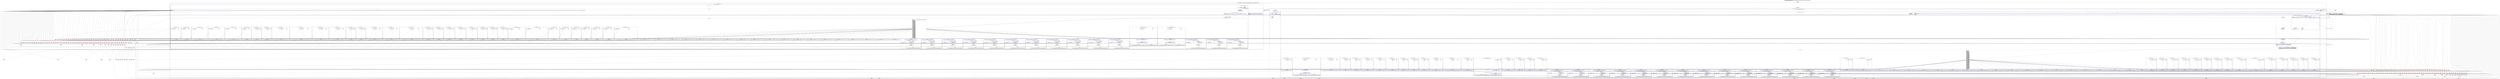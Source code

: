 digraph "CFG forcom.google.android.gms.internal.ads.zzdpn.zzak(Ljava\/lang\/Object;)I" {
subgraph cluster_Region_347464292 {
label = "R(1:(2:2|(2:3|(2:(1:717)|(4:5|(1:12)(1:9)|10|11))))(4:231|(5:234|(3:236|(1:238)|239)(1:(1:470)(1:249))|240|241|242)|467|(2:(1:719)|(1:718)))) | DECL_VAR: int null, int null, int null, int null\l";
node [shape=record,color=blue];
subgraph cluster_IfRegion_1376337630 {
label = "IF [B:1:0x0004] THEN: R(2:2|(2:3|(2:(1:717)|(4:5|(1:12)(1:9)|10|11)))) ELSE: R(4:231|(5:234|(3:236|(1:238)|239)(1:(1:470)(1:249))|240|241|242)|467|(2:(1:719)|(1:718)))";
node [shape=record,color=blue];
Node_1 [shape=record,label="{1\:\ 0x0004|if (r17.zzhjx == true) goto L_0x0006\l}"];
subgraph cluster_Region_1285811259 {
label = "R(2:2|(2:3|(2:(1:717)|(4:5|(1:12)(1:9)|10|11))))";
node [shape=record,color=blue];
Node_2 [shape=record,label="{2\:\ 0x0006|sun.misc.Unsafe sun.misc.Unsafe r6 = zzhjp\lint r2 = 0\lint r4 = 0\l}"];
subgraph cluster_LoopRegion_182903766 {
label = "LOOP:0: (2:3|(2:(1:717)|(4:5|(1:12)(1:9)|10|11)))";
node [shape=record,color=blue];
subgraph cluster_Region_223228935 {
label = "R(2:3|(2:(1:717)|(4:5|(1:12)(1:9)|10|11)))";
node [shape=record,color=blue];
Node_3 [shape=record,label="{3\:\ 0x000c|LOOP_START\lPHI: r2 r4 \l  PHI: (r2v235 int) = (r2v234 int), (r2v446 int) binds: [B:2:0x0006, B:11:0x0049] A[DONT_GENERATE, DONT_INLINE]\l  PHI: (r4v10 int) = (r4v9 int), (r4v82 int) binds: [B:2:0x0006, B:11:0x0049] A[DONT_GENERATE, DONT_INLINE]\lLOOP:0: B:3:0x000c\-\>B:11:0x0049\l|int r3 = r2\l}"];
subgraph cluster_Region_2112369679 {
label = "R(2:(1:717)|(4:5|(1:12)(1:9)|10|11))";
node [shape=record,color=blue];
subgraph cluster_IfRegion_1459940291 {
label = "IF [B:4:0x0011] THEN: R(1:717) ELSE: null";
node [shape=record,color=blue];
Node_4 [shape=record,label="{4\:\ 0x0011|if (r3 \>= r17.zzhjq.length) goto L_0x06c1\l}"];
subgraph cluster_Region_1333912629 {
label = "R(1:717)";
node [shape=record,color=blue];
Node_717 [shape=record,label="{717\:\ ?|SYNTHETIC\lRETURN\lORIG_RETURN\l|return zza(r17.zzhke, r18) + r4\l}"];
}
}
subgraph cluster_Region_1813495578 {
label = "R(4:5|(1:12)(1:9)|10|11)";
node [shape=record,color=blue];
Node_5 [shape=record,label="{5\:\ 0x0013|int int r2 = zzgu(r3)\lint int r7 = (267386880 & r2) \>\>\> 20\lint r8 = r17.zzhjq[r3]\llong long r10 = (long) (r2 & 1048575)\l}"];
subgraph cluster_IfRegion_128068564 {
label = "IF [B:6:0x002f, B:8:0x0037] THEN: R(1:12) ELSE: R(1:9)";
node [shape=record,color=blue];
Node_6 [shape=record,label="{6\:\ 0x002f|if (r7 \< com.google.android.gms.internal.ads.zzdnu.zzhfu.mo17444id()) goto L_0x004d\l}"];
Node_8 [shape=record,label="{8\:\ 0x0037|ADDED_TO_REGION\l|if (r7 \> com.google.android.gms.internal.ads.zzdnu.zzhgh.mo17444id()) goto L_0x004d\l}"];
subgraph cluster_Region_1757835439 {
label = "R(1:12)";
node [shape=record,color=blue];
Node_12 [shape=record,label="{12\:\ 0x004d|r5 = 0\l}"];
}
subgraph cluster_Region_29348892 {
label = "R(1:9)";
node [shape=record,color=blue];
Node_9 [shape=record,label="{9\:\ 0x0039|r5 = r17.zzhjq[r3 + 2] & 1048575\l}"];
}
}
subgraph cluster_SwitchRegion_963142328 {
label = "Switch: 69, default: null";
node [shape=record,color=blue];
Node_10 [shape=record,label="{10\:\ 0x0046|PHI: r5 \l  PHI: (r5v19 int) = (r5v18 int), (r5v73 int) binds: [B:12:0x004d, B:9:0x0039] A[DONT_GENERATE, DONT_INLINE]\l|switch(r7) \{\l    case 0: goto L_0x0050;\l    case 1: goto L_0x0062;\l    case 2: goto L_0x0073;\l    case 3: goto L_0x0089;\l    case 4: goto L_0x009f;\l    case 5: goto L_0x00b5;\l    case 6: goto L_0x00c7;\l    case 7: goto L_0x00d9;\l    case 8: goto L_0x00eb;\l    case 9: goto L_0x0111;\l    case 10: goto L_0x012e;\l    case 11: goto L_0x0147;\l    case 12: goto L_0x015e;\l    case 13: goto L_0x0175;\l    case 14: goto L_0x0187;\l    case 15: goto L_0x019a;\l    case 16: goto L_0x01b1;\l    case 17: goto L_0x01c8;\l    case 18: goto L_0x01e7;\l    case 19: goto L_0x01f5;\l    case 20: goto L_0x0203;\l    case 21: goto L_0x0211;\l    case 22: goto L_0x021f;\l    case 23: goto L_0x022d;\l    case 24: goto L_0x023b;\l    case 25: goto L_0x0249;\l    case 26: goto L_0x0257;\l    case 27: goto L_0x0264;\l    case 28: goto L_0x0277;\l    case 29: goto L_0x0284;\l    case 30: goto L_0x0292;\l    case 31: goto L_0x02a0;\l    case 32: goto L_0x02ae;\l    case 33: goto L_0x02bc;\l    case 34: goto L_0x02ca;\l    case 35: goto L_0x02d8;\l    case 36: goto L_0x02ff;\l    case 37: goto L_0x0326;\l    case 38: goto L_0x034d;\l    case 39: goto L_0x0374;\l    case 40: goto L_0x039b;\l    case 41: goto L_0x03c2;\l    case 42: goto L_0x03e9;\l    case 43: goto L_0x0410;\l    case 44: goto L_0x0437;\l    case 45: goto L_0x045e;\l    case 46: goto L_0x0485;\l    case 47: goto L_0x04ac;\l    case 48: goto L_0x04d3;\l    case 49: goto L_0x04fa;\l    case 50: goto L_0x050d;\l    case 51: goto L_0x0524;\l    case 52: goto L_0x0537;\l    case 53: goto L_0x0549;\l    case 54: goto L_0x0560;\l    case 55: goto L_0x0577;\l    case 56: goto L_0x058e;\l    case 57: goto L_0x05a1;\l    case 58: goto L_0x05b3;\l    case 59: goto L_0x05c5;\l    case 60: goto L_0x05eb;\l    case 61: goto L_0x0608;\l    case 62: goto L_0x0621;\l    case 63: goto L_0x0638;\l    case 64: goto L_0x064f;\l    case 65: goto L_0x0661;\l    case 66: goto L_0x0674;\l    case 67: goto L_0x068b;\l    case 68: goto L_0x06a2;\l    default: goto L_0x0049;\l\}\l}"];
subgraph cluster_Region_1182097172 {
label = "R(1:(1:1)(2:15|1))";
node [shape=record,color=blue];
subgraph cluster_IfRegion_1627137244 {
label = "IF [B:14:0x0058] THEN: R(1:1) ELSE: R(2:15|1)";
node [shape=record,color=blue];
Node_14 [shape=record,label="{14\:\ 0x0058|if (zzd(r18, r3) != true) goto L_0x0049\l}"];
subgraph cluster_Region_1569810122 {
label = "R(1:1)";
node [shape=record,color=blue];
Node_InsnContainer_1624557309 [shape=record,label="{|break\l}"];
}
subgraph cluster_Region_1517779621 {
label = "R(2:15|1)";
node [shape=record,color=blue];
Node_15 [shape=record,label="{15\:\ 0x005a|r4 += com.google.android.gms.internal.ads.zzdnh.zzc(r8, 0.0d)\l}"];
Node_InsnContainer_1554046628 [shape=record,label="{|break\l}"];
}
}
}
subgraph cluster_Region_818001883 {
label = "R(1:(1:1)(2:18|1))";
node [shape=record,color=blue];
subgraph cluster_IfRegion_538760378 {
label = "IF [B:17:0x006a] THEN: R(1:1) ELSE: R(2:18|1)";
node [shape=record,color=blue];
Node_17 [shape=record,label="{17\:\ 0x006a|if (zzd(r18, r3) != true) goto L_0x0049\l}"];
subgraph cluster_Region_1722818623 {
label = "R(1:1)";
node [shape=record,color=blue];
Node_InsnContainer_538308922 [shape=record,label="{|break\l}"];
}
subgraph cluster_Region_569307255 {
label = "R(2:18|1)";
node [shape=record,color=blue];
Node_18 [shape=record,label="{18\:\ 0x006c|r4 += com.google.android.gms.internal.ads.zzdnh.zzb(r8, 0.0f)\l}"];
Node_InsnContainer_2056932962 [shape=record,label="{|break\l}"];
}
}
}
subgraph cluster_Region_1205358981 {
label = "R(1:(1:1)(2:21|1))";
node [shape=record,color=blue];
subgraph cluster_IfRegion_1354131849 {
label = "IF [B:20:0x007b] THEN: R(1:1) ELSE: R(2:21|1)";
node [shape=record,color=blue];
Node_20 [shape=record,label="{20\:\ 0x007b|if (zzd(r18, r3) != true) goto L_0x0049\l}"];
subgraph cluster_Region_537800857 {
label = "R(1:1)";
node [shape=record,color=blue];
Node_InsnContainer_798853507 [shape=record,label="{|break\l}"];
}
subgraph cluster_Region_931525405 {
label = "R(2:21|1)";
node [shape=record,color=blue];
Node_21 [shape=record,label="{21\:\ 0x007d|r4 += com.google.android.gms.internal.ads.zzdnh.zzk(r8, com.google.android.gms.internal.ads.zzdqy.zzl(r18, r10))\l}"];
Node_InsnContainer_131873612 [shape=record,label="{|break\l}"];
}
}
}
subgraph cluster_Region_34408011 {
label = "R(1:(1:1)(2:24|1))";
node [shape=record,color=blue];
subgraph cluster_IfRegion_794183863 {
label = "IF [B:23:0x0091] THEN: R(1:1) ELSE: R(2:24|1)";
node [shape=record,color=blue];
Node_23 [shape=record,label="{23\:\ 0x0091|if (zzd(r18, r3) != true) goto L_0x0049\l}"];
subgraph cluster_Region_1406563435 {
label = "R(1:1)";
node [shape=record,color=blue];
Node_InsnContainer_281296387 [shape=record,label="{|break\l}"];
}
subgraph cluster_Region_609629864 {
label = "R(2:24|1)";
node [shape=record,color=blue];
Node_24 [shape=record,label="{24\:\ 0x0093|r4 += com.google.android.gms.internal.ads.zzdnh.zzl(r8, com.google.android.gms.internal.ads.zzdqy.zzl(r18, r10))\l}"];
Node_InsnContainer_1990488332 [shape=record,label="{|break\l}"];
}
}
}
subgraph cluster_Region_485560013 {
label = "R(1:(1:1)(2:27|1))";
node [shape=record,color=blue];
subgraph cluster_IfRegion_781009733 {
label = "IF [B:26:0x00a7] THEN: R(1:1) ELSE: R(2:27|1)";
node [shape=record,color=blue];
Node_26 [shape=record,label="{26\:\ 0x00a7|if (zzd(r18, r3) != true) goto L_0x0049\l}"];
subgraph cluster_Region_2086945812 {
label = "R(1:1)";
node [shape=record,color=blue];
Node_InsnContainer_1306614205 [shape=record,label="{|break\l}"];
}
subgraph cluster_Region_1749181459 {
label = "R(2:27|1)";
node [shape=record,color=blue];
Node_27 [shape=record,label="{27\:\ 0x00a9|r4 += com.google.android.gms.internal.ads.zzdnh.zzab(r8, com.google.android.gms.internal.ads.zzdqy.zzk(r18, r10))\l}"];
Node_InsnContainer_404258076 [shape=record,label="{|break\l}"];
}
}
}
subgraph cluster_Region_210476980 {
label = "R(1:(1:1)(2:30|1))";
node [shape=record,color=blue];
subgraph cluster_IfRegion_1752361770 {
label = "IF [B:29:0x00bd] THEN: R(1:1) ELSE: R(2:30|1)";
node [shape=record,color=blue];
Node_29 [shape=record,label="{29\:\ 0x00bd|if (zzd(r18, r3) != true) goto L_0x0049\l}"];
subgraph cluster_Region_1385250517 {
label = "R(1:1)";
node [shape=record,color=blue];
Node_InsnContainer_360360331 [shape=record,label="{|break\l}"];
}
subgraph cluster_Region_1102772466 {
label = "R(2:30|1)";
node [shape=record,color=blue];
Node_30 [shape=record,label="{30\:\ 0x00bf|r4 += com.google.android.gms.internal.ads.zzdnh.zzn(r8, 0)\l}"];
Node_InsnContainer_1313986213 [shape=record,label="{|break\l}"];
}
}
}
subgraph cluster_Region_511153892 {
label = "R(1:(1:1)(2:33|1))";
node [shape=record,color=blue];
subgraph cluster_IfRegion_191573388 {
label = "IF [B:32:0x00cf] THEN: R(1:1) ELSE: R(2:33|1)";
node [shape=record,color=blue];
Node_32 [shape=record,label="{32\:\ 0x00cf|if (zzd(r18, r3) != true) goto L_0x0049\l}"];
subgraph cluster_Region_1170957417 {
label = "R(1:1)";
node [shape=record,color=blue];
Node_InsnContainer_96320426 [shape=record,label="{|break\l}"];
}
subgraph cluster_Region_1489592622 {
label = "R(2:33|1)";
node [shape=record,color=blue];
Node_33 [shape=record,label="{33\:\ 0x00d1|r4 += com.google.android.gms.internal.ads.zzdnh.zzae(r8, 0)\l}"];
Node_InsnContainer_1167700294 [shape=record,label="{|break\l}"];
}
}
}
subgraph cluster_Region_1744555943 {
label = "R(1:(1:1)(2:36|1))";
node [shape=record,color=blue];
subgraph cluster_IfRegion_375771046 {
label = "IF [B:35:0x00e1] THEN: R(1:1) ELSE: R(2:36|1)";
node [shape=record,color=blue];
Node_35 [shape=record,label="{35\:\ 0x00e1|if (zzd(r18, r3) != true) goto L_0x0049\l}"];
subgraph cluster_Region_2039289629 {
label = "R(1:1)";
node [shape=record,color=blue];
Node_InsnContainer_293966701 [shape=record,label="{|break\l}"];
}
subgraph cluster_Region_1709520804 {
label = "R(2:36|1)";
node [shape=record,color=blue];
Node_36 [shape=record,label="{36\:\ 0x00e3|r4 += com.google.android.gms.internal.ads.zzdnh.zzj(r8, true)\l}"];
Node_InsnContainer_421397402 [shape=record,label="{|break\l}"];
}
}
}
subgraph cluster_Region_547447273 {
label = "R(1:(1:1)(2:39|(2:42|1)(2:41|1)))";
node [shape=record,color=blue];
subgraph cluster_IfRegion_1379283268 {
label = "IF [B:38:0x00f3] THEN: R(1:1) ELSE: R(2:39|(2:42|1)(2:41|1))";
node [shape=record,color=blue];
Node_38 [shape=record,label="{38\:\ 0x00f3|if (zzd(r18, r3) != true) goto L_0x0049\l}"];
subgraph cluster_Region_830848799 {
label = "R(1:1)";
node [shape=record,color=blue];
Node_InsnContainer_212225209 [shape=record,label="{|break\l}"];
}
subgraph cluster_Region_1052603309 {
label = "R(2:39|(2:42|1)(2:41|1))";
node [shape=record,color=blue];
Node_39 [shape=record,label="{39\:\ 0x00f5|java.lang.Object java.lang.Object r2 = com.google.android.gms.internal.ads.zzdqy.zzp(r18, r10)\l}"];
subgraph cluster_IfRegion_462836390 {
label = "IF [B:40:0x00fd] THEN: R(2:42|1) ELSE: R(2:41|1)";
node [shape=record,color=blue];
Node_40 [shape=record,label="{40\:\ 0x00fd|if ((r2 instanceof com.google.android.gms.internal.ads.zzdmq) != true) goto L_0x0108\l}"];
subgraph cluster_Region_1701810365 {
label = "R(2:42|1)";
node [shape=record,color=blue];
Node_42 [shape=record,label="{42\:\ 0x0108|r4 += com.google.android.gms.internal.ads.zzdnh.zzg(r8, (java.lang.String) r2)\l}"];
Node_InsnContainer_1707969636 [shape=record,label="{|break\l}"];
}
subgraph cluster_Region_1136479619 {
label = "R(2:41|1)";
node [shape=record,color=blue];
Node_41 [shape=record,label="{41\:\ 0x00ff|r4 += com.google.android.gms.internal.ads.zzdnh.zzc(r8, (com.google.android.gms.internal.ads.zzdmq) r2)\l}"];
Node_InsnContainer_1321735965 [shape=record,label="{|break\l}"];
}
}
}
}
}
subgraph cluster_Region_1378428060 {
label = "R(1:(1:1)(2:45|1))";
node [shape=record,color=blue];
subgraph cluster_IfRegion_761445267 {
label = "IF [B:44:0x0119] THEN: R(1:1) ELSE: R(2:45|1)";
node [shape=record,color=blue];
Node_44 [shape=record,label="{44\:\ 0x0119|if (zzd(r18, r3) != true) goto L_0x0049\l}"];
subgraph cluster_Region_1817475556 {
label = "R(1:1)";
node [shape=record,color=blue];
Node_InsnContainer_1702065830 [shape=record,label="{|break\l}"];
}
subgraph cluster_Region_1745527677 {
label = "R(2:45|1)";
node [shape=record,color=blue];
Node_45 [shape=record,label="{45\:\ 0x011b|r4 += com.google.android.gms.internal.ads.zzdqc.zzc(r8, com.google.android.gms.internal.ads.zzdqy.zzp(r18, r10), zzgr(r3))\l}"];
Node_InsnContainer_1796072938 [shape=record,label="{|break\l}"];
}
}
}
subgraph cluster_Region_1889219027 {
label = "R(1:(1:1)(2:48|1))";
node [shape=record,color=blue];
subgraph cluster_IfRegion_2134369534 {
label = "IF [B:47:0x0136] THEN: R(1:1) ELSE: R(2:48|1)";
node [shape=record,color=blue];
Node_47 [shape=record,label="{47\:\ 0x0136|if (zzd(r18, r3) != true) goto L_0x0049\l}"];
subgraph cluster_Region_1070595453 {
label = "R(1:1)";
node [shape=record,color=blue];
Node_InsnContainer_1098345060 [shape=record,label="{|break\l}"];
}
subgraph cluster_Region_1629027532 {
label = "R(2:48|1)";
node [shape=record,color=blue];
Node_48 [shape=record,label="{48\:\ 0x0138|r4 += com.google.android.gms.internal.ads.zzdnh.zzc(r8, (com.google.android.gms.internal.ads.zzdmq) com.google.android.gms.internal.ads.zzdqy.zzp(r18, r10))\l}"];
Node_InsnContainer_1171383573 [shape=record,label="{|break\l}"];
}
}
}
subgraph cluster_Region_1819103701 {
label = "R(1:(1:1)(2:51|1))";
node [shape=record,color=blue];
subgraph cluster_IfRegion_1192696897 {
label = "IF [B:50:0x014f] THEN: R(1:1) ELSE: R(2:51|1)";
node [shape=record,color=blue];
Node_50 [shape=record,label="{50\:\ 0x014f|if (zzd(r18, r3) != true) goto L_0x0049\l}"];
subgraph cluster_Region_747207984 {
label = "R(1:1)";
node [shape=record,color=blue];
Node_InsnContainer_1456936591 [shape=record,label="{|break\l}"];
}
subgraph cluster_Region_1859716518 {
label = "R(2:51|1)";
node [shape=record,color=blue];
Node_51 [shape=record,label="{51\:\ 0x0151|r4 += com.google.android.gms.internal.ads.zzdnh.zzac(r8, com.google.android.gms.internal.ads.zzdqy.zzk(r18, r10))\l}"];
Node_InsnContainer_484747277 [shape=record,label="{|break\l}"];
}
}
}
subgraph cluster_Region_444703165 {
label = "R(1:(1:1)(2:54|1))";
node [shape=record,color=blue];
subgraph cluster_IfRegion_617130486 {
label = "IF [B:53:0x0166] THEN: R(1:1) ELSE: R(2:54|1)";
node [shape=record,color=blue];
Node_53 [shape=record,label="{53\:\ 0x0166|if (zzd(r18, r3) != true) goto L_0x0049\l}"];
subgraph cluster_Region_2105949984 {
label = "R(1:1)";
node [shape=record,color=blue];
Node_InsnContainer_319503729 [shape=record,label="{|break\l}"];
}
subgraph cluster_Region_1318612503 {
label = "R(2:54|1)";
node [shape=record,color=blue];
Node_54 [shape=record,label="{54\:\ 0x0168|r4 += com.google.android.gms.internal.ads.zzdnh.zzag(r8, com.google.android.gms.internal.ads.zzdqy.zzk(r18, r10))\l}"];
Node_InsnContainer_706104285 [shape=record,label="{|break\l}"];
}
}
}
subgraph cluster_Region_1032686443 {
label = "R(1:(1:1)(2:57|1))";
node [shape=record,color=blue];
subgraph cluster_IfRegion_483270879 {
label = "IF [B:56:0x017d] THEN: R(1:1) ELSE: R(2:57|1)";
node [shape=record,color=blue];
Node_56 [shape=record,label="{56\:\ 0x017d|if (zzd(r18, r3) != true) goto L_0x0049\l}"];
subgraph cluster_Region_1908329669 {
label = "R(1:1)";
node [shape=record,color=blue];
Node_InsnContainer_999593782 [shape=record,label="{|break\l}"];
}
subgraph cluster_Region_1709021402 {
label = "R(2:57|1)";
node [shape=record,color=blue];
Node_57 [shape=record,label="{57\:\ 0x017f|r4 += com.google.android.gms.internal.ads.zzdnh.zzaf(r8, 0)\l}"];
Node_InsnContainer_591686458 [shape=record,label="{|break\l}"];
}
}
}
subgraph cluster_Region_1925409514 {
label = "R(1:(1:1)(2:60|1))";
node [shape=record,color=blue];
subgraph cluster_IfRegion_1553868716 {
label = "IF [B:59:0x018f] THEN: R(1:1) ELSE: R(2:60|1)";
node [shape=record,color=blue];
Node_59 [shape=record,label="{59\:\ 0x018f|if (zzd(r18, r3) != true) goto L_0x0049\l}"];
subgraph cluster_Region_1973180563 {
label = "R(1:1)";
node [shape=record,color=blue];
Node_InsnContainer_1789807665 [shape=record,label="{|break\l}"];
}
subgraph cluster_Region_2094952987 {
label = "R(2:60|1)";
node [shape=record,color=blue];
Node_60 [shape=record,label="{60\:\ 0x0191|r4 += com.google.android.gms.internal.ads.zzdnh.zzo(r8, 0)\l}"];
Node_InsnContainer_1790179301 [shape=record,label="{|break\l}"];
}
}
}
subgraph cluster_Region_55460963 {
label = "R(1:(1:1)(2:63|1))";
node [shape=record,color=blue];
subgraph cluster_IfRegion_588565866 {
label = "IF [B:62:0x01a2] THEN: R(1:1) ELSE: R(2:63|1)";
node [shape=record,color=blue];
Node_62 [shape=record,label="{62\:\ 0x01a2|if (zzd(r18, r3) != true) goto L_0x0049\l}"];
subgraph cluster_Region_335662169 {
label = "R(1:1)";
node [shape=record,color=blue];
Node_InsnContainer_207017260 [shape=record,label="{|break\l}"];
}
subgraph cluster_Region_1421773793 {
label = "R(2:63|1)";
node [shape=record,color=blue];
Node_63 [shape=record,label="{63\:\ 0x01a4|r4 += com.google.android.gms.internal.ads.zzdnh.zzad(r8, com.google.android.gms.internal.ads.zzdqy.zzk(r18, r10))\l}"];
Node_InsnContainer_2033125276 [shape=record,label="{|break\l}"];
}
}
}
subgraph cluster_Region_145963398 {
label = "R(1:(1:1)(2:66|1))";
node [shape=record,color=blue];
subgraph cluster_IfRegion_1114789863 {
label = "IF [B:65:0x01b9] THEN: R(1:1) ELSE: R(2:66|1)";
node [shape=record,color=blue];
Node_65 [shape=record,label="{65\:\ 0x01b9|if (zzd(r18, r3) != true) goto L_0x0049\l}"];
subgraph cluster_Region_306859981 {
label = "R(1:1)";
node [shape=record,color=blue];
Node_InsnContainer_672073501 [shape=record,label="{|break\l}"];
}
subgraph cluster_Region_1196266610 {
label = "R(2:66|1)";
node [shape=record,color=blue];
Node_66 [shape=record,label="{66\:\ 0x01bb|r4 += com.google.android.gms.internal.ads.zzdnh.zzm(r8, com.google.android.gms.internal.ads.zzdqy.zzl(r18, r10))\l}"];
Node_InsnContainer_689825383 [shape=record,label="{|break\l}"];
}
}
}
subgraph cluster_Region_947094987 {
label = "R(1:(1:1)(2:69|1))";
node [shape=record,color=blue];
subgraph cluster_IfRegion_802643886 {
label = "IF [B:68:0x01d0] THEN: R(1:1) ELSE: R(2:69|1)";
node [shape=record,color=blue];
Node_68 [shape=record,label="{68\:\ 0x01d0|if (zzd(r18, r3) != true) goto L_0x0049\l}"];
subgraph cluster_Region_2013757743 {
label = "R(1:1)";
node [shape=record,color=blue];
Node_InsnContainer_685786845 [shape=record,label="{|break\l}"];
}
subgraph cluster_Region_52647717 {
label = "R(2:69|1)";
node [shape=record,color=blue];
Node_69 [shape=record,label="{69\:\ 0x01d2|r4 += com.google.android.gms.internal.ads.zzdnh.zzc(r8, (com.google.android.gms.internal.ads.zzdpj) com.google.android.gms.internal.ads.zzdqy.zzp(r18, r10), zzgr(r3))\l}"];
Node_InsnContainer_1854452600 [shape=record,label="{|break\l}"];
}
}
}
subgraph cluster_Region_404098006 {
label = "R(2:70|1)";
node [shape=record,color=blue];
Node_70 [shape=record,label="{70\:\ 0x01e7|r4 += com.google.android.gms.internal.ads.zzdqc.zzw(r8, zze((java.lang.Object) r18, r10), false)\l}"];
Node_InsnContainer_1257324223 [shape=record,label="{|break\l}"];
}
subgraph cluster_Region_1461227293 {
label = "R(2:71|1)";
node [shape=record,color=blue];
Node_71 [shape=record,label="{71\:\ 0x01f5|r4 += com.google.android.gms.internal.ads.zzdqc.zzv(r8, zze((java.lang.Object) r18, r10), false)\l}"];
Node_InsnContainer_238796855 [shape=record,label="{|break\l}"];
}
subgraph cluster_Region_1633987018 {
label = "R(2:72|1)";
node [shape=record,color=blue];
Node_72 [shape=record,label="{72\:\ 0x0203|r4 += com.google.android.gms.internal.ads.zzdqc.zzo(r8, zze((java.lang.Object) r18, r10), false)\l}"];
Node_InsnContainer_617064835 [shape=record,label="{|break\l}"];
}
subgraph cluster_Region_203612560 {
label = "R(2:73|1)";
node [shape=record,color=blue];
Node_73 [shape=record,label="{73\:\ 0x0211|r4 += com.google.android.gms.internal.ads.zzdqc.zzp(r8, zze((java.lang.Object) r18, r10), false)\l}"];
Node_InsnContainer_268426512 [shape=record,label="{|break\l}"];
}
subgraph cluster_Region_477788007 {
label = "R(2:74|1)";
node [shape=record,color=blue];
Node_74 [shape=record,label="{74\:\ 0x021f|r4 += com.google.android.gms.internal.ads.zzdqc.zzs(r8, zze((java.lang.Object) r18, r10), false)\l}"];
Node_InsnContainer_1278742166 [shape=record,label="{|break\l}"];
}
subgraph cluster_Region_1133426843 {
label = "R(2:75|1)";
node [shape=record,color=blue];
Node_75 [shape=record,label="{75\:\ 0x022d|r4 += com.google.android.gms.internal.ads.zzdqc.zzw(r8, zze((java.lang.Object) r18, r10), false)\l}"];
Node_InsnContainer_475153758 [shape=record,label="{|break\l}"];
}
subgraph cluster_Region_423527100 {
label = "R(2:76|1)";
node [shape=record,color=blue];
Node_76 [shape=record,label="{76\:\ 0x023b|r4 += com.google.android.gms.internal.ads.zzdqc.zzv(r8, zze((java.lang.Object) r18, r10), false)\l}"];
Node_InsnContainer_88112358 [shape=record,label="{|break\l}"];
}
subgraph cluster_Region_1072035237 {
label = "R(2:77|1)";
node [shape=record,color=blue];
Node_77 [shape=record,label="{77\:\ 0x0249|r4 += com.google.android.gms.internal.ads.zzdqc.zzx(r8, zze((java.lang.Object) r18, r10), false)\l}"];
Node_InsnContainer_1948657155 [shape=record,label="{|break\l}"];
}
subgraph cluster_Region_1015833825 {
label = "R(2:78|1)";
node [shape=record,color=blue];
Node_78 [shape=record,label="{78\:\ 0x0257|r4 += com.google.android.gms.internal.ads.zzdqc.zzc(r8, zze((java.lang.Object) r18, r10))\l}"];
Node_InsnContainer_2028391087 [shape=record,label="{|break\l}"];
}
subgraph cluster_Region_1487952707 {
label = "R(2:79|1)";
node [shape=record,color=blue];
Node_79 [shape=record,label="{79\:\ 0x0264|r4 += com.google.android.gms.internal.ads.zzdqc.zzc(r8, (java.util.List\<?\>) zze((java.lang.Object) r18, r10), zzgr(r3))\l}"];
Node_InsnContainer_1980762200 [shape=record,label="{|break\l}"];
}
subgraph cluster_Region_873614824 {
label = "R(2:80|1)";
node [shape=record,color=blue];
Node_80 [shape=record,label="{80\:\ 0x0277|r4 += com.google.android.gms.internal.ads.zzdqc.zzd(r8, zze((java.lang.Object) r18, r10))\l}"];
Node_InsnContainer_1882324272 [shape=record,label="{|break\l}"];
}
subgraph cluster_Region_1590408233 {
label = "R(2:81|1)";
node [shape=record,color=blue];
Node_81 [shape=record,label="{81\:\ 0x0284|r4 += com.google.android.gms.internal.ads.zzdqc.zzt(r8, zze((java.lang.Object) r18, r10), false)\l}"];
Node_InsnContainer_904059659 [shape=record,label="{|break\l}"];
}
subgraph cluster_Region_289320152 {
label = "R(2:82|1)";
node [shape=record,color=blue];
Node_82 [shape=record,label="{82\:\ 0x0292|r4 += com.google.android.gms.internal.ads.zzdqc.zzr(r8, zze((java.lang.Object) r18, r10), false)\l}"];
Node_InsnContainer_2065681578 [shape=record,label="{|break\l}"];
}
subgraph cluster_Region_670656247 {
label = "R(2:83|1)";
node [shape=record,color=blue];
Node_83 [shape=record,label="{83\:\ 0x02a0|r4 += com.google.android.gms.internal.ads.zzdqc.zzv(r8, zze((java.lang.Object) r18, r10), false)\l}"];
Node_InsnContainer_221989209 [shape=record,label="{|break\l}"];
}
subgraph cluster_Region_653887833 {
label = "R(2:84|1)";
node [shape=record,color=blue];
Node_84 [shape=record,label="{84\:\ 0x02ae|r4 += com.google.android.gms.internal.ads.zzdqc.zzw(r8, zze((java.lang.Object) r18, r10), false)\l}"];
Node_InsnContainer_1914502579 [shape=record,label="{|break\l}"];
}
subgraph cluster_Region_658309350 {
label = "R(2:85|1)";
node [shape=record,color=blue];
Node_85 [shape=record,label="{85\:\ 0x02bc|r4 += com.google.android.gms.internal.ads.zzdqc.zzu(r8, zze((java.lang.Object) r18, r10), false)\l}"];
Node_InsnContainer_1367689848 [shape=record,label="{|break\l}"];
}
subgraph cluster_Region_1078908927 {
label = "R(2:86|1)";
node [shape=record,color=blue];
Node_86 [shape=record,label="{86\:\ 0x02ca|r4 += com.google.android.gms.internal.ads.zzdqc.zzq(r8, zze((java.lang.Object) r18, r10), false)\l}"];
Node_InsnContainer_1425716862 [shape=record,label="{|break\l}"];
}
subgraph cluster_Region_1888199319 {
label = "R(2:87|(3:(1:91)|92|1)(1:1))";
node [shape=record,color=blue];
Node_87 [shape=record,label="{87\:\ 0x02d8|int int r2 = com.google.android.gms.internal.ads.zzdqc.zzag((java.util.List) r6.getObject(r18, r10))\l}"];
subgraph cluster_IfRegion_1629851905 {
label = "IF [B:88:0x02e4] THEN: R(3:(1:91)|92|1) ELSE: R(1:1)";
node [shape=record,color=blue];
Node_88 [shape=record,label="{88\:\ 0x02e4|if (r2 \> 0) goto L_0x02e6\l}"];
subgraph cluster_Region_739615371 {
label = "R(3:(1:91)|92|1)";
node [shape=record,color=blue];
subgraph cluster_IfRegion_64773177 {
label = "IF [B:90:0x02ea] THEN: R(1:91) ELSE: null";
node [shape=record,color=blue];
Node_90 [shape=record,label="{90\:\ 0x02ea|if (r17.zzhjy == true) goto L_0x02ec\l}"];
subgraph cluster_Region_547012767 {
label = "R(1:91)";
node [shape=record,color=blue];
Node_91 [shape=record,label="{91\:\ 0x02ec|r6.putInt(r18, (long) r5, r2)\l}"];
}
}
Node_92 [shape=record,label="{92\:\ 0x02f2|r4 += r2 + com.google.android.gms.internal.ads.zzdnh.zzgd(r8) + com.google.android.gms.internal.ads.zzdnh.zzgf(r2)\l}"];
Node_InsnContainer_381212820 [shape=record,label="{|break\l}"];
}
subgraph cluster_Region_1838515889 {
label = "R(1:1)";
node [shape=record,color=blue];
Node_InsnContainer_1826460731 [shape=record,label="{|break\l}"];
}
}
}
subgraph cluster_Region_836829023 {
label = "R(2:93|(3:(1:97)|98|1)(1:1))";
node [shape=record,color=blue];
Node_93 [shape=record,label="{93\:\ 0x02ff|int int r2 = com.google.android.gms.internal.ads.zzdqc.zzaf((java.util.List) r6.getObject(r18, r10))\l}"];
subgraph cluster_IfRegion_2056645201 {
label = "IF [B:94:0x030b] THEN: R(3:(1:97)|98|1) ELSE: R(1:1)";
node [shape=record,color=blue];
Node_94 [shape=record,label="{94\:\ 0x030b|if (r2 \> 0) goto L_0x030d\l}"];
subgraph cluster_Region_184633488 {
label = "R(3:(1:97)|98|1)";
node [shape=record,color=blue];
subgraph cluster_IfRegion_226566157 {
label = "IF [B:96:0x0311] THEN: R(1:97) ELSE: null";
node [shape=record,color=blue];
Node_96 [shape=record,label="{96\:\ 0x0311|if (r17.zzhjy == true) goto L_0x0313\l}"];
subgraph cluster_Region_1659969388 {
label = "R(1:97)";
node [shape=record,color=blue];
Node_97 [shape=record,label="{97\:\ 0x0313|r6.putInt(r18, (long) r5, r2)\l}"];
}
}
Node_98 [shape=record,label="{98\:\ 0x0319|r4 += r2 + com.google.android.gms.internal.ads.zzdnh.zzgd(r8) + com.google.android.gms.internal.ads.zzdnh.zzgf(r2)\l}"];
Node_InsnContainer_1563243857 [shape=record,label="{|break\l}"];
}
subgraph cluster_Region_483168331 {
label = "R(1:1)";
node [shape=record,color=blue];
Node_InsnContainer_481338277 [shape=record,label="{|break\l}"];
}
}
}
subgraph cluster_Region_1329829567 {
label = "R(2:99|(3:(1:103)|104|1)(1:1))";
node [shape=record,color=blue];
Node_99 [shape=record,label="{99\:\ 0x0326|int int r2 = com.google.android.gms.internal.ads.zzdqc.zzy((java.util.List) r6.getObject(r18, r10))\l}"];
subgraph cluster_IfRegion_1196063172 {
label = "IF [B:100:0x0332] THEN: R(3:(1:103)|104|1) ELSE: R(1:1)";
node [shape=record,color=blue];
Node_100 [shape=record,label="{100\:\ 0x0332|if (r2 \> 0) goto L_0x0334\l}"];
subgraph cluster_Region_931795931 {
label = "R(3:(1:103)|104|1)";
node [shape=record,color=blue];
subgraph cluster_IfRegion_414542198 {
label = "IF [B:102:0x0338] THEN: R(1:103) ELSE: null";
node [shape=record,color=blue];
Node_102 [shape=record,label="{102\:\ 0x0338|if (r17.zzhjy == true) goto L_0x033a\l}"];
subgraph cluster_Region_959134192 {
label = "R(1:103)";
node [shape=record,color=blue];
Node_103 [shape=record,label="{103\:\ 0x033a|r6.putInt(r18, (long) r5, r2)\l}"];
}
}
Node_104 [shape=record,label="{104\:\ 0x0340|r4 += r2 + com.google.android.gms.internal.ads.zzdnh.zzgd(r8) + com.google.android.gms.internal.ads.zzdnh.zzgf(r2)\l}"];
Node_InsnContainer_738607244 [shape=record,label="{|break\l}"];
}
subgraph cluster_Region_1412486031 {
label = "R(1:1)";
node [shape=record,color=blue];
Node_InsnContainer_1292168999 [shape=record,label="{|break\l}"];
}
}
}
subgraph cluster_Region_260518797 {
label = "R(2:105|(3:(1:109)|110|1)(1:1))";
node [shape=record,color=blue];
Node_105 [shape=record,label="{105\:\ 0x034d|int int r2 = com.google.android.gms.internal.ads.zzdqc.zzz((java.util.List) r6.getObject(r18, r10))\l}"];
subgraph cluster_IfRegion_389922453 {
label = "IF [B:106:0x0359] THEN: R(3:(1:109)|110|1) ELSE: R(1:1)";
node [shape=record,color=blue];
Node_106 [shape=record,label="{106\:\ 0x0359|if (r2 \> 0) goto L_0x035b\l}"];
subgraph cluster_Region_441376545 {
label = "R(3:(1:109)|110|1)";
node [shape=record,color=blue];
subgraph cluster_IfRegion_2127151400 {
label = "IF [B:108:0x035f] THEN: R(1:109) ELSE: null";
node [shape=record,color=blue];
Node_108 [shape=record,label="{108\:\ 0x035f|if (r17.zzhjy == true) goto L_0x0361\l}"];
subgraph cluster_Region_1701267310 {
label = "R(1:109)";
node [shape=record,color=blue];
Node_109 [shape=record,label="{109\:\ 0x0361|r6.putInt(r18, (long) r5, r2)\l}"];
}
}
Node_110 [shape=record,label="{110\:\ 0x0367|r4 += r2 + com.google.android.gms.internal.ads.zzdnh.zzgd(r8) + com.google.android.gms.internal.ads.zzdnh.zzgf(r2)\l}"];
Node_InsnContainer_1616243805 [shape=record,label="{|break\l}"];
}
subgraph cluster_Region_850130803 {
label = "R(1:1)";
node [shape=record,color=blue];
Node_InsnContainer_1488735190 [shape=record,label="{|break\l}"];
}
}
}
subgraph cluster_Region_918733587 {
label = "R(2:111|(3:(1:115)|116|1)(1:1))";
node [shape=record,color=blue];
Node_111 [shape=record,label="{111\:\ 0x0374|int int r2 = com.google.android.gms.internal.ads.zzdqc.zzac((java.util.List) r6.getObject(r18, r10))\l}"];
subgraph cluster_IfRegion_378648413 {
label = "IF [B:112:0x0380] THEN: R(3:(1:115)|116|1) ELSE: R(1:1)";
node [shape=record,color=blue];
Node_112 [shape=record,label="{112\:\ 0x0380|if (r2 \> 0) goto L_0x0382\l}"];
subgraph cluster_Region_364269747 {
label = "R(3:(1:115)|116|1)";
node [shape=record,color=blue];
subgraph cluster_IfRegion_1749815656 {
label = "IF [B:114:0x0386] THEN: R(1:115) ELSE: null";
node [shape=record,color=blue];
Node_114 [shape=record,label="{114\:\ 0x0386|if (r17.zzhjy == true) goto L_0x0388\l}"];
subgraph cluster_Region_1455851650 {
label = "R(1:115)";
node [shape=record,color=blue];
Node_115 [shape=record,label="{115\:\ 0x0388|r6.putInt(r18, (long) r5, r2)\l}"];
}
}
Node_116 [shape=record,label="{116\:\ 0x038e|r4 += r2 + com.google.android.gms.internal.ads.zzdnh.zzgd(r8) + com.google.android.gms.internal.ads.zzdnh.zzgf(r2)\l}"];
Node_InsnContainer_657735480 [shape=record,label="{|break\l}"];
}
subgraph cluster_Region_1254708418 {
label = "R(1:1)";
node [shape=record,color=blue];
Node_InsnContainer_1880179894 [shape=record,label="{|break\l}"];
}
}
}
subgraph cluster_Region_1626063500 {
label = "R(2:117|(3:(1:121)|122|1)(1:1))";
node [shape=record,color=blue];
Node_117 [shape=record,label="{117\:\ 0x039b|int int r2 = com.google.android.gms.internal.ads.zzdqc.zzag((java.util.List) r6.getObject(r18, r10))\l}"];
subgraph cluster_IfRegion_1869238533 {
label = "IF [B:118:0x03a7] THEN: R(3:(1:121)|122|1) ELSE: R(1:1)";
node [shape=record,color=blue];
Node_118 [shape=record,label="{118\:\ 0x03a7|if (r2 \> 0) goto L_0x03a9\l}"];
subgraph cluster_Region_862055120 {
label = "R(3:(1:121)|122|1)";
node [shape=record,color=blue];
subgraph cluster_IfRegion_2019482765 {
label = "IF [B:120:0x03ad] THEN: R(1:121) ELSE: null";
node [shape=record,color=blue];
Node_120 [shape=record,label="{120\:\ 0x03ad|if (r17.zzhjy == true) goto L_0x03af\l}"];
subgraph cluster_Region_1063822792 {
label = "R(1:121)";
node [shape=record,color=blue];
Node_121 [shape=record,label="{121\:\ 0x03af|r6.putInt(r18, (long) r5, r2)\l}"];
}
}
Node_122 [shape=record,label="{122\:\ 0x03b5|r4 += r2 + com.google.android.gms.internal.ads.zzdnh.zzgd(r8) + com.google.android.gms.internal.ads.zzdnh.zzgf(r2)\l}"];
Node_InsnContainer_2123755841 [shape=record,label="{|break\l}"];
}
subgraph cluster_Region_2130363669 {
label = "R(1:1)";
node [shape=record,color=blue];
Node_InsnContainer_70523528 [shape=record,label="{|break\l}"];
}
}
}
subgraph cluster_Region_521286509 {
label = "R(2:123|(3:(1:127)|128|1)(1:1))";
node [shape=record,color=blue];
Node_123 [shape=record,label="{123\:\ 0x03c2|int int r2 = com.google.android.gms.internal.ads.zzdqc.zzaf((java.util.List) r6.getObject(r18, r10))\l}"];
subgraph cluster_IfRegion_1513181892 {
label = "IF [B:124:0x03ce] THEN: R(3:(1:127)|128|1) ELSE: R(1:1)";
node [shape=record,color=blue];
Node_124 [shape=record,label="{124\:\ 0x03ce|if (r2 \> 0) goto L_0x03d0\l}"];
subgraph cluster_Region_1637457413 {
label = "R(3:(1:127)|128|1)";
node [shape=record,color=blue];
subgraph cluster_IfRegion_176165943 {
label = "IF [B:126:0x03d4] THEN: R(1:127) ELSE: null";
node [shape=record,color=blue];
Node_126 [shape=record,label="{126\:\ 0x03d4|if (r17.zzhjy == true) goto L_0x03d6\l}"];
subgraph cluster_Region_2113022613 {
label = "R(1:127)";
node [shape=record,color=blue];
Node_127 [shape=record,label="{127\:\ 0x03d6|r6.putInt(r18, (long) r5, r2)\l}"];
}
}
Node_128 [shape=record,label="{128\:\ 0x03dc|r4 += r2 + com.google.android.gms.internal.ads.zzdnh.zzgd(r8) + com.google.android.gms.internal.ads.zzdnh.zzgf(r2)\l}"];
Node_InsnContainer_1540289503 [shape=record,label="{|break\l}"];
}
subgraph cluster_Region_1932806110 {
label = "R(1:1)";
node [shape=record,color=blue];
Node_InsnContainer_1467020138 [shape=record,label="{|break\l}"];
}
}
}
subgraph cluster_Region_1127446533 {
label = "R(2:129|(3:(1:133)|134|1)(1:1))";
node [shape=record,color=blue];
Node_129 [shape=record,label="{129\:\ 0x03e9|int int r2 = com.google.android.gms.internal.ads.zzdqc.zzah((java.util.List) r6.getObject(r18, r10))\l}"];
subgraph cluster_IfRegion_1729939004 {
label = "IF [B:130:0x03f5] THEN: R(3:(1:133)|134|1) ELSE: R(1:1)";
node [shape=record,color=blue];
Node_130 [shape=record,label="{130\:\ 0x03f5|if (r2 \> 0) goto L_0x03f7\l}"];
subgraph cluster_Region_656742990 {
label = "R(3:(1:133)|134|1)";
node [shape=record,color=blue];
subgraph cluster_IfRegion_1566270495 {
label = "IF [B:132:0x03fb] THEN: R(1:133) ELSE: null";
node [shape=record,color=blue];
Node_132 [shape=record,label="{132\:\ 0x03fb|if (r17.zzhjy == true) goto L_0x03fd\l}"];
subgraph cluster_Region_965727054 {
label = "R(1:133)";
node [shape=record,color=blue];
Node_133 [shape=record,label="{133\:\ 0x03fd|r6.putInt(r18, (long) r5, r2)\l}"];
}
}
Node_134 [shape=record,label="{134\:\ 0x0403|r4 += r2 + com.google.android.gms.internal.ads.zzdnh.zzgd(r8) + com.google.android.gms.internal.ads.zzdnh.zzgf(r2)\l}"];
Node_InsnContainer_1898390624 [shape=record,label="{|break\l}"];
}
subgraph cluster_Region_553420589 {
label = "R(1:1)";
node [shape=record,color=blue];
Node_InsnContainer_1883753467 [shape=record,label="{|break\l}"];
}
}
}
subgraph cluster_Region_931665481 {
label = "R(2:135|(3:(1:139)|140|1)(1:1))";
node [shape=record,color=blue];
Node_135 [shape=record,label="{135\:\ 0x0410|int int r2 = com.google.android.gms.internal.ads.zzdqc.zzad((java.util.List) r6.getObject(r18, r10))\l}"];
subgraph cluster_IfRegion_499943900 {
label = "IF [B:136:0x041c] THEN: R(3:(1:139)|140|1) ELSE: R(1:1)";
node [shape=record,color=blue];
Node_136 [shape=record,label="{136\:\ 0x041c|if (r2 \> 0) goto L_0x041e\l}"];
subgraph cluster_Region_2023476562 {
label = "R(3:(1:139)|140|1)";
node [shape=record,color=blue];
subgraph cluster_IfRegion_1983521392 {
label = "IF [B:138:0x0422] THEN: R(1:139) ELSE: null";
node [shape=record,color=blue];
Node_138 [shape=record,label="{138\:\ 0x0422|if (r17.zzhjy == true) goto L_0x0424\l}"];
subgraph cluster_Region_1539454127 {
label = "R(1:139)";
node [shape=record,color=blue];
Node_139 [shape=record,label="{139\:\ 0x0424|r6.putInt(r18, (long) r5, r2)\l}"];
}
}
Node_140 [shape=record,label="{140\:\ 0x042a|r4 += r2 + com.google.android.gms.internal.ads.zzdnh.zzgd(r8) + com.google.android.gms.internal.ads.zzdnh.zzgf(r2)\l}"];
Node_InsnContainer_1056312563 [shape=record,label="{|break\l}"];
}
subgraph cluster_Region_2063020527 {
label = "R(1:1)";
node [shape=record,color=blue];
Node_InsnContainer_882980185 [shape=record,label="{|break\l}"];
}
}
}
subgraph cluster_Region_65637506 {
label = "R(2:141|(3:(1:145)|146|1)(1:1))";
node [shape=record,color=blue];
Node_141 [shape=record,label="{141\:\ 0x0437|int int r2 = com.google.android.gms.internal.ads.zzdqc.zzab((java.util.List) r6.getObject(r18, r10))\l}"];
subgraph cluster_IfRegion_2115596001 {
label = "IF [B:142:0x0443] THEN: R(3:(1:145)|146|1) ELSE: R(1:1)";
node [shape=record,color=blue];
Node_142 [shape=record,label="{142\:\ 0x0443|if (r2 \> 0) goto L_0x0445\l}"];
subgraph cluster_Region_767554228 {
label = "R(3:(1:145)|146|1)";
node [shape=record,color=blue];
subgraph cluster_IfRegion_321894431 {
label = "IF [B:144:0x0449] THEN: R(1:145) ELSE: null";
node [shape=record,color=blue];
Node_144 [shape=record,label="{144\:\ 0x0449|if (r17.zzhjy == true) goto L_0x044b\l}"];
subgraph cluster_Region_1144732178 {
label = "R(1:145)";
node [shape=record,color=blue];
Node_145 [shape=record,label="{145\:\ 0x044b|r6.putInt(r18, (long) r5, r2)\l}"];
}
}
Node_146 [shape=record,label="{146\:\ 0x0451|r4 += r2 + com.google.android.gms.internal.ads.zzdnh.zzgd(r8) + com.google.android.gms.internal.ads.zzdnh.zzgf(r2)\l}"];
Node_InsnContainer_498118429 [shape=record,label="{|break\l}"];
}
subgraph cluster_Region_1577815309 {
label = "R(1:1)";
node [shape=record,color=blue];
Node_InsnContainer_1664970856 [shape=record,label="{|break\l}"];
}
}
}
subgraph cluster_Region_863389314 {
label = "R(2:147|(3:(1:151)|152|1)(1:1))";
node [shape=record,color=blue];
Node_147 [shape=record,label="{147\:\ 0x045e|int int r2 = com.google.android.gms.internal.ads.zzdqc.zzaf((java.util.List) r6.getObject(r18, r10))\l}"];
subgraph cluster_IfRegion_496242835 {
label = "IF [B:148:0x046a] THEN: R(3:(1:151)|152|1) ELSE: R(1:1)";
node [shape=record,color=blue];
Node_148 [shape=record,label="{148\:\ 0x046a|if (r2 \> 0) goto L_0x046c\l}"];
subgraph cluster_Region_544002773 {
label = "R(3:(1:151)|152|1)";
node [shape=record,color=blue];
subgraph cluster_IfRegion_222090064 {
label = "IF [B:150:0x0470] THEN: R(1:151) ELSE: null";
node [shape=record,color=blue];
Node_150 [shape=record,label="{150\:\ 0x0470|if (r17.zzhjy == true) goto L_0x0472\l}"];
subgraph cluster_Region_2044427023 {
label = "R(1:151)";
node [shape=record,color=blue];
Node_151 [shape=record,label="{151\:\ 0x0472|r6.putInt(r18, (long) r5, r2)\l}"];
}
}
Node_152 [shape=record,label="{152\:\ 0x0478|r4 += r2 + com.google.android.gms.internal.ads.zzdnh.zzgd(r8) + com.google.android.gms.internal.ads.zzdnh.zzgf(r2)\l}"];
Node_InsnContainer_367807917 [shape=record,label="{|break\l}"];
}
subgraph cluster_Region_395172344 {
label = "R(1:1)";
node [shape=record,color=blue];
Node_InsnContainer_532366673 [shape=record,label="{|break\l}"];
}
}
}
subgraph cluster_Region_907633962 {
label = "R(2:153|(3:(1:157)|158|1)(1:1))";
node [shape=record,color=blue];
Node_153 [shape=record,label="{153\:\ 0x0485|int int r2 = com.google.android.gms.internal.ads.zzdqc.zzag((java.util.List) r6.getObject(r18, r10))\l}"];
subgraph cluster_IfRegion_39788223 {
label = "IF [B:154:0x0491] THEN: R(3:(1:157)|158|1) ELSE: R(1:1)";
node [shape=record,color=blue];
Node_154 [shape=record,label="{154\:\ 0x0491|if (r2 \> 0) goto L_0x0493\l}"];
subgraph cluster_Region_1001167270 {
label = "R(3:(1:157)|158|1)";
node [shape=record,color=blue];
subgraph cluster_IfRegion_1953936293 {
label = "IF [B:156:0x0497] THEN: R(1:157) ELSE: null";
node [shape=record,color=blue];
Node_156 [shape=record,label="{156\:\ 0x0497|if (r17.zzhjy == true) goto L_0x0499\l}"];
subgraph cluster_Region_737092177 {
label = "R(1:157)";
node [shape=record,color=blue];
Node_157 [shape=record,label="{157\:\ 0x0499|r6.putInt(r18, (long) r5, r2)\l}"];
}
}
Node_158 [shape=record,label="{158\:\ 0x049f|r4 += r2 + com.google.android.gms.internal.ads.zzdnh.zzgd(r8) + com.google.android.gms.internal.ads.zzdnh.zzgf(r2)\l}"];
Node_InsnContainer_50338211 [shape=record,label="{|break\l}"];
}
subgraph cluster_Region_2059096610 {
label = "R(1:1)";
node [shape=record,color=blue];
Node_InsnContainer_1072628201 [shape=record,label="{|break\l}"];
}
}
}
subgraph cluster_Region_715928568 {
label = "R(2:159|(3:(1:163)|164|1)(1:1))";
node [shape=record,color=blue];
Node_159 [shape=record,label="{159\:\ 0x04ac|int int r2 = com.google.android.gms.internal.ads.zzdqc.zzae((java.util.List) r6.getObject(r18, r10))\l}"];
subgraph cluster_IfRegion_1497845296 {
label = "IF [B:160:0x04b8] THEN: R(3:(1:163)|164|1) ELSE: R(1:1)";
node [shape=record,color=blue];
Node_160 [shape=record,label="{160\:\ 0x04b8|if (r2 \> 0) goto L_0x04ba\l}"];
subgraph cluster_Region_1026366362 {
label = "R(3:(1:163)|164|1)";
node [shape=record,color=blue];
subgraph cluster_IfRegion_2126865962 {
label = "IF [B:162:0x04be] THEN: R(1:163) ELSE: null";
node [shape=record,color=blue];
Node_162 [shape=record,label="{162\:\ 0x04be|if (r17.zzhjy == true) goto L_0x04c0\l}"];
subgraph cluster_Region_135083681 {
label = "R(1:163)";
node [shape=record,color=blue];
Node_163 [shape=record,label="{163\:\ 0x04c0|r6.putInt(r18, (long) r5, r2)\l}"];
}
}
Node_164 [shape=record,label="{164\:\ 0x04c6|r4 += r2 + com.google.android.gms.internal.ads.zzdnh.zzgd(r8) + com.google.android.gms.internal.ads.zzdnh.zzgf(r2)\l}"];
Node_InsnContainer_2106303824 [shape=record,label="{|break\l}"];
}
subgraph cluster_Region_1560400513 {
label = "R(1:1)";
node [shape=record,color=blue];
Node_InsnContainer_438726785 [shape=record,label="{|break\l}"];
}
}
}
subgraph cluster_Region_1975526079 {
label = "R(2:165|(3:(1:169)|170|1)(1:1))";
node [shape=record,color=blue];
Node_165 [shape=record,label="{165\:\ 0x04d3|int int r2 = com.google.android.gms.internal.ads.zzdqc.zzaa((java.util.List) r6.getObject(r18, r10))\l}"];
subgraph cluster_IfRegion_1194629955 {
label = "IF [B:166:0x04df] THEN: R(3:(1:169)|170|1) ELSE: R(1:1)";
node [shape=record,color=blue];
Node_166 [shape=record,label="{166\:\ 0x04df|if (r2 \> 0) goto L_0x04e1\l}"];
subgraph cluster_Region_1602898582 {
label = "R(3:(1:169)|170|1)";
node [shape=record,color=blue];
subgraph cluster_IfRegion_1334288857 {
label = "IF [B:168:0x04e5] THEN: R(1:169) ELSE: null";
node [shape=record,color=blue];
Node_168 [shape=record,label="{168\:\ 0x04e5|if (r17.zzhjy == true) goto L_0x04e7\l}"];
subgraph cluster_Region_661617660 {
label = "R(1:169)";
node [shape=record,color=blue];
Node_169 [shape=record,label="{169\:\ 0x04e7|r6.putInt(r18, (long) r5, r2)\l}"];
}
}
Node_170 [shape=record,label="{170\:\ 0x04ed|r4 += r2 + com.google.android.gms.internal.ads.zzdnh.zzgd(r8) + com.google.android.gms.internal.ads.zzdnh.zzgf(r2)\l}"];
Node_InsnContainer_1871068252 [shape=record,label="{|break\l}"];
}
subgraph cluster_Region_1010859767 {
label = "R(1:1)";
node [shape=record,color=blue];
Node_InsnContainer_357278598 [shape=record,label="{|break\l}"];
}
}
}
subgraph cluster_Region_52629249 {
label = "R(2:171|1)";
node [shape=record,color=blue];
Node_171 [shape=record,label="{171\:\ 0x04fa|r4 += com.google.android.gms.internal.ads.zzdqc.zzd(r8, zze((java.lang.Object) r18, r10), zzgr(r3))\l}"];
Node_InsnContainer_1731219871 [shape=record,label="{|break\l}"];
}
subgraph cluster_Region_483609227 {
label = "R(2:172|1)";
node [shape=record,color=blue];
Node_172 [shape=record,label="{172\:\ 0x050d|r4 += r17.zzhkg.zzb(r8, com.google.android.gms.internal.ads.zzdqy.zzp(r18, r10), zzgs(r3))\l}"];
Node_InsnContainer_957015545 [shape=record,label="{|break\l}"];
}
subgraph cluster_Region_109220841 {
label = "R(1:(1:1)(2:175|1))";
node [shape=record,color=blue];
subgraph cluster_IfRegion_47820479 {
label = "IF [B:174:0x052c] THEN: R(1:1) ELSE: R(2:175|1)";
node [shape=record,color=blue];
Node_174 [shape=record,label="{174\:\ 0x052c|if (zza(r18, r8, r3) != true) goto L_0x0049\l}"];
subgraph cluster_Region_1310545708 {
label = "R(1:1)";
node [shape=record,color=blue];
Node_InsnContainer_725900249 [shape=record,label="{|break\l}"];
}
subgraph cluster_Region_842665954 {
label = "R(2:175|1)";
node [shape=record,color=blue];
Node_175 [shape=record,label="{175\:\ 0x052e|r4 += com.google.android.gms.internal.ads.zzdnh.zzc(r8, 0.0d)\l}"];
Node_InsnContainer_1158633061 [shape=record,label="{|break\l}"];
}
}
}
subgraph cluster_Region_1459656950 {
label = "R(1:(1:1)(2:178|1))";
node [shape=record,color=blue];
subgraph cluster_IfRegion_119753747 {
label = "IF [B:177:0x053f] THEN: R(1:1) ELSE: R(2:178|1)";
node [shape=record,color=blue];
Node_177 [shape=record,label="{177\:\ 0x053f|if (zza(r18, r8, r3) != true) goto L_0x0049\l}"];
subgraph cluster_Region_1937768717 {
label = "R(1:1)";
node [shape=record,color=blue];
Node_InsnContainer_2048067127 [shape=record,label="{|break\l}"];
}
subgraph cluster_Region_1102297299 {
label = "R(2:178|1)";
node [shape=record,color=blue];
Node_178 [shape=record,label="{178\:\ 0x0541|r4 += com.google.android.gms.internal.ads.zzdnh.zzb(r8, 0.0f)\l}"];
Node_InsnContainer_1167117166 [shape=record,label="{|break\l}"];
}
}
}
subgraph cluster_Region_369372162 {
label = "R(1:(1:1)(2:181|1))";
node [shape=record,color=blue];
subgraph cluster_IfRegion_1472134783 {
label = "IF [B:180:0x0551] THEN: R(1:1) ELSE: R(2:181|1)";
node [shape=record,color=blue];
Node_180 [shape=record,label="{180\:\ 0x0551|if (zza(r18, r8, r3) != true) goto L_0x0049\l}"];
subgraph cluster_Region_1711263654 {
label = "R(1:1)";
node [shape=record,color=blue];
Node_InsnContainer_121593744 [shape=record,label="{|break\l}"];
}
subgraph cluster_Region_140702121 {
label = "R(2:181|1)";
node [shape=record,color=blue];
Node_181 [shape=record,label="{181\:\ 0x0553|r4 += com.google.android.gms.internal.ads.zzdnh.zzk(r8, zzi(r18, r10))\l}"];
Node_InsnContainer_1144471458 [shape=record,label="{|break\l}"];
}
}
}
subgraph cluster_Region_1935961882 {
label = "R(1:(1:1)(2:184|1))";
node [shape=record,color=blue];
subgraph cluster_IfRegion_1115808009 {
label = "IF [B:183:0x0568] THEN: R(1:1) ELSE: R(2:184|1)";
node [shape=record,color=blue];
Node_183 [shape=record,label="{183\:\ 0x0568|if (zza(r18, r8, r3) != true) goto L_0x0049\l}"];
subgraph cluster_Region_1753029679 {
label = "R(1:1)";
node [shape=record,color=blue];
Node_InsnContainer_365108591 [shape=record,label="{|break\l}"];
}
subgraph cluster_Region_484856874 {
label = "R(2:184|1)";
node [shape=record,color=blue];
Node_184 [shape=record,label="{184\:\ 0x056a|r4 += com.google.android.gms.internal.ads.zzdnh.zzl(r8, zzi(r18, r10))\l}"];
Node_InsnContainer_1760881242 [shape=record,label="{|break\l}"];
}
}
}
subgraph cluster_Region_951600353 {
label = "R(1:(1:1)(2:187|1))";
node [shape=record,color=blue];
subgraph cluster_IfRegion_232915888 {
label = "IF [B:186:0x057f] THEN: R(1:1) ELSE: R(2:187|1)";
node [shape=record,color=blue];
Node_186 [shape=record,label="{186\:\ 0x057f|if (zza(r18, r8, r3) != true) goto L_0x0049\l}"];
subgraph cluster_Region_941931453 {
label = "R(1:1)";
node [shape=record,color=blue];
Node_InsnContainer_897708467 [shape=record,label="{|break\l}"];
}
subgraph cluster_Region_1901090114 {
label = "R(2:187|1)";
node [shape=record,color=blue];
Node_187 [shape=record,label="{187\:\ 0x0581|r4 += com.google.android.gms.internal.ads.zzdnh.zzab(r8, zzh(r18, r10))\l}"];
Node_InsnContainer_2062056291 [shape=record,label="{|break\l}"];
}
}
}
subgraph cluster_Region_9283475 {
label = "R(1:(1:1)(2:190|1))";
node [shape=record,color=blue];
subgraph cluster_IfRegion_272405963 {
label = "IF [B:189:0x0596] THEN: R(1:1) ELSE: R(2:190|1)";
node [shape=record,color=blue];
Node_189 [shape=record,label="{189\:\ 0x0596|if (zza(r18, r8, r3) != true) goto L_0x0049\l}"];
subgraph cluster_Region_493428076 {
label = "R(1:1)";
node [shape=record,color=blue];
Node_InsnContainer_668953371 [shape=record,label="{|break\l}"];
}
subgraph cluster_Region_647880870 {
label = "R(2:190|1)";
node [shape=record,color=blue];
Node_190 [shape=record,label="{190\:\ 0x0598|r4 += com.google.android.gms.internal.ads.zzdnh.zzn(r8, 0)\l}"];
Node_InsnContainer_517292000 [shape=record,label="{|break\l}"];
}
}
}
subgraph cluster_Region_1938403990 {
label = "R(1:(1:1)(2:193|1))";
node [shape=record,color=blue];
subgraph cluster_IfRegion_810667189 {
label = "IF [B:192:0x05a9] THEN: R(1:1) ELSE: R(2:193|1)";
node [shape=record,color=blue];
Node_192 [shape=record,label="{192\:\ 0x05a9|if (zza(r18, r8, r3) != true) goto L_0x0049\l}"];
subgraph cluster_Region_652104694 {
label = "R(1:1)";
node [shape=record,color=blue];
Node_InsnContainer_2055562117 [shape=record,label="{|break\l}"];
}
subgraph cluster_Region_1063612089 {
label = "R(2:193|1)";
node [shape=record,color=blue];
Node_193 [shape=record,label="{193\:\ 0x05ab|r4 += com.google.android.gms.internal.ads.zzdnh.zzae(r8, 0)\l}"];
Node_InsnContainer_1293445386 [shape=record,label="{|break\l}"];
}
}
}
subgraph cluster_Region_1941667645 {
label = "R(1:(1:1)(2:196|1))";
node [shape=record,color=blue];
subgraph cluster_IfRegion_2098592287 {
label = "IF [B:195:0x05bb] THEN: R(1:1) ELSE: R(2:196|1)";
node [shape=record,color=blue];
Node_195 [shape=record,label="{195\:\ 0x05bb|if (zza(r18, r8, r3) != true) goto L_0x0049\l}"];
subgraph cluster_Region_657376095 {
label = "R(1:1)";
node [shape=record,color=blue];
Node_InsnContainer_1986401652 [shape=record,label="{|break\l}"];
}
subgraph cluster_Region_310375558 {
label = "R(2:196|1)";
node [shape=record,color=blue];
Node_196 [shape=record,label="{196\:\ 0x05bd|r4 += com.google.android.gms.internal.ads.zzdnh.zzj(r8, true)\l}"];
Node_InsnContainer_2025349771 [shape=record,label="{|break\l}"];
}
}
}
subgraph cluster_Region_1355986998 {
label = "R(1:(1:1)(2:199|(2:202|1)(2:201|1)))";
node [shape=record,color=blue];
subgraph cluster_IfRegion_1626835342 {
label = "IF [B:198:0x05cd] THEN: R(1:1) ELSE: R(2:199|(2:202|1)(2:201|1))";
node [shape=record,color=blue];
Node_198 [shape=record,label="{198\:\ 0x05cd|if (zza(r18, r8, r3) != true) goto L_0x0049\l}"];
subgraph cluster_Region_28818760 {
label = "R(1:1)";
node [shape=record,color=blue];
Node_InsnContainer_1203553727 [shape=record,label="{|break\l}"];
}
subgraph cluster_Region_2116814901 {
label = "R(2:199|(2:202|1)(2:201|1))";
node [shape=record,color=blue];
Node_199 [shape=record,label="{199\:\ 0x05cf|java.lang.Object java.lang.Object r2 = com.google.android.gms.internal.ads.zzdqy.zzp(r18, r10)\l}"];
subgraph cluster_IfRegion_314679981 {
label = "IF [B:200:0x05d7] THEN: R(2:202|1) ELSE: R(2:201|1)";
node [shape=record,color=blue];
Node_200 [shape=record,label="{200\:\ 0x05d7|if ((r2 instanceof com.google.android.gms.internal.ads.zzdmq) != true) goto L_0x05e2\l}"];
subgraph cluster_Region_820322443 {
label = "R(2:202|1)";
node [shape=record,color=blue];
Node_202 [shape=record,label="{202\:\ 0x05e2|r4 += com.google.android.gms.internal.ads.zzdnh.zzg(r8, (java.lang.String) r2)\l}"];
Node_InsnContainer_2091600889 [shape=record,label="{|break\l}"];
}
subgraph cluster_Region_1161976588 {
label = "R(2:201|1)";
node [shape=record,color=blue];
Node_201 [shape=record,label="{201\:\ 0x05d9|r4 += com.google.android.gms.internal.ads.zzdnh.zzc(r8, (com.google.android.gms.internal.ads.zzdmq) r2)\l}"];
Node_InsnContainer_964517714 [shape=record,label="{|break\l}"];
}
}
}
}
}
subgraph cluster_Region_94169288 {
label = "R(1:(1:1)(2:205|1))";
node [shape=record,color=blue];
subgraph cluster_IfRegion_336714390 {
label = "IF [B:204:0x05f3] THEN: R(1:1) ELSE: R(2:205|1)";
node [shape=record,color=blue];
Node_204 [shape=record,label="{204\:\ 0x05f3|if (zza(r18, r8, r3) != true) goto L_0x0049\l}"];
subgraph cluster_Region_606881017 {
label = "R(1:1)";
node [shape=record,color=blue];
Node_InsnContainer_50214662 [shape=record,label="{|break\l}"];
}
subgraph cluster_Region_1661585359 {
label = "R(2:205|1)";
node [shape=record,color=blue];
Node_205 [shape=record,label="{205\:\ 0x05f5|r4 += com.google.android.gms.internal.ads.zzdqc.zzc(r8, com.google.android.gms.internal.ads.zzdqy.zzp(r18, r10), zzgr(r3))\l}"];
Node_InsnContainer_1361739716 [shape=record,label="{|break\l}"];
}
}
}
subgraph cluster_Region_856819585 {
label = "R(1:(1:1)(2:208|1))";
node [shape=record,color=blue];
subgraph cluster_IfRegion_706447557 {
label = "IF [B:207:0x0610] THEN: R(1:1) ELSE: R(2:208|1)";
node [shape=record,color=blue];
Node_207 [shape=record,label="{207\:\ 0x0610|if (zza(r18, r8, r3) != true) goto L_0x0049\l}"];
subgraph cluster_Region_1969198742 {
label = "R(1:1)";
node [shape=record,color=blue];
Node_InsnContainer_116050236 [shape=record,label="{|break\l}"];
}
subgraph cluster_Region_1581331823 {
label = "R(2:208|1)";
node [shape=record,color=blue];
Node_208 [shape=record,label="{208\:\ 0x0612|r4 += com.google.android.gms.internal.ads.zzdnh.zzc(r8, (com.google.android.gms.internal.ads.zzdmq) com.google.android.gms.internal.ads.zzdqy.zzp(r18, r10))\l}"];
Node_InsnContainer_71058042 [shape=record,label="{|break\l}"];
}
}
}
subgraph cluster_Region_657548147 {
label = "R(1:(1:1)(2:211|1))";
node [shape=record,color=blue];
subgraph cluster_IfRegion_2014071451 {
label = "IF [B:210:0x0629] THEN: R(1:1) ELSE: R(2:211|1)";
node [shape=record,color=blue];
Node_210 [shape=record,label="{210\:\ 0x0629|if (zza(r18, r8, r3) != true) goto L_0x0049\l}"];
subgraph cluster_Region_785623589 {
label = "R(1:1)";
node [shape=record,color=blue];
Node_InsnContainer_2116036074 [shape=record,label="{|break\l}"];
}
subgraph cluster_Region_766185268 {
label = "R(2:211|1)";
node [shape=record,color=blue];
Node_211 [shape=record,label="{211\:\ 0x062b|r4 += com.google.android.gms.internal.ads.zzdnh.zzac(r8, zzh(r18, r10))\l}"];
Node_InsnContainer_417961926 [shape=record,label="{|break\l}"];
}
}
}
subgraph cluster_Region_879711571 {
label = "R(1:(1:1)(2:214|1))";
node [shape=record,color=blue];
subgraph cluster_IfRegion_610998253 {
label = "IF [B:213:0x0640] THEN: R(1:1) ELSE: R(2:214|1)";
node [shape=record,color=blue];
Node_213 [shape=record,label="{213\:\ 0x0640|if (zza(r18, r8, r3) != true) goto L_0x0049\l}"];
subgraph cluster_Region_123622265 {
label = "R(1:1)";
node [shape=record,color=blue];
Node_InsnContainer_2016295181 [shape=record,label="{|break\l}"];
}
subgraph cluster_Region_895278193 {
label = "R(2:214|1)";
node [shape=record,color=blue];
Node_214 [shape=record,label="{214\:\ 0x0642|r4 += com.google.android.gms.internal.ads.zzdnh.zzag(r8, zzh(r18, r10))\l}"];
Node_InsnContainer_749590121 [shape=record,label="{|break\l}"];
}
}
}
subgraph cluster_Region_1646713698 {
label = "R(1:(1:1)(2:217|1))";
node [shape=record,color=blue];
subgraph cluster_IfRegion_1043643548 {
label = "IF [B:216:0x0657] THEN: R(1:1) ELSE: R(2:217|1)";
node [shape=record,color=blue];
Node_216 [shape=record,label="{216\:\ 0x0657|if (zza(r18, r8, r3) != true) goto L_0x0049\l}"];
subgraph cluster_Region_395741636 {
label = "R(1:1)";
node [shape=record,color=blue];
Node_InsnContainer_519650410 [shape=record,label="{|break\l}"];
}
subgraph cluster_Region_135707764 {
label = "R(2:217|1)";
node [shape=record,color=blue];
Node_217 [shape=record,label="{217\:\ 0x0659|r4 += com.google.android.gms.internal.ads.zzdnh.zzaf(r8, 0)\l}"];
Node_InsnContainer_1554362178 [shape=record,label="{|break\l}"];
}
}
}
subgraph cluster_Region_135037567 {
label = "R(1:(1:1)(2:220|1))";
node [shape=record,color=blue];
subgraph cluster_IfRegion_1218401855 {
label = "IF [B:219:0x0669] THEN: R(1:1) ELSE: R(2:220|1)";
node [shape=record,color=blue];
Node_219 [shape=record,label="{219\:\ 0x0669|if (zza(r18, r8, r3) != true) goto L_0x0049\l}"];
subgraph cluster_Region_729276947 {
label = "R(1:1)";
node [shape=record,color=blue];
Node_InsnContainer_2084213115 [shape=record,label="{|break\l}"];
}
subgraph cluster_Region_137324232 {
label = "R(2:220|1)";
node [shape=record,color=blue];
Node_220 [shape=record,label="{220\:\ 0x066b|r4 += com.google.android.gms.internal.ads.zzdnh.zzo(r8, 0)\l}"];
Node_InsnContainer_219479553 [shape=record,label="{|break\l}"];
}
}
}
subgraph cluster_Region_1642564262 {
label = "R(1:(1:1)(2:223|1))";
node [shape=record,color=blue];
subgraph cluster_IfRegion_1381864741 {
label = "IF [B:222:0x067c] THEN: R(1:1) ELSE: R(2:223|1)";
node [shape=record,color=blue];
Node_222 [shape=record,label="{222\:\ 0x067c|if (zza(r18, r8, r3) != true) goto L_0x0049\l}"];
subgraph cluster_Region_1964284915 {
label = "R(1:1)";
node [shape=record,color=blue];
Node_InsnContainer_1561165155 [shape=record,label="{|break\l}"];
}
subgraph cluster_Region_1950190148 {
label = "R(2:223|1)";
node [shape=record,color=blue];
Node_223 [shape=record,label="{223\:\ 0x067e|r4 += com.google.android.gms.internal.ads.zzdnh.zzad(r8, zzh(r18, r10))\l}"];
Node_InsnContainer_2009293877 [shape=record,label="{|break\l}"];
}
}
}
subgraph cluster_Region_707551953 {
label = "R(1:(1:1)(2:226|1))";
node [shape=record,color=blue];
subgraph cluster_IfRegion_787817724 {
label = "IF [B:225:0x0693] THEN: R(1:1) ELSE: R(2:226|1)";
node [shape=record,color=blue];
Node_225 [shape=record,label="{225\:\ 0x0693|if (zza(r18, r8, r3) != true) goto L_0x0049\l}"];
subgraph cluster_Region_2075570020 {
label = "R(1:1)";
node [shape=record,color=blue];
Node_InsnContainer_1298539284 [shape=record,label="{|break\l}"];
}
subgraph cluster_Region_620961425 {
label = "R(2:226|1)";
node [shape=record,color=blue];
Node_226 [shape=record,label="{226\:\ 0x0695|r4 += com.google.android.gms.internal.ads.zzdnh.zzm(r8, zzi(r18, r10))\l}"];
Node_InsnContainer_568853569 [shape=record,label="{|break\l}"];
}
}
}
subgraph cluster_Region_1755041863 {
label = "R(1:(1:1)(2:229|1))";
node [shape=record,color=blue];
subgraph cluster_IfRegion_893304290 {
label = "IF [B:228:0x06aa] THEN: R(1:1) ELSE: R(2:229|1)";
node [shape=record,color=blue];
Node_228 [shape=record,label="{228\:\ 0x06aa|if (zza(r18, r8, r3) != true) goto L_0x0049\l}"];
subgraph cluster_Region_647536575 {
label = "R(1:1)";
node [shape=record,color=blue];
Node_InsnContainer_1520072443 [shape=record,label="{|break\l}"];
}
subgraph cluster_Region_2045717195 {
label = "R(2:229|1)";
node [shape=record,color=blue];
Node_229 [shape=record,label="{229\:\ 0x06ac|r4 += com.google.android.gms.internal.ads.zzdnh.zzc(r8, (com.google.android.gms.internal.ads.zzdpj) com.google.android.gms.internal.ads.zzdqy.zzp(r18, r10), zzgr(r3))\l}"];
Node_InsnContainer_993111013 [shape=record,label="{|break\l}"];
}
}
}
}
Node_11 [shape=record,label="{11\:\ 0x0049|LOOP_END\lPHI: r4 \l  PHI: (r4v82 int) = (r4v10 int), (r4v10 int), (r4v11 int), (r4v10 int), (r4v12 int), (r4v10 int), (r4v13 int), (r4v10 int), (r4v14 int), (r4v10 int), (r4v15 int), (r4v10 int), (r4v16 int), (r4v10 int), (r4v17 int), (r4v10 int), (r4v18 int), (r4v10 int), (r4v19 int), (r4v10 int), (r4v20 int), (r4v21 int), (r4v10 int), (r4v22 int), (r4v10 int), (r4v23 int), (r4v10 int), (r4v24 int), (r4v10 int), (r4v25 int), (r4v10 int), (r4v26 int), (r4v10 int), (r4v27 int), (r4v10 int), (r4v28 int), (r4v10 int), (r4v29 int), (r4v30 int), (r4v31 int), (r4v10 int), (r4v32 int), (r4v10 int), (r4v33 int), (r4v10 int), (r4v34 int), (r4v10 int), (r4v35 int), (r4v10 int), (r4v36 int), (r4v10 int), (r4v37 int), (r4v10 int), (r4v38 int), (r4v10 int), (r4v39 int), (r4v10 int), (r4v40 int), (r4v10 int), (r4v41 int), (r4v10 int), (r4v42 int), (r4v10 int), (r4v43 int), (r4v10 int), (r4v44 int), (r4v10 int), (r4v45 int), (r4v46 int), (r4v47 int), (r4v48 int), (r4v49 int), (r4v50 int), (r4v51 int), (r4v52 int), (r4v53 int), (r4v54 int), (r4v55 int), (r4v56 int), (r4v57 int), (r4v58 int), (r4v59 int), (r4v60 int), (r4v61 int), (r4v62 int), (r4v10 int), (r4v63 int), (r4v10 int), (r4v64 int), (r4v10 int), (r4v65 int), (r4v10 int), (r4v66 int), (r4v10 int), (r4v67 int), (r4v10 int), (r4v68 int), (r4v10 int), (r4v69 int), (r4v10 int), (r4v70 int), (r4v10 int), (r4v71 int), (r4v10 int), (r4v72 int), (r4v73 int), (r4v10 int), (r4v74 int), (r4v10 int), (r4v75 int), (r4v10 int), (r4v76 int), (r4v10 int), (r4v77 int), (r4v10 int), (r4v78 int), (r4v10 int), (r4v79 int), (r4v10 int), (r4v80 int), (r4v10 int), (r4v81 int) binds: [B:472:0x0049, B:592:0x0049, B:593:0x0049, B:590:0x0049, B:591:0x0049, B:588:0x0049, B:589:0x0049, B:586:0x0049, B:587:0x0049, B:584:0x0049, B:585:0x0049, B:582:0x0049, B:583:0x0049, B:580:0x0049, B:581:0x0049, B:578:0x0049, B:579:0x0049, B:576:0x0049, B:577:0x0049, B:573:0x0049, B:575:0x0049, B:574:0x0049, B:571:0x0049, B:572:0x0049, B:569:0x0049, B:570:0x0049, B:567:0x0049, B:568:0x0049, B:565:0x0049, B:566:0x0049, B:563:0x0049, B:564:0x0049, B:561:0x0049, B:562:0x0049, B:559:0x0049, B:560:0x0049, B:557:0x0049, B:558:0x0049, B:556:0x0049, B:555:0x0049, B:553:0x0049, B:554:0x0049, B:551:0x0049, B:552:0x0049, B:549:0x0049, B:550:0x0049, B:547:0x0049, B:548:0x0049, B:545:0x0049, B:546:0x0049, B:543:0x0049, B:544:0x0049, B:541:0x0049, B:542:0x0049, B:539:0x0049, B:540:0x0049, B:537:0x0049, B:538:0x0049, B:535:0x0049, B:536:0x0049, B:533:0x0049, B:534:0x0049, B:531:0x0049, B:532:0x0049, B:529:0x0049, B:530:0x0049, B:527:0x0049, B:528:0x0049, B:526:0x0049, B:525:0x0049, B:524:0x0049, B:523:0x0049, B:522:0x0049, B:521:0x0049, B:520:0x0049, B:519:0x0049, B:518:0x0049, B:517:0x0049, B:516:0x0049, B:515:0x0049, B:514:0x0049, B:513:0x0049, B:512:0x0049, B:511:0x0049, B:510:0x0049, B:508:0x0049, B:509:0x0049, B:506:0x0049, B:507:0x0049, B:504:0x0049, B:505:0x0049, B:502:0x0049, B:503:0x0049, B:500:0x0049, B:501:0x0049, B:498:0x0049, B:499:0x0049, B:496:0x0049, B:497:0x0049, B:494:0x0049, B:495:0x0049, B:492:0x0049, B:493:0x0049, B:489:0x0049, B:491:0x0049, B:490:0x0049, B:487:0x0049, B:488:0x0049, B:485:0x0049, B:486:0x0049, B:483:0x0049, B:484:0x0049, B:481:0x0049, B:482:0x0049, B:479:0x0049, B:480:0x0049, B:477:0x0049, B:478:0x0049, B:475:0x0049, B:476:0x0049, B:473:0x0049, B:474:0x0049] A[DONT_GENERATE, DONT_INLINE]\lLOOP:0: B:3:0x000c\-\>B:11:0x0049\l|int r2 = r3 + 3\l}"];
}
}
}
}
}
subgraph cluster_Region_1715374164 {
label = "R(4:231|(5:234|(3:236|(1:238)|239)(1:(1:470)(1:249))|240|241|242)|467|(2:(1:719)|(1:718)))";
node [shape=record,color=blue];
Node_231 [shape=record,label="{231\:\ 0x06cd|sun.misc.Unsafe sun.misc.Unsafe r9 = zzhjp\lint r4 = \-1\lint r6 = 0\lint r3 = 0\lint r2 = 0\l}"];
subgraph cluster_LoopRegion_1293529762 {
label = "LOOP:1: (5:234|(3:236|(1:238)|239)(1:(1:470)(1:249))|240|241|242)";
node [shape=record,color=blue];
Node_233 [shape=record,label="{233\:\ 0x06de|if (r3 \< r17.zzhjq.length) goto L_0x06e0\l}"];
subgraph cluster_Region_1151583779 {
label = "R(5:234|(3:236|(1:238)|239)(1:(1:470)(1:249))|240|241|242)";
node [shape=record,color=blue];
Node_234 [shape=record,label="{234\:\ 0x06e0|int int r10 = zzgu(r3)\lint r11 = r17.zzhjq[r3]\lint int r12 = (267386880 & r10) \>\>\> 20\lint r7 = 0\l}"];
subgraph cluster_IfRegion_962662216 {
label = "IF [B:235:0x06f5] THEN: R(3:236|(1:238)|239) ELSE: R(1:(1:470)(1:249))";
node [shape=record,color=blue];
Node_235 [shape=record,label="{235\:\ 0x06f5|if (r12 \<= 17) goto L_0x06f7\l}"];
subgraph cluster_Region_304677243 {
label = "R(3:236|(1:238)|239)";
node [shape=record,color=blue];
Node_236 [shape=record,label="{236\:\ 0x06f7|int r8 = r17.zzhjq[r3 + 2]\lint r5 = 1048575 & r8\lint int r7 = 1 \<\< (r8 \>\>\> 20)\l}"];
subgraph cluster_IfRegion_509727436 {
label = "IF [B:237:0x0707] THEN: R(1:238) ELSE: null";
node [shape=record,color=blue];
Node_237 [shape=record,label="{237\:\ 0x0707|if (r5 != r4) goto L_0x0709\l}"];
subgraph cluster_Region_152725780 {
label = "R(1:238)";
node [shape=record,color=blue];
Node_238 [shape=record,label="{238\:\ 0x0709|int r2 = r9.getInt(r18, (long) r5)\lr4 = r5\l}"];
}
}
Node_239 [shape=record,label="{239\:\ 0x0711|PHI: r2 r4 \l  PHI: (r2v231 int) = (r2v3 int), (r2v233 int) binds: [B:237:0x0707, B:238:0x0709] A[DONT_GENERATE, DONT_INLINE]\l  PHI: (r4v6 int) = (r4v1 int), (r4v8 int) binds: [B:237:0x0707, B:238:0x0709] A[DONT_GENERATE, DONT_INLINE]\l|r5 = r4\lr4 = r2\lr2 = r7\lr7 = r8\l}"];
}
subgraph cluster_Region_228478252 {
label = "R(1:(1:470)(1:249)) | ELSE_IF_CHAIN\l";
node [shape=record,color=blue];
subgraph cluster_IfRegion_17079054 {
label = "IF [B:244:0x0727, B:246:0x072f, B:248:0x0737] THEN: R(1:470) ELSE: R(1:249) | ELSE_IF_CHAIN\l";
node [shape=record,color=blue];
Node_244 [shape=record,label="{244\:\ 0x0727|if (r17.zzhjy == false) goto L_0x0d85\l}"];
Node_246 [shape=record,label="{246\:\ 0x072f|ADDED_TO_REGION\l|if (r12 \< com.google.android.gms.internal.ads.zzdnu.zzhfu.mo17444id()) goto L_0x0d85\l}"];
Node_248 [shape=record,label="{248\:\ 0x0737|ADDED_TO_REGION\l|if (r12 \> com.google.android.gms.internal.ads.zzdnu.zzhgh.mo17444id()) goto L_0x0d85\l}"];
subgraph cluster_Region_1721641559 {
label = "R(1:470)";
node [shape=record,color=blue];
Node_470 [shape=record,label="{470\:\ 0x0d85|r5 = r4\lr4 = r2\lr2 = 0\l}"];
}
subgraph cluster_Region_1214334090 {
label = "R(1:249)";
node [shape=record,color=blue];
Node_249 [shape=record,label="{249\:\ 0x0739|r7 = r17.zzhjq[r3 + 2] & 1048575\lr5 = r4\lr4 = r2\lr2 = 0\l}"];
}
}
}
}
Node_240 [shape=record,label="{240\:\ 0x0715|PHI: r2 r4 r5 r7 \l  PHI: (r2v10 int) = (r2v8 int), (r2v9 int), (r2v232 int) binds: [B:470:0x0d85, B:249:0x0739, B:239:0x0711] A[DONT_GENERATE, DONT_INLINE]\l  PHI: (r4v4 int) = (r4v2 int), (r4v3 int), (r4v7 int) binds: [B:470:0x0d85, B:249:0x0739, B:239:0x0711] A[DONT_GENERATE, DONT_INLINE]\l  PHI: (r5v9 int) = (r5v7 int), (r5v8 int), (r5v13 int) binds: [B:470:0x0d85, B:249:0x0739, B:239:0x0711] A[DONT_GENERATE, DONT_INLINE]\l  PHI: (r7v4 int) = (r7v0 int), (r7v3 int), (r7v59 int) binds: [B:470:0x0d85, B:249:0x0739, B:239:0x0711] A[DONT_GENERATE, DONT_INLINE]\l|long long r14 = (long) (1048575 & r10)\l}"];
subgraph cluster_SwitchRegion_1088685493 {
label = "Switch: 69, default: null";
node [shape=record,color=blue];
Node_241 [shape=record,label="{241\:\ 0x071a|switch(r12) \{\l    case 0: goto L_0x074c;\l    case 1: goto L_0x0757;\l    case 2: goto L_0x0761;\l    case 3: goto L_0x0770;\l    case 4: goto L_0x077f;\l    case 5: goto L_0x078e;\l    case 6: goto L_0x0799;\l    case 7: goto L_0x07a4;\l    case 8: goto L_0x07af;\l    case 9: goto L_0x07ce;\l    case 10: goto L_0x07e4;\l    case 11: goto L_0x07f6;\l    case 12: goto L_0x0806;\l    case 13: goto L_0x0816;\l    case 14: goto L_0x0821;\l    case 15: goto L_0x082d;\l    case 16: goto L_0x083d;\l    case 17: goto L_0x084d;\l    case 18: goto L_0x0865;\l    case 19: goto L_0x0875;\l    case 20: goto L_0x0885;\l    case 21: goto L_0x0895;\l    case 22: goto L_0x08a5;\l    case 23: goto L_0x08b5;\l    case 24: goto L_0x08c5;\l    case 25: goto L_0x08d5;\l    case 26: goto L_0x08e5;\l    case 27: goto L_0x08f4;\l    case 28: goto L_0x0909;\l    case 29: goto L_0x0918;\l    case 30: goto L_0x0928;\l    case 31: goto L_0x0938;\l    case 32: goto L_0x0948;\l    case 33: goto L_0x0958;\l    case 34: goto L_0x0968;\l    case 35: goto L_0x0978;\l    case 36: goto L_0x099f;\l    case 37: goto L_0x09c6;\l    case 38: goto L_0x09ed;\l    case 39: goto L_0x0a14;\l    case 40: goto L_0x0a3b;\l    case 41: goto L_0x0a62;\l    case 42: goto L_0x0a89;\l    case 43: goto L_0x0ab0;\l    case 44: goto L_0x0ad7;\l    case 45: goto L_0x0afe;\l    case 46: goto L_0x0b25;\l    case 47: goto L_0x0b4c;\l    case 48: goto L_0x0b73;\l    case 49: goto L_0x0b9a;\l    case 50: goto L_0x0baf;\l    case 51: goto L_0x0bc6;\l    case 52: goto L_0x0bd9;\l    case 53: goto L_0x0beb;\l    case 54: goto L_0x0c02;\l    case 55: goto L_0x0c19;\l    case 56: goto L_0x0c30;\l    case 57: goto L_0x0c43;\l    case 58: goto L_0x0c55;\l    case 59: goto L_0x0c67;\l    case 60: goto L_0x0c8d;\l    case 61: goto L_0x0caa;\l    case 62: goto L_0x0cc3;\l    case 63: goto L_0x0cda;\l    case 64: goto L_0x0cf1;\l    case 65: goto L_0x0d03;\l    case 66: goto L_0x0d16;\l    case 67: goto L_0x0d2d;\l    case 68: goto L_0x0d44;\l    default: goto L_0x071d;\l\}\l}"];
subgraph cluster_Region_1872318023 {
label = "R(1:(1:1)(2:252|1))";
node [shape=record,color=blue];
subgraph cluster_IfRegion_1723711713 {
label = "IF [B:251:0x074d] THEN: R(1:1) ELSE: R(2:252|1)";
node [shape=record,color=blue];
Node_251 [shape=record,label="{251\:\ 0x074d|if ((r2 & r4) == 0) goto L_0x071d\l}"];
subgraph cluster_Region_1357193552 {
label = "R(1:1)";
node [shape=record,color=blue];
Node_InsnContainer_804122957 [shape=record,label="{|break\l}"];
}
subgraph cluster_Region_1660135200 {
label = "R(2:252|1)";
node [shape=record,color=blue];
Node_252 [shape=record,label="{252\:\ 0x074f|r6 += com.google.android.gms.internal.ads.zzdnh.zzc(r11, 0.0d)\l}"];
Node_InsnContainer_178485633 [shape=record,label="{|break\l}"];
}
}
}
subgraph cluster_Region_43059964 {
label = "R(1:(1:1)(2:255|1))";
node [shape=record,color=blue];
subgraph cluster_IfRegion_2064077919 {
label = "IF [B:254:0x0758] THEN: R(1:1) ELSE: R(2:255|1)";
node [shape=record,color=blue];
Node_254 [shape=record,label="{254\:\ 0x0758|if ((r2 & r4) == 0) goto L_0x071d\l}"];
subgraph cluster_Region_1000388075 {
label = "R(1:1)";
node [shape=record,color=blue];
Node_InsnContainer_719236207 [shape=record,label="{|break\l}"];
}
subgraph cluster_Region_1189857794 {
label = "R(2:255|1)";
node [shape=record,color=blue];
Node_255 [shape=record,label="{255\:\ 0x075a|r6 += com.google.android.gms.internal.ads.zzdnh.zzb(r11, 0.0f)\l}"];
Node_InsnContainer_538084642 [shape=record,label="{|break\l}"];
}
}
}
subgraph cluster_Region_1635158227 {
label = "R(1:(1:1)(2:258|1))";
node [shape=record,color=blue];
subgraph cluster_IfRegion_1598519035 {
label = "IF [B:257:0x0762] THEN: R(1:1) ELSE: R(2:258|1)";
node [shape=record,color=blue];
Node_257 [shape=record,label="{257\:\ 0x0762|if ((r2 & r4) == 0) goto L_0x071d\l}"];
subgraph cluster_Region_2426024 {
label = "R(1:1)";
node [shape=record,color=blue];
Node_InsnContainer_883599899 [shape=record,label="{|break\l}"];
}
subgraph cluster_Region_1369221460 {
label = "R(2:258|1)";
node [shape=record,color=blue];
Node_258 [shape=record,label="{258\:\ 0x0764|r6 += com.google.android.gms.internal.ads.zzdnh.zzk(r11, r9.getLong(r18, r14))\l}"];
Node_InsnContainer_1640995917 [shape=record,label="{|break\l}"];
}
}
}
subgraph cluster_Region_98295329 {
label = "R(1:(1:1)(2:261|1))";
node [shape=record,color=blue];
subgraph cluster_IfRegion_770939510 {
label = "IF [B:260:0x0771] THEN: R(1:1) ELSE: R(2:261|1)";
node [shape=record,color=blue];
Node_260 [shape=record,label="{260\:\ 0x0771|if ((r2 & r4) == 0) goto L_0x071d\l}"];
subgraph cluster_Region_1290278817 {
label = "R(1:1)";
node [shape=record,color=blue];
Node_InsnContainer_1364776837 [shape=record,label="{|break\l}"];
}
subgraph cluster_Region_786962478 {
label = "R(2:261|1)";
node [shape=record,color=blue];
Node_261 [shape=record,label="{261\:\ 0x0773|r6 += com.google.android.gms.internal.ads.zzdnh.zzl(r11, r9.getLong(r18, r14))\l}"];
Node_InsnContainer_178856281 [shape=record,label="{|break\l}"];
}
}
}
subgraph cluster_Region_993540688 {
label = "R(1:(1:1)(2:264|1))";
node [shape=record,color=blue];
subgraph cluster_IfRegion_937523081 {
label = "IF [B:263:0x0780] THEN: R(1:1) ELSE: R(2:264|1)";
node [shape=record,color=blue];
Node_263 [shape=record,label="{263\:\ 0x0780|if ((r2 & r4) == 0) goto L_0x071d\l}"];
subgraph cluster_Region_546470415 {
label = "R(1:1)";
node [shape=record,color=blue];
Node_InsnContainer_1676817581 [shape=record,label="{|break\l}"];
}
subgraph cluster_Region_1007045007 {
label = "R(2:264|1)";
node [shape=record,color=blue];
Node_264 [shape=record,label="{264\:\ 0x0782|r6 += com.google.android.gms.internal.ads.zzdnh.zzab(r11, r9.getInt(r18, r14))\l}"];
Node_InsnContainer_434272313 [shape=record,label="{|break\l}"];
}
}
}
subgraph cluster_Region_620960179 {
label = "R(1:(1:1)(2:267|1))";
node [shape=record,color=blue];
subgraph cluster_IfRegion_384978206 {
label = "IF [B:266:0x078f] THEN: R(1:1) ELSE: R(2:267|1)";
node [shape=record,color=blue];
Node_266 [shape=record,label="{266\:\ 0x078f|if ((r2 & r4) == 0) goto L_0x071d\l}"];
subgraph cluster_Region_1691829297 {
label = "R(1:1)";
node [shape=record,color=blue];
Node_InsnContainer_1862196002 [shape=record,label="{|break\l}"];
}
subgraph cluster_Region_201270154 {
label = "R(2:267|1)";
node [shape=record,color=blue];
Node_267 [shape=record,label="{267\:\ 0x0791|r6 += com.google.android.gms.internal.ads.zzdnh.zzn(r11, 0)\l}"];
Node_InsnContainer_1401788879 [shape=record,label="{|break\l}"];
}
}
}
subgraph cluster_Region_1469293597 {
label = "R(1:(1:1)(2:270|1))";
node [shape=record,color=blue];
subgraph cluster_IfRegion_163288082 {
label = "IF [B:269:0x079a] THEN: R(1:1) ELSE: R(2:270|1)";
node [shape=record,color=blue];
Node_269 [shape=record,label="{269\:\ 0x079a|if ((r2 & r4) == 0) goto L_0x071d\l}"];
subgraph cluster_Region_285501900 {
label = "R(1:1)";
node [shape=record,color=blue];
Node_InsnContainer_788056514 [shape=record,label="{|break\l}"];
}
subgraph cluster_Region_19258368 {
label = "R(2:270|1)";
node [shape=record,color=blue];
Node_270 [shape=record,label="{270\:\ 0x079c|r6 += com.google.android.gms.internal.ads.zzdnh.zzae(r11, 0)\l}"];
Node_InsnContainer_1686184780 [shape=record,label="{|break\l}"];
}
}
}
subgraph cluster_Region_835662026 {
label = "R(1:(1:1)(2:273|1))";
node [shape=record,color=blue];
subgraph cluster_IfRegion_62354742 {
label = "IF [B:272:0x07a5] THEN: R(1:1) ELSE: R(2:273|1)";
node [shape=record,color=blue];
Node_272 [shape=record,label="{272\:\ 0x07a5|if ((r2 & r4) == 0) goto L_0x071d\l}"];
subgraph cluster_Region_1802050139 {
label = "R(1:1)";
node [shape=record,color=blue];
Node_InsnContainer_111136569 [shape=record,label="{|break\l}"];
}
subgraph cluster_Region_259356982 {
label = "R(2:273|1)";
node [shape=record,color=blue];
Node_273 [shape=record,label="{273\:\ 0x07a7|r6 += com.google.android.gms.internal.ads.zzdnh.zzj(r11, true)\l}"];
Node_InsnContainer_1319036480 [shape=record,label="{|break\l}"];
}
}
}
subgraph cluster_Region_1983394912 {
label = "R(1:(1:1)(2:276|(2:279|1)(2:278|1)))";
node [shape=record,color=blue];
subgraph cluster_IfRegion_1436570430 {
label = "IF [B:275:0x07b0] THEN: R(1:1) ELSE: R(2:276|(2:279|1)(2:278|1))";
node [shape=record,color=blue];
Node_275 [shape=record,label="{275\:\ 0x07b0|if ((r2 & r4) == 0) goto L_0x071d\l}"];
subgraph cluster_Region_767469748 {
label = "R(1:1)";
node [shape=record,color=blue];
Node_InsnContainer_346810277 [shape=record,label="{|break\l}"];
}
subgraph cluster_Region_1720632786 {
label = "R(2:276|(2:279|1)(2:278|1))";
node [shape=record,color=blue];
Node_276 [shape=record,label="{276\:\ 0x07b2|java.lang.Object java.lang.Object r2 = r9.getObject(r18, r14)\l}"];
subgraph cluster_IfRegion_1336657923 {
label = "IF [B:277:0x07ba] THEN: R(2:279|1) ELSE: R(2:278|1)";
node [shape=record,color=blue];
Node_277 [shape=record,label="{277\:\ 0x07ba|if ((r2 instanceof com.google.android.gms.internal.ads.zzdmq) != true) goto L_0x07c5\l}"];
subgraph cluster_Region_1332258561 {
label = "R(2:279|1)";
node [shape=record,color=blue];
Node_279 [shape=record,label="{279\:\ 0x07c5|r6 += com.google.android.gms.internal.ads.zzdnh.zzg(r11, (java.lang.String) r2)\l}"];
Node_InsnContainer_587684452 [shape=record,label="{|break\l}"];
}
subgraph cluster_Region_1439895894 {
label = "R(2:278|1)";
node [shape=record,color=blue];
Node_278 [shape=record,label="{278\:\ 0x07bc|r6 += com.google.android.gms.internal.ads.zzdnh.zzc(r11, (com.google.android.gms.internal.ads.zzdmq) r2)\l}"];
Node_InsnContainer_1961481369 [shape=record,label="{|break\l}"];
}
}
}
}
}
subgraph cluster_Region_751446456 {
label = "R(1:(1:1)(2:282|1))";
node [shape=record,color=blue];
subgraph cluster_IfRegion_1737975115 {
label = "IF [B:281:0x07cf] THEN: R(1:1) ELSE: R(2:282|1)";
node [shape=record,color=blue];
Node_281 [shape=record,label="{281\:\ 0x07cf|if ((r2 & r4) == 0) goto L_0x071d\l}"];
subgraph cluster_Region_2128267175 {
label = "R(1:1)";
node [shape=record,color=blue];
Node_InsnContainer_1152223737 [shape=record,label="{|break\l}"];
}
subgraph cluster_Region_1391203934 {
label = "R(2:282|1)";
node [shape=record,color=blue];
Node_282 [shape=record,label="{282\:\ 0x07d1|r6 += com.google.android.gms.internal.ads.zzdqc.zzc(r11, r9.getObject(r18, r14), zzgr(r3))\l}"];
Node_InsnContainer_970456893 [shape=record,label="{|break\l}"];
}
}
}
subgraph cluster_Region_1706457201 {
label = "R(1:(1:1)(2:285|1))";
node [shape=record,color=blue];
subgraph cluster_IfRegion_1299807391 {
label = "IF [B:284:0x07e5] THEN: R(1:1) ELSE: R(2:285|1)";
node [shape=record,color=blue];
Node_284 [shape=record,label="{284\:\ 0x07e5|if ((r2 & r4) == 0) goto L_0x071d\l}"];
subgraph cluster_Region_1697891976 {
label = "R(1:1)";
node [shape=record,color=blue];
Node_InsnContainer_1671164676 [shape=record,label="{|break\l}"];
}
subgraph cluster_Region_1017859397 {
label = "R(2:285|1)";
node [shape=record,color=blue];
Node_285 [shape=record,label="{285\:\ 0x07e7|r6 += com.google.android.gms.internal.ads.zzdnh.zzc(r11, (com.google.android.gms.internal.ads.zzdmq) r9.getObject(r18, r14))\l}"];
Node_InsnContainer_901278454 [shape=record,label="{|break\l}"];
}
}
}
subgraph cluster_Region_857957722 {
label = "R(1:(1:1)(2:288|1))";
node [shape=record,color=blue];
subgraph cluster_IfRegion_1222636080 {
label = "IF [B:287:0x07f7] THEN: R(1:1) ELSE: R(2:288|1)";
node [shape=record,color=blue];
Node_287 [shape=record,label="{287\:\ 0x07f7|if ((r2 & r4) == 0) goto L_0x071d\l}"];
subgraph cluster_Region_1960848380 {
label = "R(1:1)";
node [shape=record,color=blue];
Node_InsnContainer_41488460 [shape=record,label="{|break\l}"];
}
subgraph cluster_Region_846143854 {
label = "R(2:288|1)";
node [shape=record,color=blue];
Node_288 [shape=record,label="{288\:\ 0x07f9|r6 += com.google.android.gms.internal.ads.zzdnh.zzac(r11, r9.getInt(r18, r14))\l}"];
Node_InsnContainer_718843116 [shape=record,label="{|break\l}"];
}
}
}
subgraph cluster_Region_488736245 {
label = "R(1:(1:1)(2:291|1))";
node [shape=record,color=blue];
subgraph cluster_IfRegion_1760293478 {
label = "IF [B:290:0x0807] THEN: R(1:1) ELSE: R(2:291|1)";
node [shape=record,color=blue];
Node_290 [shape=record,label="{290\:\ 0x0807|if ((r2 & r4) == 0) goto L_0x071d\l}"];
subgraph cluster_Region_584741959 {
label = "R(1:1)";
node [shape=record,color=blue];
Node_InsnContainer_1292505916 [shape=record,label="{|break\l}"];
}
subgraph cluster_Region_585093796 {
label = "R(2:291|1)";
node [shape=record,color=blue];
Node_291 [shape=record,label="{291\:\ 0x0809|r6 += com.google.android.gms.internal.ads.zzdnh.zzag(r11, r9.getInt(r18, r14))\l}"];
Node_InsnContainer_1544890693 [shape=record,label="{|break\l}"];
}
}
}
subgraph cluster_Region_1801095267 {
label = "R(1:(1:1)(2:294|1))";
node [shape=record,color=blue];
subgraph cluster_IfRegion_441688323 {
label = "IF [B:293:0x0817] THEN: R(1:1) ELSE: R(2:294|1)";
node [shape=record,color=blue];
Node_293 [shape=record,label="{293\:\ 0x0817|if ((r2 & r4) == 0) goto L_0x071d\l}"];
subgraph cluster_Region_123589254 {
label = "R(1:1)";
node [shape=record,color=blue];
Node_InsnContainer_1920437289 [shape=record,label="{|break\l}"];
}
subgraph cluster_Region_1896868386 {
label = "R(2:294|1)";
node [shape=record,color=blue];
Node_294 [shape=record,label="{294\:\ 0x0819|r6 += com.google.android.gms.internal.ads.zzdnh.zzaf(r11, 0)\l}"];
Node_InsnContainer_1297157012 [shape=record,label="{|break\l}"];
}
}
}
subgraph cluster_Region_1242423428 {
label = "R(1:(1:1)(2:297|1))";
node [shape=record,color=blue];
subgraph cluster_IfRegion_590201505 {
label = "IF [B:296:0x0822] THEN: R(1:1) ELSE: R(2:297|1)";
node [shape=record,color=blue];
Node_296 [shape=record,label="{296\:\ 0x0822|if ((r2 & r4) == 0) goto L_0x071d\l}"];
subgraph cluster_Region_1844773929 {
label = "R(1:1)";
node [shape=record,color=blue];
Node_InsnContainer_675131304 [shape=record,label="{|break\l}"];
}
subgraph cluster_Region_252358356 {
label = "R(2:297|1)";
node [shape=record,color=blue];
Node_297 [shape=record,label="{297\:\ 0x0824|r6 += com.google.android.gms.internal.ads.zzdnh.zzo(r11, 0)\l}"];
Node_InsnContainer_219247595 [shape=record,label="{|break\l}"];
}
}
}
subgraph cluster_Region_1088720930 {
label = "R(1:(1:1)(2:300|1))";
node [shape=record,color=blue];
subgraph cluster_IfRegion_99942491 {
label = "IF [B:299:0x082e] THEN: R(1:1) ELSE: R(2:300|1)";
node [shape=record,color=blue];
Node_299 [shape=record,label="{299\:\ 0x082e|if ((r2 & r4) == 0) goto L_0x071d\l}"];
subgraph cluster_Region_1089519522 {
label = "R(1:1)";
node [shape=record,color=blue];
Node_InsnContainer_1182270076 [shape=record,label="{|break\l}"];
}
subgraph cluster_Region_271806023 {
label = "R(2:300|1)";
node [shape=record,color=blue];
Node_300 [shape=record,label="{300\:\ 0x0830|r6 += com.google.android.gms.internal.ads.zzdnh.zzad(r11, r9.getInt(r18, r14))\l}"];
Node_InsnContainer_578420497 [shape=record,label="{|break\l}"];
}
}
}
subgraph cluster_Region_262391005 {
label = "R(1:(1:1)(2:303|1))";
node [shape=record,color=blue];
subgraph cluster_IfRegion_1256945444 {
label = "IF [B:302:0x083e] THEN: R(1:1) ELSE: R(2:303|1)";
node [shape=record,color=blue];
Node_302 [shape=record,label="{302\:\ 0x083e|if ((r2 & r4) == 0) goto L_0x071d\l}"];
subgraph cluster_Region_1283909607 {
label = "R(1:1)";
node [shape=record,color=blue];
Node_InsnContainer_560597009 [shape=record,label="{|break\l}"];
}
subgraph cluster_Region_1981077601 {
label = "R(2:303|1)";
node [shape=record,color=blue];
Node_303 [shape=record,label="{303\:\ 0x0840|r6 += com.google.android.gms.internal.ads.zzdnh.zzm(r11, r9.getLong(r18, r14))\l}"];
Node_InsnContainer_813610445 [shape=record,label="{|break\l}"];
}
}
}
subgraph cluster_Region_566081201 {
label = "R(1:(1:1)(2:306|1))";
node [shape=record,color=blue];
subgraph cluster_IfRegion_1526711486 {
label = "IF [B:305:0x084e] THEN: R(1:1) ELSE: R(2:306|1)";
node [shape=record,color=blue];
Node_305 [shape=record,label="{305\:\ 0x084e|if ((r2 & r4) == 0) goto L_0x071d\l}"];
subgraph cluster_Region_723805552 {
label = "R(1:1)";
node [shape=record,color=blue];
Node_InsnContainer_1848737028 [shape=record,label="{|break\l}"];
}
subgraph cluster_Region_1027335068 {
label = "R(2:306|1)";
node [shape=record,color=blue];
Node_306 [shape=record,label="{306\:\ 0x0850|r6 += com.google.android.gms.internal.ads.zzdnh.zzc(r11, (com.google.android.gms.internal.ads.zzdpj) r9.getObject(r18, r14), zzgr(r3))\l}"];
Node_InsnContainer_578111053 [shape=record,label="{|break\l}"];
}
}
}
subgraph cluster_Region_1638751341 {
label = "R(2:307|1)";
node [shape=record,color=blue];
Node_307 [shape=record,label="{307\:\ 0x0865|r6 += com.google.android.gms.internal.ads.zzdqc.zzw(r11, (java.util.List) r9.getObject(r18, r14), false)\l}"];
Node_InsnContainer_101428361 [shape=record,label="{|break\l}"];
}
subgraph cluster_Region_1793546057 {
label = "R(2:308|1)";
node [shape=record,color=blue];
Node_308 [shape=record,label="{308\:\ 0x0875|r6 += com.google.android.gms.internal.ads.zzdqc.zzv(r11, (java.util.List) r9.getObject(r18, r14), false)\l}"];
Node_InsnContainer_244078301 [shape=record,label="{|break\l}"];
}
subgraph cluster_Region_987778468 {
label = "R(2:309|1)";
node [shape=record,color=blue];
Node_309 [shape=record,label="{309\:\ 0x0885|r6 += com.google.android.gms.internal.ads.zzdqc.zzo(r11, (java.util.List) r9.getObject(r18, r14), false)\l}"];
Node_InsnContainer_1806750549 [shape=record,label="{|break\l}"];
}
subgraph cluster_Region_1478848103 {
label = "R(2:310|1)";
node [shape=record,color=blue];
Node_310 [shape=record,label="{310\:\ 0x0895|r6 += com.google.android.gms.internal.ads.zzdqc.zzp(r11, (java.util.List) r9.getObject(r18, r14), false)\l}"];
Node_InsnContainer_1669310272 [shape=record,label="{|break\l}"];
}
subgraph cluster_Region_1407192890 {
label = "R(2:311|1)";
node [shape=record,color=blue];
Node_311 [shape=record,label="{311\:\ 0x08a5|r6 += com.google.android.gms.internal.ads.zzdqc.zzs(r11, (java.util.List) r9.getObject(r18, r14), false)\l}"];
Node_InsnContainer_952836162 [shape=record,label="{|break\l}"];
}
subgraph cluster_Region_57493264 {
label = "R(2:312|1)";
node [shape=record,color=blue];
Node_312 [shape=record,label="{312\:\ 0x08b5|r6 += com.google.android.gms.internal.ads.zzdqc.zzw(r11, (java.util.List) r9.getObject(r18, r14), false)\l}"];
Node_InsnContainer_1419621176 [shape=record,label="{|break\l}"];
}
subgraph cluster_Region_1004058548 {
label = "R(2:313|1)";
node [shape=record,color=blue];
Node_313 [shape=record,label="{313\:\ 0x08c5|r6 += com.google.android.gms.internal.ads.zzdqc.zzv(r11, (java.util.List) r9.getObject(r18, r14), false)\l}"];
Node_InsnContainer_970651781 [shape=record,label="{|break\l}"];
}
subgraph cluster_Region_1216192766 {
label = "R(2:314|1)";
node [shape=record,color=blue];
Node_314 [shape=record,label="{314\:\ 0x08d5|r6 += com.google.android.gms.internal.ads.zzdqc.zzx(r11, (java.util.List) r9.getObject(r18, r14), false)\l}"];
Node_InsnContainer_654380377 [shape=record,label="{|break\l}"];
}
subgraph cluster_Region_465039124 {
label = "R(2:315|1)";
node [shape=record,color=blue];
Node_315 [shape=record,label="{315\:\ 0x08e5|r6 += com.google.android.gms.internal.ads.zzdqc.zzc(r11, (java.util.List) r9.getObject(r18, r14))\l}"];
Node_InsnContainer_1177153739 [shape=record,label="{|break\l}"];
}
subgraph cluster_Region_1913355957 {
label = "R(2:316|1)";
node [shape=record,color=blue];
Node_316 [shape=record,label="{316\:\ 0x08f4|r6 += com.google.android.gms.internal.ads.zzdqc.zzc(r11, (java.util.List\<?\>) (java.util.List) r9.getObject(r18, r14), zzgr(r3))\l}"];
Node_InsnContainer_2132057925 [shape=record,label="{|break\l}"];
}
subgraph cluster_Region_202379863 {
label = "R(2:317|1)";
node [shape=record,color=blue];
Node_317 [shape=record,label="{317\:\ 0x0909|r6 += com.google.android.gms.internal.ads.zzdqc.zzd(r11, (java.util.List) r9.getObject(r18, r14))\l}"];
Node_InsnContainer_291786482 [shape=record,label="{|break\l}"];
}
subgraph cluster_Region_701442427 {
label = "R(2:318|1)";
node [shape=record,color=blue];
Node_318 [shape=record,label="{318\:\ 0x0918|r6 += com.google.android.gms.internal.ads.zzdqc.zzt(r11, (java.util.List) r9.getObject(r18, r14), false)\l}"];
Node_InsnContainer_1042346562 [shape=record,label="{|break\l}"];
}
subgraph cluster_Region_228895769 {
label = "R(2:319|1)";
node [shape=record,color=blue];
Node_319 [shape=record,label="{319\:\ 0x0928|r6 += com.google.android.gms.internal.ads.zzdqc.zzr(r11, (java.util.List) r9.getObject(r18, r14), false)\l}"];
Node_InsnContainer_923198181 [shape=record,label="{|break\l}"];
}
subgraph cluster_Region_619943374 {
label = "R(2:320|1)";
node [shape=record,color=blue];
Node_320 [shape=record,label="{320\:\ 0x0938|r6 += com.google.android.gms.internal.ads.zzdqc.zzv(r11, (java.util.List) r9.getObject(r18, r14), false)\l}"];
Node_InsnContainer_1823718903 [shape=record,label="{|break\l}"];
}
subgraph cluster_Region_679328173 {
label = "R(2:321|1)";
node [shape=record,color=blue];
Node_321 [shape=record,label="{321\:\ 0x0948|r6 += com.google.android.gms.internal.ads.zzdqc.zzw(r11, (java.util.List) r9.getObject(r18, r14), false)\l}"];
Node_InsnContainer_1595112781 [shape=record,label="{|break\l}"];
}
subgraph cluster_Region_2024393000 {
label = "R(2:322|1)";
node [shape=record,color=blue];
Node_322 [shape=record,label="{322\:\ 0x0958|r6 += com.google.android.gms.internal.ads.zzdqc.zzu(r11, (java.util.List) r9.getObject(r18, r14), false)\l}"];
Node_InsnContainer_1712862735 [shape=record,label="{|break\l}"];
}
subgraph cluster_Region_1355114048 {
label = "R(2:323|1)";
node [shape=record,color=blue];
Node_323 [shape=record,label="{323\:\ 0x0968|r6 += com.google.android.gms.internal.ads.zzdqc.zzq(r11, (java.util.List) r9.getObject(r18, r14), false)\l}"];
Node_InsnContainer_1711923683 [shape=record,label="{|break\l}"];
}
subgraph cluster_Region_1746977907 {
label = "R(2:324|(3:(1:328)|329|1)(1:1))";
node [shape=record,color=blue];
Node_324 [shape=record,label="{324\:\ 0x0978|int int r2 = com.google.android.gms.internal.ads.zzdqc.zzag((java.util.List) r9.getObject(r18, r14))\l}"];
subgraph cluster_IfRegion_338201908 {
label = "IF [B:325:0x0984] THEN: R(3:(1:328)|329|1) ELSE: R(1:1)";
node [shape=record,color=blue];
Node_325 [shape=record,label="{325\:\ 0x0984|if (r2 \> 0) goto L_0x0986\l}"];
subgraph cluster_Region_1070902964 {
label = "R(3:(1:328)|329|1)";
node [shape=record,color=blue];
subgraph cluster_IfRegion_396670160 {
label = "IF [B:327:0x098a] THEN: R(1:328) ELSE: null";
node [shape=record,color=blue];
Node_327 [shape=record,label="{327\:\ 0x098a|if (r17.zzhjy == true) goto L_0x098c\l}"];
subgraph cluster_Region_760588299 {
label = "R(1:328)";
node [shape=record,color=blue];
Node_328 [shape=record,label="{328\:\ 0x098c|r9.putInt(r18, (long) r7, r2)\l}"];
}
}
Node_329 [shape=record,label="{329\:\ 0x0992|r6 += r2 + com.google.android.gms.internal.ads.zzdnh.zzgd(r11) + com.google.android.gms.internal.ads.zzdnh.zzgf(r2)\l}"];
Node_InsnContainer_1394166396 [shape=record,label="{|break\l}"];
}
subgraph cluster_Region_1947645534 {
label = "R(1:1)";
node [shape=record,color=blue];
Node_InsnContainer_1564035014 [shape=record,label="{|break\l}"];
}
}
}
subgraph cluster_Region_461624320 {
label = "R(2:330|(3:(1:334)|335|1)(1:1))";
node [shape=record,color=blue];
Node_330 [shape=record,label="{330\:\ 0x099f|int int r2 = com.google.android.gms.internal.ads.zzdqc.zzaf((java.util.List) r9.getObject(r18, r14))\l}"];
subgraph cluster_IfRegion_1682643963 {
label = "IF [B:331:0x09ab] THEN: R(3:(1:334)|335|1) ELSE: R(1:1)";
node [shape=record,color=blue];
Node_331 [shape=record,label="{331\:\ 0x09ab|if (r2 \> 0) goto L_0x09ad\l}"];
subgraph cluster_Region_1410161304 {
label = "R(3:(1:334)|335|1)";
node [shape=record,color=blue];
subgraph cluster_IfRegion_1871280773 {
label = "IF [B:333:0x09b1] THEN: R(1:334) ELSE: null";
node [shape=record,color=blue];
Node_333 [shape=record,label="{333\:\ 0x09b1|if (r17.zzhjy == true) goto L_0x09b3\l}"];
subgraph cluster_Region_1620006486 {
label = "R(1:334)";
node [shape=record,color=blue];
Node_334 [shape=record,label="{334\:\ 0x09b3|r9.putInt(r18, (long) r7, r2)\l}"];
}
}
Node_335 [shape=record,label="{335\:\ 0x09b9|r6 += r2 + com.google.android.gms.internal.ads.zzdnh.zzgd(r11) + com.google.android.gms.internal.ads.zzdnh.zzgf(r2)\l}"];
Node_InsnContainer_1994033058 [shape=record,label="{|break\l}"];
}
subgraph cluster_Region_935295841 {
label = "R(1:1)";
node [shape=record,color=blue];
Node_InsnContainer_539954471 [shape=record,label="{|break\l}"];
}
}
}
subgraph cluster_Region_249693544 {
label = "R(2:336|(3:(1:340)|341|1)(1:1))";
node [shape=record,color=blue];
Node_336 [shape=record,label="{336\:\ 0x09c6|int int r2 = com.google.android.gms.internal.ads.zzdqc.zzy((java.util.List) r9.getObject(r18, r14))\l}"];
subgraph cluster_IfRegion_1685909243 {
label = "IF [B:337:0x09d2] THEN: R(3:(1:340)|341|1) ELSE: R(1:1)";
node [shape=record,color=blue];
Node_337 [shape=record,label="{337\:\ 0x09d2|if (r2 \> 0) goto L_0x09d4\l}"];
subgraph cluster_Region_231630521 {
label = "R(3:(1:340)|341|1)";
node [shape=record,color=blue];
subgraph cluster_IfRegion_81139445 {
label = "IF [B:339:0x09d8] THEN: R(1:340) ELSE: null";
node [shape=record,color=blue];
Node_339 [shape=record,label="{339\:\ 0x09d8|if (r17.zzhjy == true) goto L_0x09da\l}"];
subgraph cluster_Region_251126095 {
label = "R(1:340)";
node [shape=record,color=blue];
Node_340 [shape=record,label="{340\:\ 0x09da|r9.putInt(r18, (long) r7, r2)\l}"];
}
}
Node_341 [shape=record,label="{341\:\ 0x09e0|r6 += r2 + com.google.android.gms.internal.ads.zzdnh.zzgd(r11) + com.google.android.gms.internal.ads.zzdnh.zzgf(r2)\l}"];
Node_InsnContainer_638805594 [shape=record,label="{|break\l}"];
}
subgraph cluster_Region_1790670218 {
label = "R(1:1)";
node [shape=record,color=blue];
Node_InsnContainer_841292751 [shape=record,label="{|break\l}"];
}
}
}
subgraph cluster_Region_189863749 {
label = "R(2:342|(3:(1:346)|347|1)(1:1))";
node [shape=record,color=blue];
Node_342 [shape=record,label="{342\:\ 0x09ed|int int r2 = com.google.android.gms.internal.ads.zzdqc.zzz((java.util.List) r9.getObject(r18, r14))\l}"];
subgraph cluster_IfRegion_1894086573 {
label = "IF [B:343:0x09f9] THEN: R(3:(1:346)|347|1) ELSE: R(1:1)";
node [shape=record,color=blue];
Node_343 [shape=record,label="{343\:\ 0x09f9|if (r2 \> 0) goto L_0x09fb\l}"];
subgraph cluster_Region_535159139 {
label = "R(3:(1:346)|347|1)";
node [shape=record,color=blue];
subgraph cluster_IfRegion_116441792 {
label = "IF [B:345:0x09ff] THEN: R(1:346) ELSE: null";
node [shape=record,color=blue];
Node_345 [shape=record,label="{345\:\ 0x09ff|if (r17.zzhjy == true) goto L_0x0a01\l}"];
subgraph cluster_Region_293002655 {
label = "R(1:346)";
node [shape=record,color=blue];
Node_346 [shape=record,label="{346\:\ 0x0a01|r9.putInt(r18, (long) r7, r2)\l}"];
}
}
Node_347 [shape=record,label="{347\:\ 0x0a07|r6 += r2 + com.google.android.gms.internal.ads.zzdnh.zzgd(r11) + com.google.android.gms.internal.ads.zzdnh.zzgf(r2)\l}"];
Node_InsnContainer_996951538 [shape=record,label="{|break\l}"];
}
subgraph cluster_Region_172650544 {
label = "R(1:1)";
node [shape=record,color=blue];
Node_InsnContainer_279701973 [shape=record,label="{|break\l}"];
}
}
}
subgraph cluster_Region_262226844 {
label = "R(2:348|(3:(1:352)|353|1)(1:1))";
node [shape=record,color=blue];
Node_348 [shape=record,label="{348\:\ 0x0a14|int int r2 = com.google.android.gms.internal.ads.zzdqc.zzac((java.util.List) r9.getObject(r18, r14))\l}"];
subgraph cluster_IfRegion_1067049311 {
label = "IF [B:349:0x0a20] THEN: R(3:(1:352)|353|1) ELSE: R(1:1)";
node [shape=record,color=blue];
Node_349 [shape=record,label="{349\:\ 0x0a20|if (r2 \> 0) goto L_0x0a22\l}"];
subgraph cluster_Region_1159058673 {
label = "R(3:(1:352)|353|1)";
node [shape=record,color=blue];
subgraph cluster_IfRegion_273534914 {
label = "IF [B:351:0x0a26] THEN: R(1:352) ELSE: null";
node [shape=record,color=blue];
Node_351 [shape=record,label="{351\:\ 0x0a26|if (r17.zzhjy == true) goto L_0x0a28\l}"];
subgraph cluster_Region_1055733438 {
label = "R(1:352)";
node [shape=record,color=blue];
Node_352 [shape=record,label="{352\:\ 0x0a28|r9.putInt(r18, (long) r7, r2)\l}"];
}
}
Node_353 [shape=record,label="{353\:\ 0x0a2e|r6 += r2 + com.google.android.gms.internal.ads.zzdnh.zzgd(r11) + com.google.android.gms.internal.ads.zzdnh.zzgf(r2)\l}"];
Node_InsnContainer_1230461932 [shape=record,label="{|break\l}"];
}
subgraph cluster_Region_281372934 {
label = "R(1:1)";
node [shape=record,color=blue];
Node_InsnContainer_1601163146 [shape=record,label="{|break\l}"];
}
}
}
subgraph cluster_Region_1023796505 {
label = "R(2:354|(3:(1:358)|359|1)(1:1))";
node [shape=record,color=blue];
Node_354 [shape=record,label="{354\:\ 0x0a3b|int int r2 = com.google.android.gms.internal.ads.zzdqc.zzag((java.util.List) r9.getObject(r18, r14))\l}"];
subgraph cluster_IfRegion_713381457 {
label = "IF [B:355:0x0a47] THEN: R(3:(1:358)|359|1) ELSE: R(1:1)";
node [shape=record,color=blue];
Node_355 [shape=record,label="{355\:\ 0x0a47|if (r2 \> 0) goto L_0x0a49\l}"];
subgraph cluster_Region_1206112047 {
label = "R(3:(1:358)|359|1)";
node [shape=record,color=blue];
subgraph cluster_IfRegion_555886714 {
label = "IF [B:357:0x0a4d] THEN: R(1:358) ELSE: null";
node [shape=record,color=blue];
Node_357 [shape=record,label="{357\:\ 0x0a4d|if (r17.zzhjy == true) goto L_0x0a4f\l}"];
subgraph cluster_Region_448290051 {
label = "R(1:358)";
node [shape=record,color=blue];
Node_358 [shape=record,label="{358\:\ 0x0a4f|r9.putInt(r18, (long) r7, r2)\l}"];
}
}
Node_359 [shape=record,label="{359\:\ 0x0a55|r6 += r2 + com.google.android.gms.internal.ads.zzdnh.zzgd(r11) + com.google.android.gms.internal.ads.zzdnh.zzgf(r2)\l}"];
Node_InsnContainer_1381605257 [shape=record,label="{|break\l}"];
}
subgraph cluster_Region_1777291677 {
label = "R(1:1)";
node [shape=record,color=blue];
Node_InsnContainer_1222492341 [shape=record,label="{|break\l}"];
}
}
}
subgraph cluster_Region_528498795 {
label = "R(2:360|(3:(1:364)|365|1)(1:1))";
node [shape=record,color=blue];
Node_360 [shape=record,label="{360\:\ 0x0a62|int int r2 = com.google.android.gms.internal.ads.zzdqc.zzaf((java.util.List) r9.getObject(r18, r14))\l}"];
subgraph cluster_IfRegion_1826556480 {
label = "IF [B:361:0x0a6e] THEN: R(3:(1:364)|365|1) ELSE: R(1:1)";
node [shape=record,color=blue];
Node_361 [shape=record,label="{361\:\ 0x0a6e|if (r2 \> 0) goto L_0x0a70\l}"];
subgraph cluster_Region_496100635 {
label = "R(3:(1:364)|365|1)";
node [shape=record,color=blue];
subgraph cluster_IfRegion_2022457388 {
label = "IF [B:363:0x0a74] THEN: R(1:364) ELSE: null";
node [shape=record,color=blue];
Node_363 [shape=record,label="{363\:\ 0x0a74|if (r17.zzhjy == true) goto L_0x0a76\l}"];
subgraph cluster_Region_1217383907 {
label = "R(1:364)";
node [shape=record,color=blue];
Node_364 [shape=record,label="{364\:\ 0x0a76|r9.putInt(r18, (long) r7, r2)\l}"];
}
}
Node_365 [shape=record,label="{365\:\ 0x0a7c|r6 += r2 + com.google.android.gms.internal.ads.zzdnh.zzgd(r11) + com.google.android.gms.internal.ads.zzdnh.zzgf(r2)\l}"];
Node_InsnContainer_1714892131 [shape=record,label="{|break\l}"];
}
subgraph cluster_Region_1976036225 {
label = "R(1:1)";
node [shape=record,color=blue];
Node_InsnContainer_1396266468 [shape=record,label="{|break\l}"];
}
}
}
subgraph cluster_Region_1521538246 {
label = "R(2:366|(3:(1:370)|371|1)(1:1))";
node [shape=record,color=blue];
Node_366 [shape=record,label="{366\:\ 0x0a89|int int r2 = com.google.android.gms.internal.ads.zzdqc.zzah((java.util.List) r9.getObject(r18, r14))\l}"];
subgraph cluster_IfRegion_1583495715 {
label = "IF [B:367:0x0a95] THEN: R(3:(1:370)|371|1) ELSE: R(1:1)";
node [shape=record,color=blue];
Node_367 [shape=record,label="{367\:\ 0x0a95|if (r2 \> 0) goto L_0x0a97\l}"];
subgraph cluster_Region_1205059383 {
label = "R(3:(1:370)|371|1)";
node [shape=record,color=blue];
subgraph cluster_IfRegion_1227813519 {
label = "IF [B:369:0x0a9b] THEN: R(1:370) ELSE: null";
node [shape=record,color=blue];
Node_369 [shape=record,label="{369\:\ 0x0a9b|if (r17.zzhjy == true) goto L_0x0a9d\l}"];
subgraph cluster_Region_37280470 {
label = "R(1:370)";
node [shape=record,color=blue];
Node_370 [shape=record,label="{370\:\ 0x0a9d|r9.putInt(r18, (long) r7, r2)\l}"];
}
}
Node_371 [shape=record,label="{371\:\ 0x0aa3|r6 += r2 + com.google.android.gms.internal.ads.zzdnh.zzgd(r11) + com.google.android.gms.internal.ads.zzdnh.zzgf(r2)\l}"];
Node_InsnContainer_372081404 [shape=record,label="{|break\l}"];
}
subgraph cluster_Region_1560078427 {
label = "R(1:1)";
node [shape=record,color=blue];
Node_InsnContainer_1173557333 [shape=record,label="{|break\l}"];
}
}
}
subgraph cluster_Region_522600930 {
label = "R(2:372|(3:(1:376)|377|1)(1:1))";
node [shape=record,color=blue];
Node_372 [shape=record,label="{372\:\ 0x0ab0|int int r2 = com.google.android.gms.internal.ads.zzdqc.zzad((java.util.List) r9.getObject(r18, r14))\l}"];
subgraph cluster_IfRegion_563516389 {
label = "IF [B:373:0x0abc] THEN: R(3:(1:376)|377|1) ELSE: R(1:1)";
node [shape=record,color=blue];
Node_373 [shape=record,label="{373\:\ 0x0abc|if (r2 \> 0) goto L_0x0abe\l}"];
subgraph cluster_Region_1879985989 {
label = "R(3:(1:376)|377|1)";
node [shape=record,color=blue];
subgraph cluster_IfRegion_2079795438 {
label = "IF [B:375:0x0ac2] THEN: R(1:376) ELSE: null";
node [shape=record,color=blue];
Node_375 [shape=record,label="{375\:\ 0x0ac2|if (r17.zzhjy == true) goto L_0x0ac4\l}"];
subgraph cluster_Region_695232304 {
label = "R(1:376)";
node [shape=record,color=blue];
Node_376 [shape=record,label="{376\:\ 0x0ac4|r9.putInt(r18, (long) r7, r2)\l}"];
}
}
Node_377 [shape=record,label="{377\:\ 0x0aca|r6 += r2 + com.google.android.gms.internal.ads.zzdnh.zzgd(r11) + com.google.android.gms.internal.ads.zzdnh.zzgf(r2)\l}"];
Node_InsnContainer_20410126 [shape=record,label="{|break\l}"];
}
subgraph cluster_Region_984801603 {
label = "R(1:1)";
node [shape=record,color=blue];
Node_InsnContainer_1730031608 [shape=record,label="{|break\l}"];
}
}
}
subgraph cluster_Region_1966772284 {
label = "R(2:378|(3:(1:382)|383|1)(1:1))";
node [shape=record,color=blue];
Node_378 [shape=record,label="{378\:\ 0x0ad7|int int r2 = com.google.android.gms.internal.ads.zzdqc.zzab((java.util.List) r9.getObject(r18, r14))\l}"];
subgraph cluster_IfRegion_1974887767 {
label = "IF [B:379:0x0ae3] THEN: R(3:(1:382)|383|1) ELSE: R(1:1)";
node [shape=record,color=blue];
Node_379 [shape=record,label="{379\:\ 0x0ae3|if (r2 \> 0) goto L_0x0ae5\l}"];
subgraph cluster_Region_2078554503 {
label = "R(3:(1:382)|383|1)";
node [shape=record,color=blue];
subgraph cluster_IfRegion_636279725 {
label = "IF [B:381:0x0ae9] THEN: R(1:382) ELSE: null";
node [shape=record,color=blue];
Node_381 [shape=record,label="{381\:\ 0x0ae9|if (r17.zzhjy == true) goto L_0x0aeb\l}"];
subgraph cluster_Region_823138855 {
label = "R(1:382)";
node [shape=record,color=blue];
Node_382 [shape=record,label="{382\:\ 0x0aeb|r9.putInt(r18, (long) r7, r2)\l}"];
}
}
Node_383 [shape=record,label="{383\:\ 0x0af1|r6 += r2 + com.google.android.gms.internal.ads.zzdnh.zzgd(r11) + com.google.android.gms.internal.ads.zzdnh.zzgf(r2)\l}"];
Node_InsnContainer_521772801 [shape=record,label="{|break\l}"];
}
subgraph cluster_Region_839703896 {
label = "R(1:1)";
node [shape=record,color=blue];
Node_InsnContainer_612058382 [shape=record,label="{|break\l}"];
}
}
}
subgraph cluster_Region_479491254 {
label = "R(2:384|(3:(1:388)|389|1)(1:1))";
node [shape=record,color=blue];
Node_384 [shape=record,label="{384\:\ 0x0afe|int int r2 = com.google.android.gms.internal.ads.zzdqc.zzaf((java.util.List) r9.getObject(r18, r14))\l}"];
subgraph cluster_IfRegion_1299184651 {
label = "IF [B:385:0x0b0a] THEN: R(3:(1:388)|389|1) ELSE: R(1:1)";
node [shape=record,color=blue];
Node_385 [shape=record,label="{385\:\ 0x0b0a|if (r2 \> 0) goto L_0x0b0c\l}"];
subgraph cluster_Region_1061989020 {
label = "R(3:(1:388)|389|1)";
node [shape=record,color=blue];
subgraph cluster_IfRegion_1737085855 {
label = "IF [B:387:0x0b10] THEN: R(1:388) ELSE: null";
node [shape=record,color=blue];
Node_387 [shape=record,label="{387\:\ 0x0b10|if (r17.zzhjy == true) goto L_0x0b12\l}"];
subgraph cluster_Region_913824243 {
label = "R(1:388)";
node [shape=record,color=blue];
Node_388 [shape=record,label="{388\:\ 0x0b12|r9.putInt(r18, (long) r7, r2)\l}"];
}
}
Node_389 [shape=record,label="{389\:\ 0x0b18|r6 += r2 + com.google.android.gms.internal.ads.zzdnh.zzgd(r11) + com.google.android.gms.internal.ads.zzdnh.zzgf(r2)\l}"];
Node_InsnContainer_884713976 [shape=record,label="{|break\l}"];
}
subgraph cluster_Region_1619608618 {
label = "R(1:1)";
node [shape=record,color=blue];
Node_InsnContainer_514076160 [shape=record,label="{|break\l}"];
}
}
}
subgraph cluster_Region_393020529 {
label = "R(2:390|(3:(1:394)|395|1)(1:1))";
node [shape=record,color=blue];
Node_390 [shape=record,label="{390\:\ 0x0b25|int int r2 = com.google.android.gms.internal.ads.zzdqc.zzag((java.util.List) r9.getObject(r18, r14))\l}"];
subgraph cluster_IfRegion_381494978 {
label = "IF [B:391:0x0b31] THEN: R(3:(1:394)|395|1) ELSE: R(1:1)";
node [shape=record,color=blue];
Node_391 [shape=record,label="{391\:\ 0x0b31|if (r2 \> 0) goto L_0x0b33\l}"];
subgraph cluster_Region_1586314487 {
label = "R(3:(1:394)|395|1)";
node [shape=record,color=blue];
subgraph cluster_IfRegion_932713312 {
label = "IF [B:393:0x0b37] THEN: R(1:394) ELSE: null";
node [shape=record,color=blue];
Node_393 [shape=record,label="{393\:\ 0x0b37|if (r17.zzhjy == true) goto L_0x0b39\l}"];
subgraph cluster_Region_647882137 {
label = "R(1:394)";
node [shape=record,color=blue];
Node_394 [shape=record,label="{394\:\ 0x0b39|r9.putInt(r18, (long) r7, r2)\l}"];
}
}
Node_395 [shape=record,label="{395\:\ 0x0b3f|r6 += r2 + com.google.android.gms.internal.ads.zzdnh.zzgd(r11) + com.google.android.gms.internal.ads.zzdnh.zzgf(r2)\l}"];
Node_InsnContainer_1577420802 [shape=record,label="{|break\l}"];
}
subgraph cluster_Region_1955020796 {
label = "R(1:1)";
node [shape=record,color=blue];
Node_InsnContainer_1265421122 [shape=record,label="{|break\l}"];
}
}
}
subgraph cluster_Region_420680760 {
label = "R(2:396|(3:(1:400)|401|1)(1:1))";
node [shape=record,color=blue];
Node_396 [shape=record,label="{396\:\ 0x0b4c|int int r2 = com.google.android.gms.internal.ads.zzdqc.zzae((java.util.List) r9.getObject(r18, r14))\l}"];
subgraph cluster_IfRegion_1989430280 {
label = "IF [B:397:0x0b58] THEN: R(3:(1:400)|401|1) ELSE: R(1:1)";
node [shape=record,color=blue];
Node_397 [shape=record,label="{397\:\ 0x0b58|if (r2 \> 0) goto L_0x0b5a\l}"];
subgraph cluster_Region_707012774 {
label = "R(3:(1:400)|401|1)";
node [shape=record,color=blue];
subgraph cluster_IfRegion_1016648284 {
label = "IF [B:399:0x0b5e] THEN: R(1:400) ELSE: null";
node [shape=record,color=blue];
Node_399 [shape=record,label="{399\:\ 0x0b5e|if (r17.zzhjy == true) goto L_0x0b60\l}"];
subgraph cluster_Region_295960232 {
label = "R(1:400)";
node [shape=record,color=blue];
Node_400 [shape=record,label="{400\:\ 0x0b60|r9.putInt(r18, (long) r7, r2)\l}"];
}
}
Node_401 [shape=record,label="{401\:\ 0x0b66|r6 += r2 + com.google.android.gms.internal.ads.zzdnh.zzgd(r11) + com.google.android.gms.internal.ads.zzdnh.zzgf(r2)\l}"];
Node_InsnContainer_1320097877 [shape=record,label="{|break\l}"];
}
subgraph cluster_Region_60466851 {
label = "R(1:1)";
node [shape=record,color=blue];
Node_InsnContainer_780229449 [shape=record,label="{|break\l}"];
}
}
}
subgraph cluster_Region_1855073889 {
label = "R(2:402|(3:(1:406)|407|1)(1:1))";
node [shape=record,color=blue];
Node_402 [shape=record,label="{402\:\ 0x0b73|int int r2 = com.google.android.gms.internal.ads.zzdqc.zzaa((java.util.List) r9.getObject(r18, r14))\l}"];
subgraph cluster_IfRegion_1399681408 {
label = "IF [B:403:0x0b7f] THEN: R(3:(1:406)|407|1) ELSE: R(1:1)";
node [shape=record,color=blue];
Node_403 [shape=record,label="{403\:\ 0x0b7f|if (r2 \> 0) goto L_0x0b81\l}"];
subgraph cluster_Region_94906506 {
label = "R(3:(1:406)|407|1)";
node [shape=record,color=blue];
subgraph cluster_IfRegion_1425110775 {
label = "IF [B:405:0x0b85] THEN: R(1:406) ELSE: null";
node [shape=record,color=blue];
Node_405 [shape=record,label="{405\:\ 0x0b85|if (r17.zzhjy == true) goto L_0x0b87\l}"];
subgraph cluster_Region_669691655 {
label = "R(1:406)";
node [shape=record,color=blue];
Node_406 [shape=record,label="{406\:\ 0x0b87|r9.putInt(r18, (long) r7, r2)\l}"];
}
}
Node_407 [shape=record,label="{407\:\ 0x0b8d|r6 += r2 + com.google.android.gms.internal.ads.zzdnh.zzgd(r11) + com.google.android.gms.internal.ads.zzdnh.zzgf(r2)\l}"];
Node_InsnContainer_1646965132 [shape=record,label="{|break\l}"];
}
subgraph cluster_Region_886287572 {
label = "R(1:1)";
node [shape=record,color=blue];
Node_InsnContainer_271376916 [shape=record,label="{|break\l}"];
}
}
}
subgraph cluster_Region_643419414 {
label = "R(2:408|1)";
node [shape=record,color=blue];
Node_408 [shape=record,label="{408\:\ 0x0b9a|r6 += com.google.android.gms.internal.ads.zzdqc.zzd(r11, (java.util.List) r9.getObject(r18, r14), zzgr(r3))\l}"];
Node_InsnContainer_1328904232 [shape=record,label="{|break\l}"];
}
subgraph cluster_Region_679551435 {
label = "R(2:409|1)";
node [shape=record,color=blue];
Node_409 [shape=record,label="{409\:\ 0x0baf|r6 += r17.zzhkg.zzb(r11, r9.getObject(r18, r14), zzgs(r3))\l}"];
Node_InsnContainer_2024019603 [shape=record,label="{|break\l}"];
}
subgraph cluster_Region_1371058271 {
label = "R(1:(1:1)(2:412|1))";
node [shape=record,color=blue];
subgraph cluster_IfRegion_1065888760 {
label = "IF [B:411:0x0bce] THEN: R(1:1) ELSE: R(2:412|1)";
node [shape=record,color=blue];
Node_411 [shape=record,label="{411\:\ 0x0bce|if (zza(r18, r11, r3) != true) goto L_0x071d\l}"];
subgraph cluster_Region_645121086 {
label = "R(1:1)";
node [shape=record,color=blue];
Node_InsnContainer_1122180320 [shape=record,label="{|break\l}"];
}
subgraph cluster_Region_562566423 {
label = "R(2:412|1)";
node [shape=record,color=blue];
Node_412 [shape=record,label="{412\:\ 0x0bd0|r6 += com.google.android.gms.internal.ads.zzdnh.zzc(r11, 0.0d)\l}"];
Node_InsnContainer_439065249 [shape=record,label="{|break\l}"];
}
}
}
subgraph cluster_Region_243657715 {
label = "R(1:(1:1)(2:415|1))";
node [shape=record,color=blue];
subgraph cluster_IfRegion_665538001 {
label = "IF [B:414:0x0be1] THEN: R(1:1) ELSE: R(2:415|1)";
node [shape=record,color=blue];
Node_414 [shape=record,label="{414\:\ 0x0be1|if (zza(r18, r11, r3) != true) goto L_0x071d\l}"];
subgraph cluster_Region_921672745 {
label = "R(1:1)";
node [shape=record,color=blue];
Node_InsnContainer_1815187976 [shape=record,label="{|break\l}"];
}
subgraph cluster_Region_679187657 {
label = "R(2:415|1)";
node [shape=record,color=blue];
Node_415 [shape=record,label="{415\:\ 0x0be3|r6 += com.google.android.gms.internal.ads.zzdnh.zzb(r11, 0.0f)\l}"];
Node_InsnContainer_713683901 [shape=record,label="{|break\l}"];
}
}
}
subgraph cluster_Region_200433516 {
label = "R(1:(1:1)(2:418|1))";
node [shape=record,color=blue];
subgraph cluster_IfRegion_1486763171 {
label = "IF [B:417:0x0bf3] THEN: R(1:1) ELSE: R(2:418|1)";
node [shape=record,color=blue];
Node_417 [shape=record,label="{417\:\ 0x0bf3|if (zza(r18, r11, r3) != true) goto L_0x071d\l}"];
subgraph cluster_Region_1094096111 {
label = "R(1:1)";
node [shape=record,color=blue];
Node_InsnContainer_561508115 [shape=record,label="{|break\l}"];
}
subgraph cluster_Region_1488909242 {
label = "R(2:418|1)";
node [shape=record,color=blue];
Node_418 [shape=record,label="{418\:\ 0x0bf5|r6 += com.google.android.gms.internal.ads.zzdnh.zzk(r11, zzi(r18, r14))\l}"];
Node_InsnContainer_1141306523 [shape=record,label="{|break\l}"];
}
}
}
subgraph cluster_Region_1561778760 {
label = "R(1:(1:1)(2:421|1))";
node [shape=record,color=blue];
subgraph cluster_IfRegion_1485967792 {
label = "IF [B:420:0x0c0a] THEN: R(1:1) ELSE: R(2:421|1)";
node [shape=record,color=blue];
Node_420 [shape=record,label="{420\:\ 0x0c0a|if (zza(r18, r11, r3) != true) goto L_0x071d\l}"];
subgraph cluster_Region_678608105 {
label = "R(1:1)";
node [shape=record,color=blue];
Node_InsnContainer_912507267 [shape=record,label="{|break\l}"];
}
subgraph cluster_Region_1101833473 {
label = "R(2:421|1)";
node [shape=record,color=blue];
Node_421 [shape=record,label="{421\:\ 0x0c0c|r6 += com.google.android.gms.internal.ads.zzdnh.zzl(r11, zzi(r18, r14))\l}"];
Node_InsnContainer_1160923640 [shape=record,label="{|break\l}"];
}
}
}
subgraph cluster_Region_782045068 {
label = "R(1:(1:1)(2:424|1))";
node [shape=record,color=blue];
subgraph cluster_IfRegion_641414833 {
label = "IF [B:423:0x0c21] THEN: R(1:1) ELSE: R(2:424|1)";
node [shape=record,color=blue];
Node_423 [shape=record,label="{423\:\ 0x0c21|if (zza(r18, r11, r3) != true) goto L_0x071d\l}"];
subgraph cluster_Region_330660674 {
label = "R(1:1)";
node [shape=record,color=blue];
Node_InsnContainer_1005768558 [shape=record,label="{|break\l}"];
}
subgraph cluster_Region_1968150207 {
label = "R(2:424|1)";
node [shape=record,color=blue];
Node_424 [shape=record,label="{424\:\ 0x0c23|r6 += com.google.android.gms.internal.ads.zzdnh.zzab(r11, zzh(r18, r14))\l}"];
Node_InsnContainer_1826110561 [shape=record,label="{|break\l}"];
}
}
}
subgraph cluster_Region_713015065 {
label = "R(1:(1:1)(2:427|1))";
node [shape=record,color=blue];
subgraph cluster_IfRegion_1526932066 {
label = "IF [B:426:0x0c38] THEN: R(1:1) ELSE: R(2:427|1)";
node [shape=record,color=blue];
Node_426 [shape=record,label="{426\:\ 0x0c38|if (zza(r18, r11, r3) != true) goto L_0x071d\l}"];
subgraph cluster_Region_313048703 {
label = "R(1:1)";
node [shape=record,color=blue];
Node_InsnContainer_1066179323 [shape=record,label="{|break\l}"];
}
subgraph cluster_Region_364687677 {
label = "R(2:427|1)";
node [shape=record,color=blue];
Node_427 [shape=record,label="{427\:\ 0x0c3a|r6 += com.google.android.gms.internal.ads.zzdnh.zzn(r11, 0)\l}"];
Node_InsnContainer_303731295 [shape=record,label="{|break\l}"];
}
}
}
subgraph cluster_Region_1162506354 {
label = "R(1:(1:1)(2:430|1))";
node [shape=record,color=blue];
subgraph cluster_IfRegion_1922121357 {
label = "IF [B:429:0x0c4b] THEN: R(1:1) ELSE: R(2:430|1)";
node [shape=record,color=blue];
Node_429 [shape=record,label="{429\:\ 0x0c4b|if (zza(r18, r11, r3) != true) goto L_0x071d\l}"];
subgraph cluster_Region_314992098 {
label = "R(1:1)";
node [shape=record,color=blue];
Node_InsnContainer_1237741059 [shape=record,label="{|break\l}"];
}
subgraph cluster_Region_358718795 {
label = "R(2:430|1)";
node [shape=record,color=blue];
Node_430 [shape=record,label="{430\:\ 0x0c4d|r6 += com.google.android.gms.internal.ads.zzdnh.zzae(r11, 0)\l}"];
Node_InsnContainer_252220686 [shape=record,label="{|break\l}"];
}
}
}
subgraph cluster_Region_433565053 {
label = "R(1:(1:1)(2:433|1))";
node [shape=record,color=blue];
subgraph cluster_IfRegion_986099454 {
label = "IF [B:432:0x0c5d] THEN: R(1:1) ELSE: R(2:433|1)";
node [shape=record,color=blue];
Node_432 [shape=record,label="{432\:\ 0x0c5d|if (zza(r18, r11, r3) != true) goto L_0x071d\l}"];
subgraph cluster_Region_949953232 {
label = "R(1:1)";
node [shape=record,color=blue];
Node_InsnContainer_1121183158 [shape=record,label="{|break\l}"];
}
subgraph cluster_Region_272925309 {
label = "R(2:433|1)";
node [shape=record,color=blue];
Node_433 [shape=record,label="{433\:\ 0x0c5f|r6 += com.google.android.gms.internal.ads.zzdnh.zzj(r11, true)\l}"];
Node_InsnContainer_163100679 [shape=record,label="{|break\l}"];
}
}
}
subgraph cluster_Region_757088264 {
label = "R(1:(1:1)(2:436|(2:439|1)(2:438|1)))";
node [shape=record,color=blue];
subgraph cluster_IfRegion_1161267625 {
label = "IF [B:435:0x0c6f] THEN: R(1:1) ELSE: R(2:436|(2:439|1)(2:438|1))";
node [shape=record,color=blue];
Node_435 [shape=record,label="{435\:\ 0x0c6f|if (zza(r18, r11, r3) != true) goto L_0x071d\l}"];
subgraph cluster_Region_1818783454 {
label = "R(1:1)";
node [shape=record,color=blue];
Node_InsnContainer_835442864 [shape=record,label="{|break\l}"];
}
subgraph cluster_Region_1461711772 {
label = "R(2:436|(2:439|1)(2:438|1))";
node [shape=record,color=blue];
Node_436 [shape=record,label="{436\:\ 0x0c71|java.lang.Object java.lang.Object r2 = r9.getObject(r18, r14)\l}"];
subgraph cluster_IfRegion_1657223647 {
label = "IF [B:437:0x0c79] THEN: R(2:439|1) ELSE: R(2:438|1)";
node [shape=record,color=blue];
Node_437 [shape=record,label="{437\:\ 0x0c79|if ((r2 instanceof com.google.android.gms.internal.ads.zzdmq) != true) goto L_0x0c84\l}"];
subgraph cluster_Region_83930041 {
label = "R(2:439|1)";
node [shape=record,color=blue];
Node_439 [shape=record,label="{439\:\ 0x0c84|r6 += com.google.android.gms.internal.ads.zzdnh.zzg(r11, (java.lang.String) r2)\l}"];
Node_InsnContainer_2105488910 [shape=record,label="{|break\l}"];
}
subgraph cluster_Region_1575464579 {
label = "R(2:438|1)";
node [shape=record,color=blue];
Node_438 [shape=record,label="{438\:\ 0x0c7b|r6 += com.google.android.gms.internal.ads.zzdnh.zzc(r11, (com.google.android.gms.internal.ads.zzdmq) r2)\l}"];
Node_InsnContainer_1383078313 [shape=record,label="{|break\l}"];
}
}
}
}
}
subgraph cluster_Region_2109838247 {
label = "R(1:(1:1)(2:442|1))";
node [shape=record,color=blue];
subgraph cluster_IfRegion_124105567 {
label = "IF [B:441:0x0c95] THEN: R(1:1) ELSE: R(2:442|1)";
node [shape=record,color=blue];
Node_441 [shape=record,label="{441\:\ 0x0c95|if (zza(r18, r11, r3) != true) goto L_0x071d\l}"];
subgraph cluster_Region_304143095 {
label = "R(1:1)";
node [shape=record,color=blue];
Node_InsnContainer_376132091 [shape=record,label="{|break\l}"];
}
subgraph cluster_Region_637529327 {
label = "R(2:442|1)";
node [shape=record,color=blue];
Node_442 [shape=record,label="{442\:\ 0x0c97|r6 += com.google.android.gms.internal.ads.zzdqc.zzc(r11, r9.getObject(r18, r14), zzgr(r3))\l}"];
Node_InsnContainer_1141157838 [shape=record,label="{|break\l}"];
}
}
}
subgraph cluster_Region_900288578 {
label = "R(1:(1:1)(2:445|1))";
node [shape=record,color=blue];
subgraph cluster_IfRegion_2088472680 {
label = "IF [B:444:0x0cb2] THEN: R(1:1) ELSE: R(2:445|1)";
node [shape=record,color=blue];
Node_444 [shape=record,label="{444\:\ 0x0cb2|if (zza(r18, r11, r3) != true) goto L_0x071d\l}"];
subgraph cluster_Region_558551906 {
label = "R(1:1)";
node [shape=record,color=blue];
Node_InsnContainer_1835182649 [shape=record,label="{|break\l}"];
}
subgraph cluster_Region_1294382139 {
label = "R(2:445|1)";
node [shape=record,color=blue];
Node_445 [shape=record,label="{445\:\ 0x0cb4|r6 += com.google.android.gms.internal.ads.zzdnh.zzc(r11, (com.google.android.gms.internal.ads.zzdmq) r9.getObject(r18, r14))\l}"];
Node_InsnContainer_209257092 [shape=record,label="{|break\l}"];
}
}
}
subgraph cluster_Region_1940744201 {
label = "R(1:(1:1)(2:448|1))";
node [shape=record,color=blue];
subgraph cluster_IfRegion_1933926471 {
label = "IF [B:447:0x0ccb] THEN: R(1:1) ELSE: R(2:448|1)";
node [shape=record,color=blue];
Node_447 [shape=record,label="{447\:\ 0x0ccb|if (zza(r18, r11, r3) != true) goto L_0x071d\l}"];
subgraph cluster_Region_76244189 {
label = "R(1:1)";
node [shape=record,color=blue];
Node_InsnContainer_2092971287 [shape=record,label="{|break\l}"];
}
subgraph cluster_Region_1082701075 {
label = "R(2:448|1)";
node [shape=record,color=blue];
Node_448 [shape=record,label="{448\:\ 0x0ccd|r6 += com.google.android.gms.internal.ads.zzdnh.zzac(r11, zzh(r18, r14))\l}"];
Node_InsnContainer_946435369 [shape=record,label="{|break\l}"];
}
}
}
subgraph cluster_Region_538750733 {
label = "R(1:(1:1)(2:451|1))";
node [shape=record,color=blue];
subgraph cluster_IfRegion_172414279 {
label = "IF [B:450:0x0ce2] THEN: R(1:1) ELSE: R(2:451|1)";
node [shape=record,color=blue];
Node_450 [shape=record,label="{450\:\ 0x0ce2|if (zza(r18, r11, r3) != true) goto L_0x071d\l}"];
subgraph cluster_Region_2146339423 {
label = "R(1:1)";
node [shape=record,color=blue];
Node_InsnContainer_50028600 [shape=record,label="{|break\l}"];
}
subgraph cluster_Region_2112229643 {
label = "R(2:451|1)";
node [shape=record,color=blue];
Node_451 [shape=record,label="{451\:\ 0x0ce4|r6 += com.google.android.gms.internal.ads.zzdnh.zzag(r11, zzh(r18, r14))\l}"];
Node_InsnContainer_1908972915 [shape=record,label="{|break\l}"];
}
}
}
subgraph cluster_Region_879304832 {
label = "R(1:(1:1)(2:454|1))";
node [shape=record,color=blue];
subgraph cluster_IfRegion_538140699 {
label = "IF [B:453:0x0cf9] THEN: R(1:1) ELSE: R(2:454|1)";
node [shape=record,color=blue];
Node_453 [shape=record,label="{453\:\ 0x0cf9|if (zza(r18, r11, r3) != true) goto L_0x071d\l}"];
subgraph cluster_Region_1071573024 {
label = "R(1:1)";
node [shape=record,color=blue];
Node_InsnContainer_1727903043 [shape=record,label="{|break\l}"];
}
subgraph cluster_Region_225094320 {
label = "R(2:454|1)";
node [shape=record,color=blue];
Node_454 [shape=record,label="{454\:\ 0x0cfb|r6 += com.google.android.gms.internal.ads.zzdnh.zzaf(r11, 0)\l}"];
Node_InsnContainer_1399558122 [shape=record,label="{|break\l}"];
}
}
}
subgraph cluster_Region_779864103 {
label = "R(1:(1:1)(2:457|1))";
node [shape=record,color=blue];
subgraph cluster_IfRegion_13327521 {
label = "IF [B:456:0x0d0b] THEN: R(1:1) ELSE: R(2:457|1)";
node [shape=record,color=blue];
Node_456 [shape=record,label="{456\:\ 0x0d0b|if (zza(r18, r11, r3) != true) goto L_0x071d\l}"];
subgraph cluster_Region_1714207264 {
label = "R(1:1)";
node [shape=record,color=blue];
Node_InsnContainer_1836080139 [shape=record,label="{|break\l}"];
}
subgraph cluster_Region_1469209568 {
label = "R(2:457|1)";
node [shape=record,color=blue];
Node_457 [shape=record,label="{457\:\ 0x0d0d|r6 += com.google.android.gms.internal.ads.zzdnh.zzo(r11, 0)\l}"];
Node_InsnContainer_1651214992 [shape=record,label="{|break\l}"];
}
}
}
subgraph cluster_Region_312564746 {
label = "R(1:(1:1)(2:460|1))";
node [shape=record,color=blue];
subgraph cluster_IfRegion_1490310055 {
label = "IF [B:459:0x0d1e] THEN: R(1:1) ELSE: R(2:460|1)";
node [shape=record,color=blue];
Node_459 [shape=record,label="{459\:\ 0x0d1e|if (zza(r18, r11, r3) != true) goto L_0x071d\l}"];
subgraph cluster_Region_299833796 {
label = "R(1:1)";
node [shape=record,color=blue];
Node_InsnContainer_2116067312 [shape=record,label="{|break\l}"];
}
subgraph cluster_Region_362088652 {
label = "R(2:460|1)";
node [shape=record,color=blue];
Node_460 [shape=record,label="{460\:\ 0x0d20|r6 += com.google.android.gms.internal.ads.zzdnh.zzad(r11, zzh(r18, r14))\l}"];
Node_InsnContainer_1084339630 [shape=record,label="{|break\l}"];
}
}
}
subgraph cluster_Region_1492709564 {
label = "R(1:(1:1)(2:463|1))";
node [shape=record,color=blue];
subgraph cluster_IfRegion_1678002455 {
label = "IF [B:462:0x0d35] THEN: R(1:1) ELSE: R(2:463|1)";
node [shape=record,color=blue];
Node_462 [shape=record,label="{462\:\ 0x0d35|if (zza(r18, r11, r3) != true) goto L_0x071d\l}"];
subgraph cluster_Region_830526302 {
label = "R(1:1)";
node [shape=record,color=blue];
Node_InsnContainer_1269110145 [shape=record,label="{|break\l}"];
}
subgraph cluster_Region_38688320 {
label = "R(2:463|1)";
node [shape=record,color=blue];
Node_463 [shape=record,label="{463\:\ 0x0d37|r6 += com.google.android.gms.internal.ads.zzdnh.zzm(r11, zzi(r18, r14))\l}"];
Node_InsnContainer_115656094 [shape=record,label="{|break\l}"];
}
}
}
subgraph cluster_Region_419870958 {
label = "R(1:(1:1)(2:466|1))";
node [shape=record,color=blue];
subgraph cluster_IfRegion_1596784180 {
label = "IF [B:465:0x0d4c] THEN: R(1:1) ELSE: R(2:466|1)";
node [shape=record,color=blue];
Node_465 [shape=record,label="{465\:\ 0x0d4c|if (zza(r18, r11, r3) != true) goto L_0x071d\l}"];
subgraph cluster_Region_774603443 {
label = "R(1:1)";
node [shape=record,color=blue];
Node_InsnContainer_1304531946 [shape=record,label="{|break\l}"];
}
subgraph cluster_Region_1812482861 {
label = "R(2:466|1)";
node [shape=record,color=blue];
Node_466 [shape=record,label="{466\:\ 0x0d4e|r6 += com.google.android.gms.internal.ads.zzdnh.zzc(r11, (com.google.android.gms.internal.ads.zzdpj) r9.getObject(r18, r14), zzgr(r3))\l}"];
Node_InsnContainer_1839822841 [shape=record,label="{|break\l}"];
}
}
}
}
Node_242 [shape=record,label="{242\:\ 0x071d|LOOP_END\lPHI: r6 \l  PHI: (r6v73 int) = (r6v1 int), (r6v1 int), (r6v2 int), (r6v1 int), (r6v3 int), (r6v1 int), (r6v4 int), (r6v1 int), (r6v5 int), (r6v1 int), (r6v6 int), (r6v1 int), (r6v7 int), (r6v1 int), (r6v8 int), (r6v1 int), (r6v9 int), (r6v1 int), (r6v10 int), (r6v1 int), (r6v11 int), (r6v12 int), (r6v1 int), (r6v13 int), (r6v1 int), (r6v14 int), (r6v1 int), (r6v15 int), (r6v1 int), (r6v16 int), (r6v1 int), (r6v17 int), (r6v1 int), (r6v18 int), (r6v1 int), (r6v19 int), (r6v1 int), (r6v20 int), (r6v21 int), (r6v22 int), (r6v1 int), (r6v23 int), (r6v1 int), (r6v24 int), (r6v1 int), (r6v25 int), (r6v1 int), (r6v26 int), (r6v1 int), (r6v27 int), (r6v1 int), (r6v28 int), (r6v1 int), (r6v29 int), (r6v1 int), (r6v30 int), (r6v1 int), (r6v31 int), (r6v1 int), (r6v32 int), (r6v1 int), (r6v33 int), (r6v1 int), (r6v34 int), (r6v1 int), (r6v35 int), (r6v1 int), (r6v36 int), (r6v37 int), (r6v38 int), (r6v39 int), (r6v40 int), (r6v41 int), (r6v42 int), (r6v43 int), (r6v44 int), (r6v45 int), (r6v46 int), (r6v47 int), (r6v48 int), (r6v49 int), (r6v50 int), (r6v51 int), (r6v52 int), (r6v53 int), (r6v1 int), (r6v54 int), (r6v1 int), (r6v55 int), (r6v1 int), (r6v56 int), (r6v1 int), (r6v57 int), (r6v1 int), (r6v58 int), (r6v1 int), (r6v59 int), (r6v1 int), (r6v60 int), (r6v1 int), (r6v61 int), (r6v1 int), (r6v62 int), (r6v1 int), (r6v63 int), (r6v64 int), (r6v1 int), (r6v65 int), (r6v1 int), (r6v66 int), (r6v1 int), (r6v67 int), (r6v1 int), (r6v68 int), (r6v1 int), (r6v69 int), (r6v1 int), (r6v70 int), (r6v1 int), (r6v71 int), (r6v1 int), (r6v72 int) binds: [B:595:0x071d, B:715:0x071d, B:716:0x071d, B:713:0x071d, B:714:0x071d, B:711:0x071d, B:712:0x071d, B:709:0x071d, B:710:0x071d, B:707:0x071d, B:708:0x071d, B:705:0x071d, B:706:0x071d, B:703:0x071d, B:704:0x071d, B:701:0x071d, B:702:0x071d, B:699:0x071d, B:700:0x071d, B:696:0x071d, B:698:0x071d, B:697:0x071d, B:694:0x071d, B:695:0x071d, B:692:0x071d, B:693:0x071d, B:690:0x071d, B:691:0x071d, B:688:0x071d, B:689:0x071d, B:686:0x071d, B:687:0x071d, B:684:0x071d, B:685:0x071d, B:682:0x071d, B:683:0x071d, B:680:0x071d, B:681:0x071d, B:679:0x071d, B:678:0x071d, B:676:0x071d, B:677:0x071d, B:674:0x071d, B:675:0x071d, B:672:0x071d, B:673:0x071d, B:670:0x071d, B:671:0x071d, B:668:0x071d, B:669:0x071d, B:666:0x071d, B:667:0x071d, B:664:0x071d, B:665:0x071d, B:662:0x071d, B:663:0x071d, B:660:0x071d, B:661:0x071d, B:658:0x071d, B:659:0x071d, B:656:0x071d, B:657:0x071d, B:654:0x071d, B:655:0x071d, B:652:0x071d, B:653:0x071d, B:650:0x071d, B:651:0x071d, B:649:0x071d, B:648:0x071d, B:647:0x071d, B:646:0x071d, B:645:0x071d, B:644:0x071d, B:643:0x071d, B:642:0x071d, B:641:0x071d, B:640:0x071d, B:639:0x071d, B:638:0x071d, B:637:0x071d, B:636:0x071d, B:635:0x071d, B:634:0x071d, B:633:0x071d, B:631:0x071d, B:632:0x071d, B:629:0x071d, B:630:0x071d, B:627:0x071d, B:628:0x071d, B:625:0x071d, B:626:0x071d, B:623:0x071d, B:624:0x071d, B:621:0x071d, B:622:0x071d, B:619:0x071d, B:620:0x071d, B:617:0x071d, B:618:0x071d, B:615:0x071d, B:616:0x071d, B:612:0x071d, B:614:0x071d, B:613:0x071d, B:610:0x071d, B:611:0x071d, B:608:0x071d, B:609:0x071d, B:606:0x071d, B:607:0x071d, B:604:0x071d, B:605:0x071d, B:602:0x071d, B:603:0x071d, B:600:0x071d, B:601:0x071d, B:598:0x071d, B:599:0x071d, B:596:0x071d, B:597:0x071d] A[DONT_GENERATE, DONT_INLINE]\lLOOP:1: B:232:0x06d9\-\>B:242:0x071d\l|r3 += 3\lr2 = r4\lr4 = r5\l}"];
}
}
Node_467 [shape=record,label="{467\:\ 0x0d63|int int r2 = zza(r17.zzhke, r18) + r6\l}"];
subgraph cluster_Region_1095005034 {
label = "R(2:(1:719)|(1:718))";
node [shape=record,color=blue];
subgraph cluster_IfRegion_856186859 {
label = "IF [B:468:0x0d72] THEN: R(1:719) ELSE: null";
node [shape=record,color=blue];
Node_468 [shape=record,label="{468\:\ 0x0d72|if (r17.zzhjv == true) goto L_0x0d74\l}"];
subgraph cluster_Region_98082596 {
label = "R(1:719)";
node [shape=record,color=blue];
Node_719 [shape=record,label="{719\:\ ?|SYNTHETIC\lRETURN\l|return r2 + r17.zzhkf.zzy(r18).zzaxj()\l}"];
}
}
subgraph cluster_Region_2146155859 {
label = "R(1:718)";
node [shape=record,color=blue];
Node_718 [shape=record,label="{718\:\ ?|SYNTHETIC\lRETURN\l|return r2\l}"];
}
}
}
}
}
Node_0 [shape=record,color=red,label="{0\:\ 0x0000|MTH_ENTER_BLOCK\l}"];
Node_7 [shape=record,color=red,label="{7\:\ 0x0031}"];
Node_13 [shape=record,color=red,label="{13\:\ 0x0050}"];
Node_16 [shape=record,color=red,label="{16\:\ 0x0062}"];
Node_19 [shape=record,color=red,label="{19\:\ 0x0073}"];
Node_22 [shape=record,color=red,label="{22\:\ 0x0089}"];
Node_25 [shape=record,color=red,label="{25\:\ 0x009f}"];
Node_28 [shape=record,color=red,label="{28\:\ 0x00b5}"];
Node_31 [shape=record,color=red,label="{31\:\ 0x00c7}"];
Node_34 [shape=record,color=red,label="{34\:\ 0x00d9}"];
Node_37 [shape=record,color=red,label="{37\:\ 0x00eb}"];
Node_43 [shape=record,color=red,label="{43\:\ 0x0111}"];
Node_46 [shape=record,color=red,label="{46\:\ 0x012e}"];
Node_49 [shape=record,color=red,label="{49\:\ 0x0147}"];
Node_52 [shape=record,color=red,label="{52\:\ 0x015e}"];
Node_55 [shape=record,color=red,label="{55\:\ 0x0175}"];
Node_58 [shape=record,color=red,label="{58\:\ 0x0187}"];
Node_61 [shape=record,color=red,label="{61\:\ 0x019a}"];
Node_64 [shape=record,color=red,label="{64\:\ 0x01b1}"];
Node_67 [shape=record,color=red,label="{67\:\ 0x01c8}"];
Node_89 [shape=record,color=red,label="{89\:\ 0x02e6}"];
Node_95 [shape=record,color=red,label="{95\:\ 0x030d}"];
Node_101 [shape=record,color=red,label="{101\:\ 0x0334}"];
Node_107 [shape=record,color=red,label="{107\:\ 0x035b}"];
Node_113 [shape=record,color=red,label="{113\:\ 0x0382}"];
Node_119 [shape=record,color=red,label="{119\:\ 0x03a9}"];
Node_125 [shape=record,color=red,label="{125\:\ 0x03d0}"];
Node_131 [shape=record,color=red,label="{131\:\ 0x03f7}"];
Node_137 [shape=record,color=red,label="{137\:\ 0x041e}"];
Node_143 [shape=record,color=red,label="{143\:\ 0x0445}"];
Node_149 [shape=record,color=red,label="{149\:\ 0x046c}"];
Node_155 [shape=record,color=red,label="{155\:\ 0x0493}"];
Node_161 [shape=record,color=red,label="{161\:\ 0x04ba}"];
Node_167 [shape=record,color=red,label="{167\:\ 0x04e1}"];
Node_173 [shape=record,color=red,label="{173\:\ 0x0524}"];
Node_176 [shape=record,color=red,label="{176\:\ 0x0537}"];
Node_179 [shape=record,color=red,label="{179\:\ 0x0549}"];
Node_182 [shape=record,color=red,label="{182\:\ 0x0560}"];
Node_185 [shape=record,color=red,label="{185\:\ 0x0577}"];
Node_188 [shape=record,color=red,label="{188\:\ 0x058e}"];
Node_191 [shape=record,color=red,label="{191\:\ 0x05a1}"];
Node_194 [shape=record,color=red,label="{194\:\ 0x05b3}"];
Node_197 [shape=record,color=red,label="{197\:\ 0x05c5}"];
Node_203 [shape=record,color=red,label="{203\:\ 0x05eb}"];
Node_206 [shape=record,color=red,label="{206\:\ 0x0608}"];
Node_209 [shape=record,color=red,label="{209\:\ 0x0621}"];
Node_212 [shape=record,color=red,label="{212\:\ 0x0638}"];
Node_215 [shape=record,color=red,label="{215\:\ 0x064f}"];
Node_218 [shape=record,color=red,label="{218\:\ 0x0661}"];
Node_221 [shape=record,color=red,label="{221\:\ 0x0674}"];
Node_224 [shape=record,color=red,label="{224\:\ 0x068b}"];
Node_227 [shape=record,color=red,label="{227\:\ 0x06a2}"];
Node_230 [shape=record,color=red,label="{230\:\ 0x06c1}"];
Node_232 [shape=record,color=red,label="{232\:\ 0x06d9|LOOP_START\lPHI: r2 r3 r4 r6 \l  PHI: (r2v3 int) = (r2v2 int), (r2v230 int) binds: [B:231:0x06cd, B:242:0x071d] A[DONT_GENERATE, DONT_INLINE]\l  PHI: (r3v2 int) = (r3v1 int), (r3v7 int) binds: [B:231:0x06cd, B:242:0x071d] A[DONT_GENERATE, DONT_INLINE]\l  PHI: (r4v1 int) = (r4v0 int), (r4v5 int) binds: [B:231:0x06cd, B:242:0x071d] A[DONT_GENERATE, DONT_INLINE]\l  PHI: (r6v1 int) = (r6v0 int), (r6v73 int) binds: [B:231:0x06cd, B:242:0x071d] A[DONT_GENERATE, DONT_INLINE]\lLOOP:1: B:232:0x06d9\-\>B:242:0x071d\l}"];
Node_243 [shape=record,color=red,label="{243\:\ 0x0723}"];
Node_245 [shape=record,color=red,label="{245\:\ 0x0729}"];
Node_247 [shape=record,color=red,label="{247\:\ 0x0731}"];
Node_250 [shape=record,color=red,label="{250\:\ 0x074c}"];
Node_253 [shape=record,color=red,label="{253\:\ 0x0757}"];
Node_256 [shape=record,color=red,label="{256\:\ 0x0761}"];
Node_259 [shape=record,color=red,label="{259\:\ 0x0770}"];
Node_262 [shape=record,color=red,label="{262\:\ 0x077f}"];
Node_265 [shape=record,color=red,label="{265\:\ 0x078e}"];
Node_268 [shape=record,color=red,label="{268\:\ 0x0799}"];
Node_271 [shape=record,color=red,label="{271\:\ 0x07a4}"];
Node_274 [shape=record,color=red,label="{274\:\ 0x07af}"];
Node_280 [shape=record,color=red,label="{280\:\ 0x07ce}"];
Node_283 [shape=record,color=red,label="{283\:\ 0x07e4}"];
Node_286 [shape=record,color=red,label="{286\:\ 0x07f6}"];
Node_289 [shape=record,color=red,label="{289\:\ 0x0806}"];
Node_292 [shape=record,color=red,label="{292\:\ 0x0816}"];
Node_295 [shape=record,color=red,label="{295\:\ 0x0821}"];
Node_298 [shape=record,color=red,label="{298\:\ 0x082d}"];
Node_301 [shape=record,color=red,label="{301\:\ 0x083d}"];
Node_304 [shape=record,color=red,label="{304\:\ 0x084d}"];
Node_326 [shape=record,color=red,label="{326\:\ 0x0986}"];
Node_332 [shape=record,color=red,label="{332\:\ 0x09ad}"];
Node_338 [shape=record,color=red,label="{338\:\ 0x09d4}"];
Node_344 [shape=record,color=red,label="{344\:\ 0x09fb}"];
Node_350 [shape=record,color=red,label="{350\:\ 0x0a22}"];
Node_356 [shape=record,color=red,label="{356\:\ 0x0a49}"];
Node_362 [shape=record,color=red,label="{362\:\ 0x0a70}"];
Node_368 [shape=record,color=red,label="{368\:\ 0x0a97}"];
Node_374 [shape=record,color=red,label="{374\:\ 0x0abe}"];
Node_380 [shape=record,color=red,label="{380\:\ 0x0ae5}"];
Node_386 [shape=record,color=red,label="{386\:\ 0x0b0c}"];
Node_392 [shape=record,color=red,label="{392\:\ 0x0b33}"];
Node_398 [shape=record,color=red,label="{398\:\ 0x0b5a}"];
Node_404 [shape=record,color=red,label="{404\:\ 0x0b81}"];
Node_410 [shape=record,color=red,label="{410\:\ 0x0bc6}"];
Node_413 [shape=record,color=red,label="{413\:\ 0x0bd9}"];
Node_416 [shape=record,color=red,label="{416\:\ 0x0beb}"];
Node_419 [shape=record,color=red,label="{419\:\ 0x0c02}"];
Node_422 [shape=record,color=red,label="{422\:\ 0x0c19}"];
Node_425 [shape=record,color=red,label="{425\:\ 0x0c30}"];
Node_428 [shape=record,color=red,label="{428\:\ 0x0c43}"];
Node_431 [shape=record,color=red,label="{431\:\ 0x0c55}"];
Node_434 [shape=record,color=red,label="{434\:\ 0x0c67}"];
Node_440 [shape=record,color=red,label="{440\:\ 0x0c8d}"];
Node_443 [shape=record,color=red,label="{443\:\ 0x0caa}"];
Node_446 [shape=record,color=red,label="{446\:\ 0x0cc3}"];
Node_449 [shape=record,color=red,label="{449\:\ 0x0cda}"];
Node_452 [shape=record,color=red,label="{452\:\ 0x0cf1}"];
Node_455 [shape=record,color=red,label="{455\:\ 0x0d03}"];
Node_458 [shape=record,color=red,label="{458\:\ 0x0d16}"];
Node_461 [shape=record,color=red,label="{461\:\ 0x0d2d}"];
Node_464 [shape=record,color=red,label="{464\:\ 0x0d44}"];
Node_469 [shape=record,color=red,label="{469\:\ 0x0d74}"];
Node_471 [shape=record,color=red,label="{471\:\ 0x06c1|SYNTHETIC\l}"];
Node_472 [shape=record,color=red,label="{472\:\ 0x0049|SYNTHETIC\l}"];
Node_473 [shape=record,color=red,label="{473\:\ 0x0049|SYNTHETIC\l}"];
Node_474 [shape=record,color=red,label="{474\:\ 0x0049|SYNTHETIC\l}"];
Node_475 [shape=record,color=red,label="{475\:\ 0x0049|SYNTHETIC\l}"];
Node_476 [shape=record,color=red,label="{476\:\ 0x0049|SYNTHETIC\l}"];
Node_477 [shape=record,color=red,label="{477\:\ 0x0049|SYNTHETIC\l}"];
Node_478 [shape=record,color=red,label="{478\:\ 0x0049|SYNTHETIC\l}"];
Node_479 [shape=record,color=red,label="{479\:\ 0x0049|SYNTHETIC\l}"];
Node_480 [shape=record,color=red,label="{480\:\ 0x0049|SYNTHETIC\l}"];
Node_481 [shape=record,color=red,label="{481\:\ 0x0049|SYNTHETIC\l}"];
Node_482 [shape=record,color=red,label="{482\:\ 0x0049|SYNTHETIC\l}"];
Node_483 [shape=record,color=red,label="{483\:\ 0x0049|SYNTHETIC\l}"];
Node_484 [shape=record,color=red,label="{484\:\ 0x0049|SYNTHETIC\l}"];
Node_485 [shape=record,color=red,label="{485\:\ 0x0049|SYNTHETIC\l}"];
Node_486 [shape=record,color=red,label="{486\:\ 0x0049|SYNTHETIC\l}"];
Node_487 [shape=record,color=red,label="{487\:\ 0x0049|SYNTHETIC\l}"];
Node_488 [shape=record,color=red,label="{488\:\ 0x0049|SYNTHETIC\l}"];
Node_489 [shape=record,color=red,label="{489\:\ 0x0049|SYNTHETIC\l}"];
Node_490 [shape=record,color=red,label="{490\:\ 0x0049|SYNTHETIC\l}"];
Node_491 [shape=record,color=red,label="{491\:\ 0x0049|SYNTHETIC\l}"];
Node_492 [shape=record,color=red,label="{492\:\ 0x0049|SYNTHETIC\l}"];
Node_493 [shape=record,color=red,label="{493\:\ 0x0049|SYNTHETIC\l}"];
Node_494 [shape=record,color=red,label="{494\:\ 0x0049|SYNTHETIC\l}"];
Node_495 [shape=record,color=red,label="{495\:\ 0x0049|SYNTHETIC\l}"];
Node_496 [shape=record,color=red,label="{496\:\ 0x0049|SYNTHETIC\l}"];
Node_497 [shape=record,color=red,label="{497\:\ 0x0049|SYNTHETIC\l}"];
Node_498 [shape=record,color=red,label="{498\:\ 0x0049|SYNTHETIC\l}"];
Node_499 [shape=record,color=red,label="{499\:\ 0x0049|SYNTHETIC\l}"];
Node_500 [shape=record,color=red,label="{500\:\ 0x0049|SYNTHETIC\l}"];
Node_501 [shape=record,color=red,label="{501\:\ 0x0049|SYNTHETIC\l}"];
Node_502 [shape=record,color=red,label="{502\:\ 0x0049|SYNTHETIC\l}"];
Node_503 [shape=record,color=red,label="{503\:\ 0x0049|SYNTHETIC\l}"];
Node_504 [shape=record,color=red,label="{504\:\ 0x0049|SYNTHETIC\l}"];
Node_505 [shape=record,color=red,label="{505\:\ 0x0049|SYNTHETIC\l}"];
Node_506 [shape=record,color=red,label="{506\:\ 0x0049|SYNTHETIC\l}"];
Node_507 [shape=record,color=red,label="{507\:\ 0x0049|SYNTHETIC\l}"];
Node_508 [shape=record,color=red,label="{508\:\ 0x0049|SYNTHETIC\l}"];
Node_509 [shape=record,color=red,label="{509\:\ 0x0049|SYNTHETIC\l}"];
Node_510 [shape=record,color=red,label="{510\:\ 0x0049|SYNTHETIC\l}"];
Node_511 [shape=record,color=red,label="{511\:\ 0x0049|SYNTHETIC\l}"];
Node_512 [shape=record,color=red,label="{512\:\ 0x0049|SYNTHETIC\l}"];
Node_513 [shape=record,color=red,label="{513\:\ 0x0049|SYNTHETIC\l}"];
Node_514 [shape=record,color=red,label="{514\:\ 0x0049|SYNTHETIC\l}"];
Node_515 [shape=record,color=red,label="{515\:\ 0x0049|SYNTHETIC\l}"];
Node_516 [shape=record,color=red,label="{516\:\ 0x0049|SYNTHETIC\l}"];
Node_517 [shape=record,color=red,label="{517\:\ 0x0049|SYNTHETIC\l}"];
Node_518 [shape=record,color=red,label="{518\:\ 0x0049|SYNTHETIC\l}"];
Node_519 [shape=record,color=red,label="{519\:\ 0x0049|SYNTHETIC\l}"];
Node_520 [shape=record,color=red,label="{520\:\ 0x0049|SYNTHETIC\l}"];
Node_521 [shape=record,color=red,label="{521\:\ 0x0049|SYNTHETIC\l}"];
Node_522 [shape=record,color=red,label="{522\:\ 0x0049|SYNTHETIC\l}"];
Node_523 [shape=record,color=red,label="{523\:\ 0x0049|SYNTHETIC\l}"];
Node_524 [shape=record,color=red,label="{524\:\ 0x0049|SYNTHETIC\l}"];
Node_525 [shape=record,color=red,label="{525\:\ 0x0049|SYNTHETIC\l}"];
Node_526 [shape=record,color=red,label="{526\:\ 0x0049|SYNTHETIC\l}"];
Node_527 [shape=record,color=red,label="{527\:\ 0x0049|SYNTHETIC\l}"];
Node_528 [shape=record,color=red,label="{528\:\ 0x0049|SYNTHETIC\l}"];
Node_529 [shape=record,color=red,label="{529\:\ 0x0049|SYNTHETIC\l}"];
Node_530 [shape=record,color=red,label="{530\:\ 0x0049|SYNTHETIC\l}"];
Node_531 [shape=record,color=red,label="{531\:\ 0x0049|SYNTHETIC\l}"];
Node_532 [shape=record,color=red,label="{532\:\ 0x0049|SYNTHETIC\l}"];
Node_533 [shape=record,color=red,label="{533\:\ 0x0049|SYNTHETIC\l}"];
Node_534 [shape=record,color=red,label="{534\:\ 0x0049|SYNTHETIC\l}"];
Node_535 [shape=record,color=red,label="{535\:\ 0x0049|SYNTHETIC\l}"];
Node_536 [shape=record,color=red,label="{536\:\ 0x0049|SYNTHETIC\l}"];
Node_537 [shape=record,color=red,label="{537\:\ 0x0049|SYNTHETIC\l}"];
Node_538 [shape=record,color=red,label="{538\:\ 0x0049|SYNTHETIC\l}"];
Node_539 [shape=record,color=red,label="{539\:\ 0x0049|SYNTHETIC\l}"];
Node_540 [shape=record,color=red,label="{540\:\ 0x0049|SYNTHETIC\l}"];
Node_541 [shape=record,color=red,label="{541\:\ 0x0049|SYNTHETIC\l}"];
Node_542 [shape=record,color=red,label="{542\:\ 0x0049|SYNTHETIC\l}"];
Node_543 [shape=record,color=red,label="{543\:\ 0x0049|SYNTHETIC\l}"];
Node_544 [shape=record,color=red,label="{544\:\ 0x0049|SYNTHETIC\l}"];
Node_545 [shape=record,color=red,label="{545\:\ 0x0049|SYNTHETIC\l}"];
Node_546 [shape=record,color=red,label="{546\:\ 0x0049|SYNTHETIC\l}"];
Node_547 [shape=record,color=red,label="{547\:\ 0x0049|SYNTHETIC\l}"];
Node_548 [shape=record,color=red,label="{548\:\ 0x0049|SYNTHETIC\l}"];
Node_549 [shape=record,color=red,label="{549\:\ 0x0049|SYNTHETIC\l}"];
Node_550 [shape=record,color=red,label="{550\:\ 0x0049|SYNTHETIC\l}"];
Node_551 [shape=record,color=red,label="{551\:\ 0x0049|SYNTHETIC\l}"];
Node_552 [shape=record,color=red,label="{552\:\ 0x0049|SYNTHETIC\l}"];
Node_553 [shape=record,color=red,label="{553\:\ 0x0049|SYNTHETIC\l}"];
Node_554 [shape=record,color=red,label="{554\:\ 0x0049|SYNTHETIC\l}"];
Node_555 [shape=record,color=red,label="{555\:\ 0x0049|SYNTHETIC\l}"];
Node_556 [shape=record,color=red,label="{556\:\ 0x0049|SYNTHETIC\l}"];
Node_557 [shape=record,color=red,label="{557\:\ 0x0049|SYNTHETIC\l}"];
Node_558 [shape=record,color=red,label="{558\:\ 0x0049|SYNTHETIC\l}"];
Node_559 [shape=record,color=red,label="{559\:\ 0x0049|SYNTHETIC\l}"];
Node_560 [shape=record,color=red,label="{560\:\ 0x0049|SYNTHETIC\l}"];
Node_561 [shape=record,color=red,label="{561\:\ 0x0049|SYNTHETIC\l}"];
Node_562 [shape=record,color=red,label="{562\:\ 0x0049|SYNTHETIC\l}"];
Node_563 [shape=record,color=red,label="{563\:\ 0x0049|SYNTHETIC\l}"];
Node_564 [shape=record,color=red,label="{564\:\ 0x0049|SYNTHETIC\l}"];
Node_565 [shape=record,color=red,label="{565\:\ 0x0049|SYNTHETIC\l}"];
Node_566 [shape=record,color=red,label="{566\:\ 0x0049|SYNTHETIC\l}"];
Node_567 [shape=record,color=red,label="{567\:\ 0x0049|SYNTHETIC\l}"];
Node_568 [shape=record,color=red,label="{568\:\ 0x0049|SYNTHETIC\l}"];
Node_569 [shape=record,color=red,label="{569\:\ 0x0049|SYNTHETIC\l}"];
Node_570 [shape=record,color=red,label="{570\:\ 0x0049|SYNTHETIC\l}"];
Node_571 [shape=record,color=red,label="{571\:\ 0x0049|SYNTHETIC\l}"];
Node_572 [shape=record,color=red,label="{572\:\ 0x0049|SYNTHETIC\l}"];
Node_573 [shape=record,color=red,label="{573\:\ 0x0049|SYNTHETIC\l}"];
Node_574 [shape=record,color=red,label="{574\:\ 0x0049|SYNTHETIC\l}"];
Node_575 [shape=record,color=red,label="{575\:\ 0x0049|SYNTHETIC\l}"];
Node_576 [shape=record,color=red,label="{576\:\ 0x0049|SYNTHETIC\l}"];
Node_577 [shape=record,color=red,label="{577\:\ 0x0049|SYNTHETIC\l}"];
Node_578 [shape=record,color=red,label="{578\:\ 0x0049|SYNTHETIC\l}"];
Node_579 [shape=record,color=red,label="{579\:\ 0x0049|SYNTHETIC\l}"];
Node_580 [shape=record,color=red,label="{580\:\ 0x0049|SYNTHETIC\l}"];
Node_581 [shape=record,color=red,label="{581\:\ 0x0049|SYNTHETIC\l}"];
Node_582 [shape=record,color=red,label="{582\:\ 0x0049|SYNTHETIC\l}"];
Node_583 [shape=record,color=red,label="{583\:\ 0x0049|SYNTHETIC\l}"];
Node_584 [shape=record,color=red,label="{584\:\ 0x0049|SYNTHETIC\l}"];
Node_585 [shape=record,color=red,label="{585\:\ 0x0049|SYNTHETIC\l}"];
Node_586 [shape=record,color=red,label="{586\:\ 0x0049|SYNTHETIC\l}"];
Node_587 [shape=record,color=red,label="{587\:\ 0x0049|SYNTHETIC\l}"];
Node_588 [shape=record,color=red,label="{588\:\ 0x0049|SYNTHETIC\l}"];
Node_589 [shape=record,color=red,label="{589\:\ 0x0049|SYNTHETIC\l}"];
Node_590 [shape=record,color=red,label="{590\:\ 0x0049|SYNTHETIC\l}"];
Node_591 [shape=record,color=red,label="{591\:\ 0x0049|SYNTHETIC\l}"];
Node_592 [shape=record,color=red,label="{592\:\ 0x0049|SYNTHETIC\l}"];
Node_593 [shape=record,color=red,label="{593\:\ 0x0049|SYNTHETIC\l}"];
Node_594 [shape=record,color=red,label="{594\:\ 0x0d63|SYNTHETIC\l}"];
Node_595 [shape=record,color=red,label="{595\:\ 0x071d|SYNTHETIC\l}"];
Node_596 [shape=record,color=red,label="{596\:\ 0x071d|SYNTHETIC\l}"];
Node_597 [shape=record,color=red,label="{597\:\ 0x071d|SYNTHETIC\l}"];
Node_598 [shape=record,color=red,label="{598\:\ 0x071d|SYNTHETIC\l}"];
Node_599 [shape=record,color=red,label="{599\:\ 0x071d|SYNTHETIC\l}"];
Node_600 [shape=record,color=red,label="{600\:\ 0x071d|SYNTHETIC\l}"];
Node_601 [shape=record,color=red,label="{601\:\ 0x071d|SYNTHETIC\l}"];
Node_602 [shape=record,color=red,label="{602\:\ 0x071d|SYNTHETIC\l}"];
Node_603 [shape=record,color=red,label="{603\:\ 0x071d|SYNTHETIC\l}"];
Node_604 [shape=record,color=red,label="{604\:\ 0x071d|SYNTHETIC\l}"];
Node_605 [shape=record,color=red,label="{605\:\ 0x071d|SYNTHETIC\l}"];
Node_606 [shape=record,color=red,label="{606\:\ 0x071d|SYNTHETIC\l}"];
Node_607 [shape=record,color=red,label="{607\:\ 0x071d|SYNTHETIC\l}"];
Node_608 [shape=record,color=red,label="{608\:\ 0x071d|SYNTHETIC\l}"];
Node_609 [shape=record,color=red,label="{609\:\ 0x071d|SYNTHETIC\l}"];
Node_610 [shape=record,color=red,label="{610\:\ 0x071d|SYNTHETIC\l}"];
Node_611 [shape=record,color=red,label="{611\:\ 0x071d|SYNTHETIC\l}"];
Node_612 [shape=record,color=red,label="{612\:\ 0x071d|SYNTHETIC\l}"];
Node_613 [shape=record,color=red,label="{613\:\ 0x071d|SYNTHETIC\l}"];
Node_614 [shape=record,color=red,label="{614\:\ 0x071d|SYNTHETIC\l}"];
Node_615 [shape=record,color=red,label="{615\:\ 0x071d|SYNTHETIC\l}"];
Node_616 [shape=record,color=red,label="{616\:\ 0x071d|SYNTHETIC\l}"];
Node_617 [shape=record,color=red,label="{617\:\ 0x071d|SYNTHETIC\l}"];
Node_618 [shape=record,color=red,label="{618\:\ 0x071d|SYNTHETIC\l}"];
Node_619 [shape=record,color=red,label="{619\:\ 0x071d|SYNTHETIC\l}"];
Node_620 [shape=record,color=red,label="{620\:\ 0x071d|SYNTHETIC\l}"];
Node_621 [shape=record,color=red,label="{621\:\ 0x071d|SYNTHETIC\l}"];
Node_622 [shape=record,color=red,label="{622\:\ 0x071d|SYNTHETIC\l}"];
Node_623 [shape=record,color=red,label="{623\:\ 0x071d|SYNTHETIC\l}"];
Node_624 [shape=record,color=red,label="{624\:\ 0x071d|SYNTHETIC\l}"];
Node_625 [shape=record,color=red,label="{625\:\ 0x071d|SYNTHETIC\l}"];
Node_626 [shape=record,color=red,label="{626\:\ 0x071d|SYNTHETIC\l}"];
Node_627 [shape=record,color=red,label="{627\:\ 0x071d|SYNTHETIC\l}"];
Node_628 [shape=record,color=red,label="{628\:\ 0x071d|SYNTHETIC\l}"];
Node_629 [shape=record,color=red,label="{629\:\ 0x071d|SYNTHETIC\l}"];
Node_630 [shape=record,color=red,label="{630\:\ 0x071d|SYNTHETIC\l}"];
Node_631 [shape=record,color=red,label="{631\:\ 0x071d|SYNTHETIC\l}"];
Node_632 [shape=record,color=red,label="{632\:\ 0x071d|SYNTHETIC\l}"];
Node_633 [shape=record,color=red,label="{633\:\ 0x071d|SYNTHETIC\l}"];
Node_634 [shape=record,color=red,label="{634\:\ 0x071d|SYNTHETIC\l}"];
Node_635 [shape=record,color=red,label="{635\:\ 0x071d|SYNTHETIC\l}"];
Node_636 [shape=record,color=red,label="{636\:\ 0x071d|SYNTHETIC\l}"];
Node_637 [shape=record,color=red,label="{637\:\ 0x071d|SYNTHETIC\l}"];
Node_638 [shape=record,color=red,label="{638\:\ 0x071d|SYNTHETIC\l}"];
Node_639 [shape=record,color=red,label="{639\:\ 0x071d|SYNTHETIC\l}"];
Node_640 [shape=record,color=red,label="{640\:\ 0x071d|SYNTHETIC\l}"];
Node_641 [shape=record,color=red,label="{641\:\ 0x071d|SYNTHETIC\l}"];
Node_642 [shape=record,color=red,label="{642\:\ 0x071d|SYNTHETIC\l}"];
Node_643 [shape=record,color=red,label="{643\:\ 0x071d|SYNTHETIC\l}"];
Node_644 [shape=record,color=red,label="{644\:\ 0x071d|SYNTHETIC\l}"];
Node_645 [shape=record,color=red,label="{645\:\ 0x071d|SYNTHETIC\l}"];
Node_646 [shape=record,color=red,label="{646\:\ 0x071d|SYNTHETIC\l}"];
Node_647 [shape=record,color=red,label="{647\:\ 0x071d|SYNTHETIC\l}"];
Node_648 [shape=record,color=red,label="{648\:\ 0x071d|SYNTHETIC\l}"];
Node_649 [shape=record,color=red,label="{649\:\ 0x071d|SYNTHETIC\l}"];
Node_650 [shape=record,color=red,label="{650\:\ 0x071d|SYNTHETIC\l}"];
Node_651 [shape=record,color=red,label="{651\:\ 0x071d|SYNTHETIC\l}"];
Node_652 [shape=record,color=red,label="{652\:\ 0x071d|SYNTHETIC\l}"];
Node_653 [shape=record,color=red,label="{653\:\ 0x071d|SYNTHETIC\l}"];
Node_654 [shape=record,color=red,label="{654\:\ 0x071d|SYNTHETIC\l}"];
Node_655 [shape=record,color=red,label="{655\:\ 0x071d|SYNTHETIC\l}"];
Node_656 [shape=record,color=red,label="{656\:\ 0x071d|SYNTHETIC\l}"];
Node_657 [shape=record,color=red,label="{657\:\ 0x071d|SYNTHETIC\l}"];
Node_658 [shape=record,color=red,label="{658\:\ 0x071d|SYNTHETIC\l}"];
Node_659 [shape=record,color=red,label="{659\:\ 0x071d|SYNTHETIC\l}"];
Node_660 [shape=record,color=red,label="{660\:\ 0x071d|SYNTHETIC\l}"];
Node_661 [shape=record,color=red,label="{661\:\ 0x071d|SYNTHETIC\l}"];
Node_662 [shape=record,color=red,label="{662\:\ 0x071d|SYNTHETIC\l}"];
Node_663 [shape=record,color=red,label="{663\:\ 0x071d|SYNTHETIC\l}"];
Node_664 [shape=record,color=red,label="{664\:\ 0x071d|SYNTHETIC\l}"];
Node_665 [shape=record,color=red,label="{665\:\ 0x071d|SYNTHETIC\l}"];
Node_666 [shape=record,color=red,label="{666\:\ 0x071d|SYNTHETIC\l}"];
Node_667 [shape=record,color=red,label="{667\:\ 0x071d|SYNTHETIC\l}"];
Node_668 [shape=record,color=red,label="{668\:\ 0x071d|SYNTHETIC\l}"];
Node_669 [shape=record,color=red,label="{669\:\ 0x071d|SYNTHETIC\l}"];
Node_670 [shape=record,color=red,label="{670\:\ 0x071d|SYNTHETIC\l}"];
Node_671 [shape=record,color=red,label="{671\:\ 0x071d|SYNTHETIC\l}"];
Node_672 [shape=record,color=red,label="{672\:\ 0x071d|SYNTHETIC\l}"];
Node_673 [shape=record,color=red,label="{673\:\ 0x071d|SYNTHETIC\l}"];
Node_674 [shape=record,color=red,label="{674\:\ 0x071d|SYNTHETIC\l}"];
Node_675 [shape=record,color=red,label="{675\:\ 0x071d|SYNTHETIC\l}"];
Node_676 [shape=record,color=red,label="{676\:\ 0x071d|SYNTHETIC\l}"];
Node_677 [shape=record,color=red,label="{677\:\ 0x071d|SYNTHETIC\l}"];
Node_678 [shape=record,color=red,label="{678\:\ 0x071d|SYNTHETIC\l}"];
Node_679 [shape=record,color=red,label="{679\:\ 0x071d|SYNTHETIC\l}"];
Node_680 [shape=record,color=red,label="{680\:\ 0x071d|SYNTHETIC\l}"];
Node_681 [shape=record,color=red,label="{681\:\ 0x071d|SYNTHETIC\l}"];
Node_682 [shape=record,color=red,label="{682\:\ 0x071d|SYNTHETIC\l}"];
Node_683 [shape=record,color=red,label="{683\:\ 0x071d|SYNTHETIC\l}"];
Node_684 [shape=record,color=red,label="{684\:\ 0x071d|SYNTHETIC\l}"];
Node_685 [shape=record,color=red,label="{685\:\ 0x071d|SYNTHETIC\l}"];
Node_686 [shape=record,color=red,label="{686\:\ 0x071d|SYNTHETIC\l}"];
Node_687 [shape=record,color=red,label="{687\:\ 0x071d|SYNTHETIC\l}"];
Node_688 [shape=record,color=red,label="{688\:\ 0x071d|SYNTHETIC\l}"];
Node_689 [shape=record,color=red,label="{689\:\ 0x071d|SYNTHETIC\l}"];
Node_690 [shape=record,color=red,label="{690\:\ 0x071d|SYNTHETIC\l}"];
Node_691 [shape=record,color=red,label="{691\:\ 0x071d|SYNTHETIC\l}"];
Node_692 [shape=record,color=red,label="{692\:\ 0x071d|SYNTHETIC\l}"];
Node_693 [shape=record,color=red,label="{693\:\ 0x071d|SYNTHETIC\l}"];
Node_694 [shape=record,color=red,label="{694\:\ 0x071d|SYNTHETIC\l}"];
Node_695 [shape=record,color=red,label="{695\:\ 0x071d|SYNTHETIC\l}"];
Node_696 [shape=record,color=red,label="{696\:\ 0x071d|SYNTHETIC\l}"];
Node_697 [shape=record,color=red,label="{697\:\ 0x071d|SYNTHETIC\l}"];
Node_698 [shape=record,color=red,label="{698\:\ 0x071d|SYNTHETIC\l}"];
Node_699 [shape=record,color=red,label="{699\:\ 0x071d|SYNTHETIC\l}"];
Node_700 [shape=record,color=red,label="{700\:\ 0x071d|SYNTHETIC\l}"];
Node_701 [shape=record,color=red,label="{701\:\ 0x071d|SYNTHETIC\l}"];
Node_702 [shape=record,color=red,label="{702\:\ 0x071d|SYNTHETIC\l}"];
Node_703 [shape=record,color=red,label="{703\:\ 0x071d|SYNTHETIC\l}"];
Node_704 [shape=record,color=red,label="{704\:\ 0x071d|SYNTHETIC\l}"];
Node_705 [shape=record,color=red,label="{705\:\ 0x071d|SYNTHETIC\l}"];
Node_706 [shape=record,color=red,label="{706\:\ 0x071d|SYNTHETIC\l}"];
Node_707 [shape=record,color=red,label="{707\:\ 0x071d|SYNTHETIC\l}"];
Node_708 [shape=record,color=red,label="{708\:\ 0x071d|SYNTHETIC\l}"];
Node_709 [shape=record,color=red,label="{709\:\ 0x071d|SYNTHETIC\l}"];
Node_710 [shape=record,color=red,label="{710\:\ 0x071d|SYNTHETIC\l}"];
Node_711 [shape=record,color=red,label="{711\:\ 0x071d|SYNTHETIC\l}"];
Node_712 [shape=record,color=red,label="{712\:\ 0x071d|SYNTHETIC\l}"];
Node_713 [shape=record,color=red,label="{713\:\ 0x071d|SYNTHETIC\l}"];
Node_714 [shape=record,color=red,label="{714\:\ 0x071d|SYNTHETIC\l}"];
Node_715 [shape=record,color=red,label="{715\:\ 0x071d|SYNTHETIC\l}"];
Node_716 [shape=record,color=red,label="{716\:\ 0x071d|SYNTHETIC\l}"];
MethodNode[shape=record,label="{public final int com.google.android.gms.internal.ads.zzdpn.zzak((r17v0 'this' com.google.android.gms.internal.ads.zzdpn A[IMMUTABLE_TYPE, THIS]), (r18v0 T A[IMMUTABLE_TYPE, METHOD_ARGUMENT]))  | Annotation[SYSTEM, dalvik.annotation.Signature, \{value=[(TT;)I]\}]\l}"];
MethodNode -> Node_0;
Node_1 -> Node_2;
Node_1 -> Node_231[style=dashed];
Node_2 -> Node_3;
Node_3 -> Node_4;
Node_4 -> Node_5[style=dashed];
Node_4 -> Node_471;
Node_5 -> Node_6;
Node_6 -> Node_7[style=dashed];
Node_6 -> Node_12;
Node_8 -> Node_9[style=dashed];
Node_8 -> Node_12;
Node_12 -> Node_10;
Node_9 -> Node_10;
Node_10 -> Node_13;
Node_10 -> Node_16;
Node_10 -> Node_19;
Node_10 -> Node_22;
Node_10 -> Node_25;
Node_10 -> Node_28;
Node_10 -> Node_31;
Node_10 -> Node_34;
Node_10 -> Node_37;
Node_10 -> Node_43;
Node_10 -> Node_46;
Node_10 -> Node_49;
Node_10 -> Node_52;
Node_10 -> Node_55;
Node_10 -> Node_58;
Node_10 -> Node_61;
Node_10 -> Node_64;
Node_10 -> Node_67;
Node_10 -> Node_70;
Node_10 -> Node_71;
Node_10 -> Node_72;
Node_10 -> Node_73;
Node_10 -> Node_74;
Node_10 -> Node_75;
Node_10 -> Node_76;
Node_10 -> Node_77;
Node_10 -> Node_78;
Node_10 -> Node_79;
Node_10 -> Node_80;
Node_10 -> Node_81;
Node_10 -> Node_82;
Node_10 -> Node_83;
Node_10 -> Node_84;
Node_10 -> Node_85;
Node_10 -> Node_86;
Node_10 -> Node_87;
Node_10 -> Node_93;
Node_10 -> Node_99;
Node_10 -> Node_105;
Node_10 -> Node_111;
Node_10 -> Node_117;
Node_10 -> Node_123;
Node_10 -> Node_129;
Node_10 -> Node_135;
Node_10 -> Node_141;
Node_10 -> Node_147;
Node_10 -> Node_153;
Node_10 -> Node_159;
Node_10 -> Node_165;
Node_10 -> Node_171;
Node_10 -> Node_172;
Node_10 -> Node_173;
Node_10 -> Node_176;
Node_10 -> Node_179;
Node_10 -> Node_182;
Node_10 -> Node_185;
Node_10 -> Node_188;
Node_10 -> Node_191;
Node_10 -> Node_194;
Node_10 -> Node_197;
Node_10 -> Node_203;
Node_10 -> Node_206;
Node_10 -> Node_209;
Node_10 -> Node_212;
Node_10 -> Node_215;
Node_10 -> Node_218;
Node_10 -> Node_221;
Node_10 -> Node_224;
Node_10 -> Node_227;
Node_10 -> Node_472;
Node_14 -> Node_15[style=dashed];
Node_14 -> Node_473;
Node_15 -> Node_474;
Node_17 -> Node_18[style=dashed];
Node_17 -> Node_475;
Node_18 -> Node_476;
Node_20 -> Node_21[style=dashed];
Node_20 -> Node_477;
Node_21 -> Node_478;
Node_23 -> Node_24[style=dashed];
Node_23 -> Node_479;
Node_24 -> Node_480;
Node_26 -> Node_27[style=dashed];
Node_26 -> Node_481;
Node_27 -> Node_482;
Node_29 -> Node_30[style=dashed];
Node_29 -> Node_483;
Node_30 -> Node_484;
Node_32 -> Node_33[style=dashed];
Node_32 -> Node_485;
Node_33 -> Node_486;
Node_35 -> Node_36[style=dashed];
Node_35 -> Node_487;
Node_36 -> Node_488;
Node_38 -> Node_39[style=dashed];
Node_38 -> Node_489;
Node_39 -> Node_40;
Node_40 -> Node_41[style=dashed];
Node_40 -> Node_42;
Node_42 -> Node_491;
Node_41 -> Node_490;
Node_44 -> Node_45[style=dashed];
Node_44 -> Node_492;
Node_45 -> Node_493;
Node_47 -> Node_48[style=dashed];
Node_47 -> Node_494;
Node_48 -> Node_495;
Node_50 -> Node_51[style=dashed];
Node_50 -> Node_496;
Node_51 -> Node_497;
Node_53 -> Node_54[style=dashed];
Node_53 -> Node_498;
Node_54 -> Node_499;
Node_56 -> Node_57[style=dashed];
Node_56 -> Node_500;
Node_57 -> Node_501;
Node_59 -> Node_60[style=dashed];
Node_59 -> Node_502;
Node_60 -> Node_503;
Node_62 -> Node_63[style=dashed];
Node_62 -> Node_504;
Node_63 -> Node_505;
Node_65 -> Node_66[style=dashed];
Node_65 -> Node_506;
Node_66 -> Node_507;
Node_68 -> Node_69[style=dashed];
Node_68 -> Node_508;
Node_69 -> Node_509;
Node_70 -> Node_510;
Node_71 -> Node_511;
Node_72 -> Node_512;
Node_73 -> Node_513;
Node_74 -> Node_514;
Node_75 -> Node_515;
Node_76 -> Node_516;
Node_77 -> Node_517;
Node_78 -> Node_518;
Node_79 -> Node_519;
Node_80 -> Node_520;
Node_81 -> Node_521;
Node_82 -> Node_522;
Node_83 -> Node_523;
Node_84 -> Node_524;
Node_85 -> Node_525;
Node_86 -> Node_526;
Node_87 -> Node_88;
Node_88 -> Node_89;
Node_88 -> Node_527[style=dashed];
Node_90 -> Node_91;
Node_90 -> Node_92[style=dashed];
Node_91 -> Node_92;
Node_92 -> Node_528;
Node_93 -> Node_94;
Node_94 -> Node_95;
Node_94 -> Node_529[style=dashed];
Node_96 -> Node_97;
Node_96 -> Node_98[style=dashed];
Node_97 -> Node_98;
Node_98 -> Node_530;
Node_99 -> Node_100;
Node_100 -> Node_101;
Node_100 -> Node_531[style=dashed];
Node_102 -> Node_103;
Node_102 -> Node_104[style=dashed];
Node_103 -> Node_104;
Node_104 -> Node_532;
Node_105 -> Node_106;
Node_106 -> Node_107;
Node_106 -> Node_533[style=dashed];
Node_108 -> Node_109;
Node_108 -> Node_110[style=dashed];
Node_109 -> Node_110;
Node_110 -> Node_534;
Node_111 -> Node_112;
Node_112 -> Node_113;
Node_112 -> Node_535[style=dashed];
Node_114 -> Node_115;
Node_114 -> Node_116[style=dashed];
Node_115 -> Node_116;
Node_116 -> Node_536;
Node_117 -> Node_118;
Node_118 -> Node_119;
Node_118 -> Node_537[style=dashed];
Node_120 -> Node_121;
Node_120 -> Node_122[style=dashed];
Node_121 -> Node_122;
Node_122 -> Node_538;
Node_123 -> Node_124;
Node_124 -> Node_125;
Node_124 -> Node_539[style=dashed];
Node_126 -> Node_127;
Node_126 -> Node_128[style=dashed];
Node_127 -> Node_128;
Node_128 -> Node_540;
Node_129 -> Node_130;
Node_130 -> Node_131;
Node_130 -> Node_541[style=dashed];
Node_132 -> Node_133;
Node_132 -> Node_134[style=dashed];
Node_133 -> Node_134;
Node_134 -> Node_542;
Node_135 -> Node_136;
Node_136 -> Node_137;
Node_136 -> Node_543[style=dashed];
Node_138 -> Node_139;
Node_138 -> Node_140[style=dashed];
Node_139 -> Node_140;
Node_140 -> Node_544;
Node_141 -> Node_142;
Node_142 -> Node_143;
Node_142 -> Node_545[style=dashed];
Node_144 -> Node_145;
Node_144 -> Node_146[style=dashed];
Node_145 -> Node_146;
Node_146 -> Node_546;
Node_147 -> Node_148;
Node_148 -> Node_149;
Node_148 -> Node_547[style=dashed];
Node_150 -> Node_151;
Node_150 -> Node_152[style=dashed];
Node_151 -> Node_152;
Node_152 -> Node_548;
Node_153 -> Node_154;
Node_154 -> Node_155;
Node_154 -> Node_549[style=dashed];
Node_156 -> Node_157;
Node_156 -> Node_158[style=dashed];
Node_157 -> Node_158;
Node_158 -> Node_550;
Node_159 -> Node_160;
Node_160 -> Node_161;
Node_160 -> Node_551[style=dashed];
Node_162 -> Node_163;
Node_162 -> Node_164[style=dashed];
Node_163 -> Node_164;
Node_164 -> Node_552;
Node_165 -> Node_166;
Node_166 -> Node_167;
Node_166 -> Node_553[style=dashed];
Node_168 -> Node_169;
Node_168 -> Node_170[style=dashed];
Node_169 -> Node_170;
Node_170 -> Node_554;
Node_171 -> Node_555;
Node_172 -> Node_556;
Node_174 -> Node_175[style=dashed];
Node_174 -> Node_557;
Node_175 -> Node_558;
Node_177 -> Node_178[style=dashed];
Node_177 -> Node_559;
Node_178 -> Node_560;
Node_180 -> Node_181[style=dashed];
Node_180 -> Node_561;
Node_181 -> Node_562;
Node_183 -> Node_184[style=dashed];
Node_183 -> Node_563;
Node_184 -> Node_564;
Node_186 -> Node_187[style=dashed];
Node_186 -> Node_565;
Node_187 -> Node_566;
Node_189 -> Node_190[style=dashed];
Node_189 -> Node_567;
Node_190 -> Node_568;
Node_192 -> Node_193[style=dashed];
Node_192 -> Node_569;
Node_193 -> Node_570;
Node_195 -> Node_196[style=dashed];
Node_195 -> Node_571;
Node_196 -> Node_572;
Node_198 -> Node_199[style=dashed];
Node_198 -> Node_573;
Node_199 -> Node_200;
Node_200 -> Node_201[style=dashed];
Node_200 -> Node_202;
Node_202 -> Node_575;
Node_201 -> Node_574;
Node_204 -> Node_205[style=dashed];
Node_204 -> Node_576;
Node_205 -> Node_577;
Node_207 -> Node_208[style=dashed];
Node_207 -> Node_578;
Node_208 -> Node_579;
Node_210 -> Node_211[style=dashed];
Node_210 -> Node_580;
Node_211 -> Node_581;
Node_213 -> Node_214[style=dashed];
Node_213 -> Node_582;
Node_214 -> Node_583;
Node_216 -> Node_217[style=dashed];
Node_216 -> Node_584;
Node_217 -> Node_585;
Node_219 -> Node_220[style=dashed];
Node_219 -> Node_586;
Node_220 -> Node_587;
Node_222 -> Node_223[style=dashed];
Node_222 -> Node_588;
Node_223 -> Node_589;
Node_225 -> Node_226[style=dashed];
Node_225 -> Node_590;
Node_226 -> Node_591;
Node_228 -> Node_229[style=dashed];
Node_228 -> Node_592;
Node_229 -> Node_593;
Node_11 -> Node_3;
Node_231 -> Node_232;
Node_233 -> Node_234;
Node_233 -> Node_594[style=dashed];
Node_234 -> Node_235;
Node_235 -> Node_236;
Node_235 -> Node_243[style=dashed];
Node_236 -> Node_237;
Node_237 -> Node_238;
Node_237 -> Node_239[style=dashed];
Node_238 -> Node_239;
Node_239 -> Node_240;
Node_244 -> Node_245[style=dashed];
Node_244 -> Node_470;
Node_246 -> Node_247[style=dashed];
Node_246 -> Node_470;
Node_248 -> Node_249[style=dashed];
Node_248 -> Node_470;
Node_470 -> Node_240;
Node_249 -> Node_240;
Node_240 -> Node_241;
Node_241 -> Node_250;
Node_241 -> Node_253;
Node_241 -> Node_256;
Node_241 -> Node_259;
Node_241 -> Node_262;
Node_241 -> Node_265;
Node_241 -> Node_268;
Node_241 -> Node_271;
Node_241 -> Node_274;
Node_241 -> Node_280;
Node_241 -> Node_283;
Node_241 -> Node_286;
Node_241 -> Node_289;
Node_241 -> Node_292;
Node_241 -> Node_295;
Node_241 -> Node_298;
Node_241 -> Node_301;
Node_241 -> Node_304;
Node_241 -> Node_307;
Node_241 -> Node_308;
Node_241 -> Node_309;
Node_241 -> Node_310;
Node_241 -> Node_311;
Node_241 -> Node_312;
Node_241 -> Node_313;
Node_241 -> Node_314;
Node_241 -> Node_315;
Node_241 -> Node_316;
Node_241 -> Node_317;
Node_241 -> Node_318;
Node_241 -> Node_319;
Node_241 -> Node_320;
Node_241 -> Node_321;
Node_241 -> Node_322;
Node_241 -> Node_323;
Node_241 -> Node_324;
Node_241 -> Node_330;
Node_241 -> Node_336;
Node_241 -> Node_342;
Node_241 -> Node_348;
Node_241 -> Node_354;
Node_241 -> Node_360;
Node_241 -> Node_366;
Node_241 -> Node_372;
Node_241 -> Node_378;
Node_241 -> Node_384;
Node_241 -> Node_390;
Node_241 -> Node_396;
Node_241 -> Node_402;
Node_241 -> Node_408;
Node_241 -> Node_409;
Node_241 -> Node_410;
Node_241 -> Node_413;
Node_241 -> Node_416;
Node_241 -> Node_419;
Node_241 -> Node_422;
Node_241 -> Node_425;
Node_241 -> Node_428;
Node_241 -> Node_431;
Node_241 -> Node_434;
Node_241 -> Node_440;
Node_241 -> Node_443;
Node_241 -> Node_446;
Node_241 -> Node_449;
Node_241 -> Node_452;
Node_241 -> Node_455;
Node_241 -> Node_458;
Node_241 -> Node_461;
Node_241 -> Node_464;
Node_241 -> Node_595;
Node_251 -> Node_252[style=dashed];
Node_251 -> Node_596;
Node_252 -> Node_597;
Node_254 -> Node_255[style=dashed];
Node_254 -> Node_598;
Node_255 -> Node_599;
Node_257 -> Node_258[style=dashed];
Node_257 -> Node_600;
Node_258 -> Node_601;
Node_260 -> Node_261[style=dashed];
Node_260 -> Node_602;
Node_261 -> Node_603;
Node_263 -> Node_264[style=dashed];
Node_263 -> Node_604;
Node_264 -> Node_605;
Node_266 -> Node_267[style=dashed];
Node_266 -> Node_606;
Node_267 -> Node_607;
Node_269 -> Node_270[style=dashed];
Node_269 -> Node_608;
Node_270 -> Node_609;
Node_272 -> Node_273[style=dashed];
Node_272 -> Node_610;
Node_273 -> Node_611;
Node_275 -> Node_276[style=dashed];
Node_275 -> Node_612;
Node_276 -> Node_277;
Node_277 -> Node_278[style=dashed];
Node_277 -> Node_279;
Node_279 -> Node_614;
Node_278 -> Node_613;
Node_281 -> Node_282[style=dashed];
Node_281 -> Node_615;
Node_282 -> Node_616;
Node_284 -> Node_285[style=dashed];
Node_284 -> Node_617;
Node_285 -> Node_618;
Node_287 -> Node_288[style=dashed];
Node_287 -> Node_619;
Node_288 -> Node_620;
Node_290 -> Node_291[style=dashed];
Node_290 -> Node_621;
Node_291 -> Node_622;
Node_293 -> Node_294[style=dashed];
Node_293 -> Node_623;
Node_294 -> Node_624;
Node_296 -> Node_297[style=dashed];
Node_296 -> Node_625;
Node_297 -> Node_626;
Node_299 -> Node_300[style=dashed];
Node_299 -> Node_627;
Node_300 -> Node_628;
Node_302 -> Node_303[style=dashed];
Node_302 -> Node_629;
Node_303 -> Node_630;
Node_305 -> Node_306[style=dashed];
Node_305 -> Node_631;
Node_306 -> Node_632;
Node_307 -> Node_633;
Node_308 -> Node_634;
Node_309 -> Node_635;
Node_310 -> Node_636;
Node_311 -> Node_637;
Node_312 -> Node_638;
Node_313 -> Node_639;
Node_314 -> Node_640;
Node_315 -> Node_641;
Node_316 -> Node_642;
Node_317 -> Node_643;
Node_318 -> Node_644;
Node_319 -> Node_645;
Node_320 -> Node_646;
Node_321 -> Node_647;
Node_322 -> Node_648;
Node_323 -> Node_649;
Node_324 -> Node_325;
Node_325 -> Node_326;
Node_325 -> Node_650[style=dashed];
Node_327 -> Node_328;
Node_327 -> Node_329[style=dashed];
Node_328 -> Node_329;
Node_329 -> Node_651;
Node_330 -> Node_331;
Node_331 -> Node_332;
Node_331 -> Node_652[style=dashed];
Node_333 -> Node_334;
Node_333 -> Node_335[style=dashed];
Node_334 -> Node_335;
Node_335 -> Node_653;
Node_336 -> Node_337;
Node_337 -> Node_338;
Node_337 -> Node_654[style=dashed];
Node_339 -> Node_340;
Node_339 -> Node_341[style=dashed];
Node_340 -> Node_341;
Node_341 -> Node_655;
Node_342 -> Node_343;
Node_343 -> Node_344;
Node_343 -> Node_656[style=dashed];
Node_345 -> Node_346;
Node_345 -> Node_347[style=dashed];
Node_346 -> Node_347;
Node_347 -> Node_657;
Node_348 -> Node_349;
Node_349 -> Node_350;
Node_349 -> Node_658[style=dashed];
Node_351 -> Node_352;
Node_351 -> Node_353[style=dashed];
Node_352 -> Node_353;
Node_353 -> Node_659;
Node_354 -> Node_355;
Node_355 -> Node_356;
Node_355 -> Node_660[style=dashed];
Node_357 -> Node_358;
Node_357 -> Node_359[style=dashed];
Node_358 -> Node_359;
Node_359 -> Node_661;
Node_360 -> Node_361;
Node_361 -> Node_362;
Node_361 -> Node_662[style=dashed];
Node_363 -> Node_364;
Node_363 -> Node_365[style=dashed];
Node_364 -> Node_365;
Node_365 -> Node_663;
Node_366 -> Node_367;
Node_367 -> Node_368;
Node_367 -> Node_664[style=dashed];
Node_369 -> Node_370;
Node_369 -> Node_371[style=dashed];
Node_370 -> Node_371;
Node_371 -> Node_665;
Node_372 -> Node_373;
Node_373 -> Node_374;
Node_373 -> Node_666[style=dashed];
Node_375 -> Node_376;
Node_375 -> Node_377[style=dashed];
Node_376 -> Node_377;
Node_377 -> Node_667;
Node_378 -> Node_379;
Node_379 -> Node_380;
Node_379 -> Node_668[style=dashed];
Node_381 -> Node_382;
Node_381 -> Node_383[style=dashed];
Node_382 -> Node_383;
Node_383 -> Node_669;
Node_384 -> Node_385;
Node_385 -> Node_386;
Node_385 -> Node_670[style=dashed];
Node_387 -> Node_388;
Node_387 -> Node_389[style=dashed];
Node_388 -> Node_389;
Node_389 -> Node_671;
Node_390 -> Node_391;
Node_391 -> Node_392;
Node_391 -> Node_672[style=dashed];
Node_393 -> Node_394;
Node_393 -> Node_395[style=dashed];
Node_394 -> Node_395;
Node_395 -> Node_673;
Node_396 -> Node_397;
Node_397 -> Node_398;
Node_397 -> Node_674[style=dashed];
Node_399 -> Node_400;
Node_399 -> Node_401[style=dashed];
Node_400 -> Node_401;
Node_401 -> Node_675;
Node_402 -> Node_403;
Node_403 -> Node_404;
Node_403 -> Node_676[style=dashed];
Node_405 -> Node_406;
Node_405 -> Node_407[style=dashed];
Node_406 -> Node_407;
Node_407 -> Node_677;
Node_408 -> Node_678;
Node_409 -> Node_679;
Node_411 -> Node_412[style=dashed];
Node_411 -> Node_680;
Node_412 -> Node_681;
Node_414 -> Node_415[style=dashed];
Node_414 -> Node_682;
Node_415 -> Node_683;
Node_417 -> Node_418[style=dashed];
Node_417 -> Node_684;
Node_418 -> Node_685;
Node_420 -> Node_421[style=dashed];
Node_420 -> Node_686;
Node_421 -> Node_687;
Node_423 -> Node_424[style=dashed];
Node_423 -> Node_688;
Node_424 -> Node_689;
Node_426 -> Node_427[style=dashed];
Node_426 -> Node_690;
Node_427 -> Node_691;
Node_429 -> Node_430[style=dashed];
Node_429 -> Node_692;
Node_430 -> Node_693;
Node_432 -> Node_433[style=dashed];
Node_432 -> Node_694;
Node_433 -> Node_695;
Node_435 -> Node_436[style=dashed];
Node_435 -> Node_696;
Node_436 -> Node_437;
Node_437 -> Node_438[style=dashed];
Node_437 -> Node_439;
Node_439 -> Node_698;
Node_438 -> Node_697;
Node_441 -> Node_442[style=dashed];
Node_441 -> Node_699;
Node_442 -> Node_700;
Node_444 -> Node_445[style=dashed];
Node_444 -> Node_701;
Node_445 -> Node_702;
Node_447 -> Node_448[style=dashed];
Node_447 -> Node_703;
Node_448 -> Node_704;
Node_450 -> Node_451[style=dashed];
Node_450 -> Node_705;
Node_451 -> Node_706;
Node_453 -> Node_454[style=dashed];
Node_453 -> Node_707;
Node_454 -> Node_708;
Node_456 -> Node_457[style=dashed];
Node_456 -> Node_709;
Node_457 -> Node_710;
Node_459 -> Node_460[style=dashed];
Node_459 -> Node_711;
Node_460 -> Node_712;
Node_462 -> Node_463[style=dashed];
Node_462 -> Node_713;
Node_463 -> Node_714;
Node_465 -> Node_466[style=dashed];
Node_465 -> Node_715;
Node_466 -> Node_716;
Node_242 -> Node_232;
Node_467 -> Node_468;
Node_468 -> Node_469;
Node_468 -> Node_718[style=dashed];
Node_0 -> Node_1;
Node_7 -> Node_8;
Node_13 -> Node_14;
Node_16 -> Node_17;
Node_19 -> Node_20;
Node_22 -> Node_23;
Node_25 -> Node_26;
Node_28 -> Node_29;
Node_31 -> Node_32;
Node_34 -> Node_35;
Node_37 -> Node_38;
Node_43 -> Node_44;
Node_46 -> Node_47;
Node_49 -> Node_50;
Node_52 -> Node_53;
Node_55 -> Node_56;
Node_58 -> Node_59;
Node_61 -> Node_62;
Node_64 -> Node_65;
Node_67 -> Node_68;
Node_89 -> Node_90;
Node_95 -> Node_96;
Node_101 -> Node_102;
Node_107 -> Node_108;
Node_113 -> Node_114;
Node_119 -> Node_120;
Node_125 -> Node_126;
Node_131 -> Node_132;
Node_137 -> Node_138;
Node_143 -> Node_144;
Node_149 -> Node_150;
Node_155 -> Node_156;
Node_161 -> Node_162;
Node_167 -> Node_168;
Node_173 -> Node_174;
Node_176 -> Node_177;
Node_179 -> Node_180;
Node_182 -> Node_183;
Node_185 -> Node_186;
Node_188 -> Node_189;
Node_191 -> Node_192;
Node_194 -> Node_195;
Node_197 -> Node_198;
Node_203 -> Node_204;
Node_206 -> Node_207;
Node_209 -> Node_210;
Node_212 -> Node_213;
Node_215 -> Node_216;
Node_218 -> Node_219;
Node_221 -> Node_222;
Node_224 -> Node_225;
Node_227 -> Node_228;
Node_230 -> Node_717;
Node_232 -> Node_233;
Node_243 -> Node_244;
Node_245 -> Node_246;
Node_247 -> Node_248;
Node_250 -> Node_251;
Node_253 -> Node_254;
Node_256 -> Node_257;
Node_259 -> Node_260;
Node_262 -> Node_263;
Node_265 -> Node_266;
Node_268 -> Node_269;
Node_271 -> Node_272;
Node_274 -> Node_275;
Node_280 -> Node_281;
Node_283 -> Node_284;
Node_286 -> Node_287;
Node_289 -> Node_290;
Node_292 -> Node_293;
Node_295 -> Node_296;
Node_298 -> Node_299;
Node_301 -> Node_302;
Node_304 -> Node_305;
Node_326 -> Node_327;
Node_332 -> Node_333;
Node_338 -> Node_339;
Node_344 -> Node_345;
Node_350 -> Node_351;
Node_356 -> Node_357;
Node_362 -> Node_363;
Node_368 -> Node_369;
Node_374 -> Node_375;
Node_380 -> Node_381;
Node_386 -> Node_387;
Node_392 -> Node_393;
Node_398 -> Node_399;
Node_404 -> Node_405;
Node_410 -> Node_411;
Node_413 -> Node_414;
Node_416 -> Node_417;
Node_419 -> Node_420;
Node_422 -> Node_423;
Node_425 -> Node_426;
Node_428 -> Node_429;
Node_431 -> Node_432;
Node_434 -> Node_435;
Node_440 -> Node_441;
Node_443 -> Node_444;
Node_446 -> Node_447;
Node_449 -> Node_450;
Node_452 -> Node_453;
Node_455 -> Node_456;
Node_458 -> Node_459;
Node_461 -> Node_462;
Node_464 -> Node_465;
Node_469 -> Node_719;
Node_471 -> Node_230;
Node_472 -> Node_11;
Node_473 -> Node_11;
Node_474 -> Node_11;
Node_475 -> Node_11;
Node_476 -> Node_11;
Node_477 -> Node_11;
Node_478 -> Node_11;
Node_479 -> Node_11;
Node_480 -> Node_11;
Node_481 -> Node_11;
Node_482 -> Node_11;
Node_483 -> Node_11;
Node_484 -> Node_11;
Node_485 -> Node_11;
Node_486 -> Node_11;
Node_487 -> Node_11;
Node_488 -> Node_11;
Node_489 -> Node_11;
Node_490 -> Node_11;
Node_491 -> Node_11;
Node_492 -> Node_11;
Node_493 -> Node_11;
Node_494 -> Node_11;
Node_495 -> Node_11;
Node_496 -> Node_11;
Node_497 -> Node_11;
Node_498 -> Node_11;
Node_499 -> Node_11;
Node_500 -> Node_11;
Node_501 -> Node_11;
Node_502 -> Node_11;
Node_503 -> Node_11;
Node_504 -> Node_11;
Node_505 -> Node_11;
Node_506 -> Node_11;
Node_507 -> Node_11;
Node_508 -> Node_11;
Node_509 -> Node_11;
Node_510 -> Node_11;
Node_511 -> Node_11;
Node_512 -> Node_11;
Node_513 -> Node_11;
Node_514 -> Node_11;
Node_515 -> Node_11;
Node_516 -> Node_11;
Node_517 -> Node_11;
Node_518 -> Node_11;
Node_519 -> Node_11;
Node_520 -> Node_11;
Node_521 -> Node_11;
Node_522 -> Node_11;
Node_523 -> Node_11;
Node_524 -> Node_11;
Node_525 -> Node_11;
Node_526 -> Node_11;
Node_527 -> Node_11;
Node_528 -> Node_11;
Node_529 -> Node_11;
Node_530 -> Node_11;
Node_531 -> Node_11;
Node_532 -> Node_11;
Node_533 -> Node_11;
Node_534 -> Node_11;
Node_535 -> Node_11;
Node_536 -> Node_11;
Node_537 -> Node_11;
Node_538 -> Node_11;
Node_539 -> Node_11;
Node_540 -> Node_11;
Node_541 -> Node_11;
Node_542 -> Node_11;
Node_543 -> Node_11;
Node_544 -> Node_11;
Node_545 -> Node_11;
Node_546 -> Node_11;
Node_547 -> Node_11;
Node_548 -> Node_11;
Node_549 -> Node_11;
Node_550 -> Node_11;
Node_551 -> Node_11;
Node_552 -> Node_11;
Node_553 -> Node_11;
Node_554 -> Node_11;
Node_555 -> Node_11;
Node_556 -> Node_11;
Node_557 -> Node_11;
Node_558 -> Node_11;
Node_559 -> Node_11;
Node_560 -> Node_11;
Node_561 -> Node_11;
Node_562 -> Node_11;
Node_563 -> Node_11;
Node_564 -> Node_11;
Node_565 -> Node_11;
Node_566 -> Node_11;
Node_567 -> Node_11;
Node_568 -> Node_11;
Node_569 -> Node_11;
Node_570 -> Node_11;
Node_571 -> Node_11;
Node_572 -> Node_11;
Node_573 -> Node_11;
Node_574 -> Node_11;
Node_575 -> Node_11;
Node_576 -> Node_11;
Node_577 -> Node_11;
Node_578 -> Node_11;
Node_579 -> Node_11;
Node_580 -> Node_11;
Node_581 -> Node_11;
Node_582 -> Node_11;
Node_583 -> Node_11;
Node_584 -> Node_11;
Node_585 -> Node_11;
Node_586 -> Node_11;
Node_587 -> Node_11;
Node_588 -> Node_11;
Node_589 -> Node_11;
Node_590 -> Node_11;
Node_591 -> Node_11;
Node_592 -> Node_11;
Node_593 -> Node_11;
Node_594 -> Node_467;
Node_595 -> Node_242;
Node_596 -> Node_242;
Node_597 -> Node_242;
Node_598 -> Node_242;
Node_599 -> Node_242;
Node_600 -> Node_242;
Node_601 -> Node_242;
Node_602 -> Node_242;
Node_603 -> Node_242;
Node_604 -> Node_242;
Node_605 -> Node_242;
Node_606 -> Node_242;
Node_607 -> Node_242;
Node_608 -> Node_242;
Node_609 -> Node_242;
Node_610 -> Node_242;
Node_611 -> Node_242;
Node_612 -> Node_242;
Node_613 -> Node_242;
Node_614 -> Node_242;
Node_615 -> Node_242;
Node_616 -> Node_242;
Node_617 -> Node_242;
Node_618 -> Node_242;
Node_619 -> Node_242;
Node_620 -> Node_242;
Node_621 -> Node_242;
Node_622 -> Node_242;
Node_623 -> Node_242;
Node_624 -> Node_242;
Node_625 -> Node_242;
Node_626 -> Node_242;
Node_627 -> Node_242;
Node_628 -> Node_242;
Node_629 -> Node_242;
Node_630 -> Node_242;
Node_631 -> Node_242;
Node_632 -> Node_242;
Node_633 -> Node_242;
Node_634 -> Node_242;
Node_635 -> Node_242;
Node_636 -> Node_242;
Node_637 -> Node_242;
Node_638 -> Node_242;
Node_639 -> Node_242;
Node_640 -> Node_242;
Node_641 -> Node_242;
Node_642 -> Node_242;
Node_643 -> Node_242;
Node_644 -> Node_242;
Node_645 -> Node_242;
Node_646 -> Node_242;
Node_647 -> Node_242;
Node_648 -> Node_242;
Node_649 -> Node_242;
Node_650 -> Node_242;
Node_651 -> Node_242;
Node_652 -> Node_242;
Node_653 -> Node_242;
Node_654 -> Node_242;
Node_655 -> Node_242;
Node_656 -> Node_242;
Node_657 -> Node_242;
Node_658 -> Node_242;
Node_659 -> Node_242;
Node_660 -> Node_242;
Node_661 -> Node_242;
Node_662 -> Node_242;
Node_663 -> Node_242;
Node_664 -> Node_242;
Node_665 -> Node_242;
Node_666 -> Node_242;
Node_667 -> Node_242;
Node_668 -> Node_242;
Node_669 -> Node_242;
Node_670 -> Node_242;
Node_671 -> Node_242;
Node_672 -> Node_242;
Node_673 -> Node_242;
Node_674 -> Node_242;
Node_675 -> Node_242;
Node_676 -> Node_242;
Node_677 -> Node_242;
Node_678 -> Node_242;
Node_679 -> Node_242;
Node_680 -> Node_242;
Node_681 -> Node_242;
Node_682 -> Node_242;
Node_683 -> Node_242;
Node_684 -> Node_242;
Node_685 -> Node_242;
Node_686 -> Node_242;
Node_687 -> Node_242;
Node_688 -> Node_242;
Node_689 -> Node_242;
Node_690 -> Node_242;
Node_691 -> Node_242;
Node_692 -> Node_242;
Node_693 -> Node_242;
Node_694 -> Node_242;
Node_695 -> Node_242;
Node_696 -> Node_242;
Node_697 -> Node_242;
Node_698 -> Node_242;
Node_699 -> Node_242;
Node_700 -> Node_242;
Node_701 -> Node_242;
Node_702 -> Node_242;
Node_703 -> Node_242;
Node_704 -> Node_242;
Node_705 -> Node_242;
Node_706 -> Node_242;
Node_707 -> Node_242;
Node_708 -> Node_242;
Node_709 -> Node_242;
Node_710 -> Node_242;
Node_711 -> Node_242;
Node_712 -> Node_242;
Node_713 -> Node_242;
Node_714 -> Node_242;
Node_715 -> Node_242;
Node_716 -> Node_242;
}

